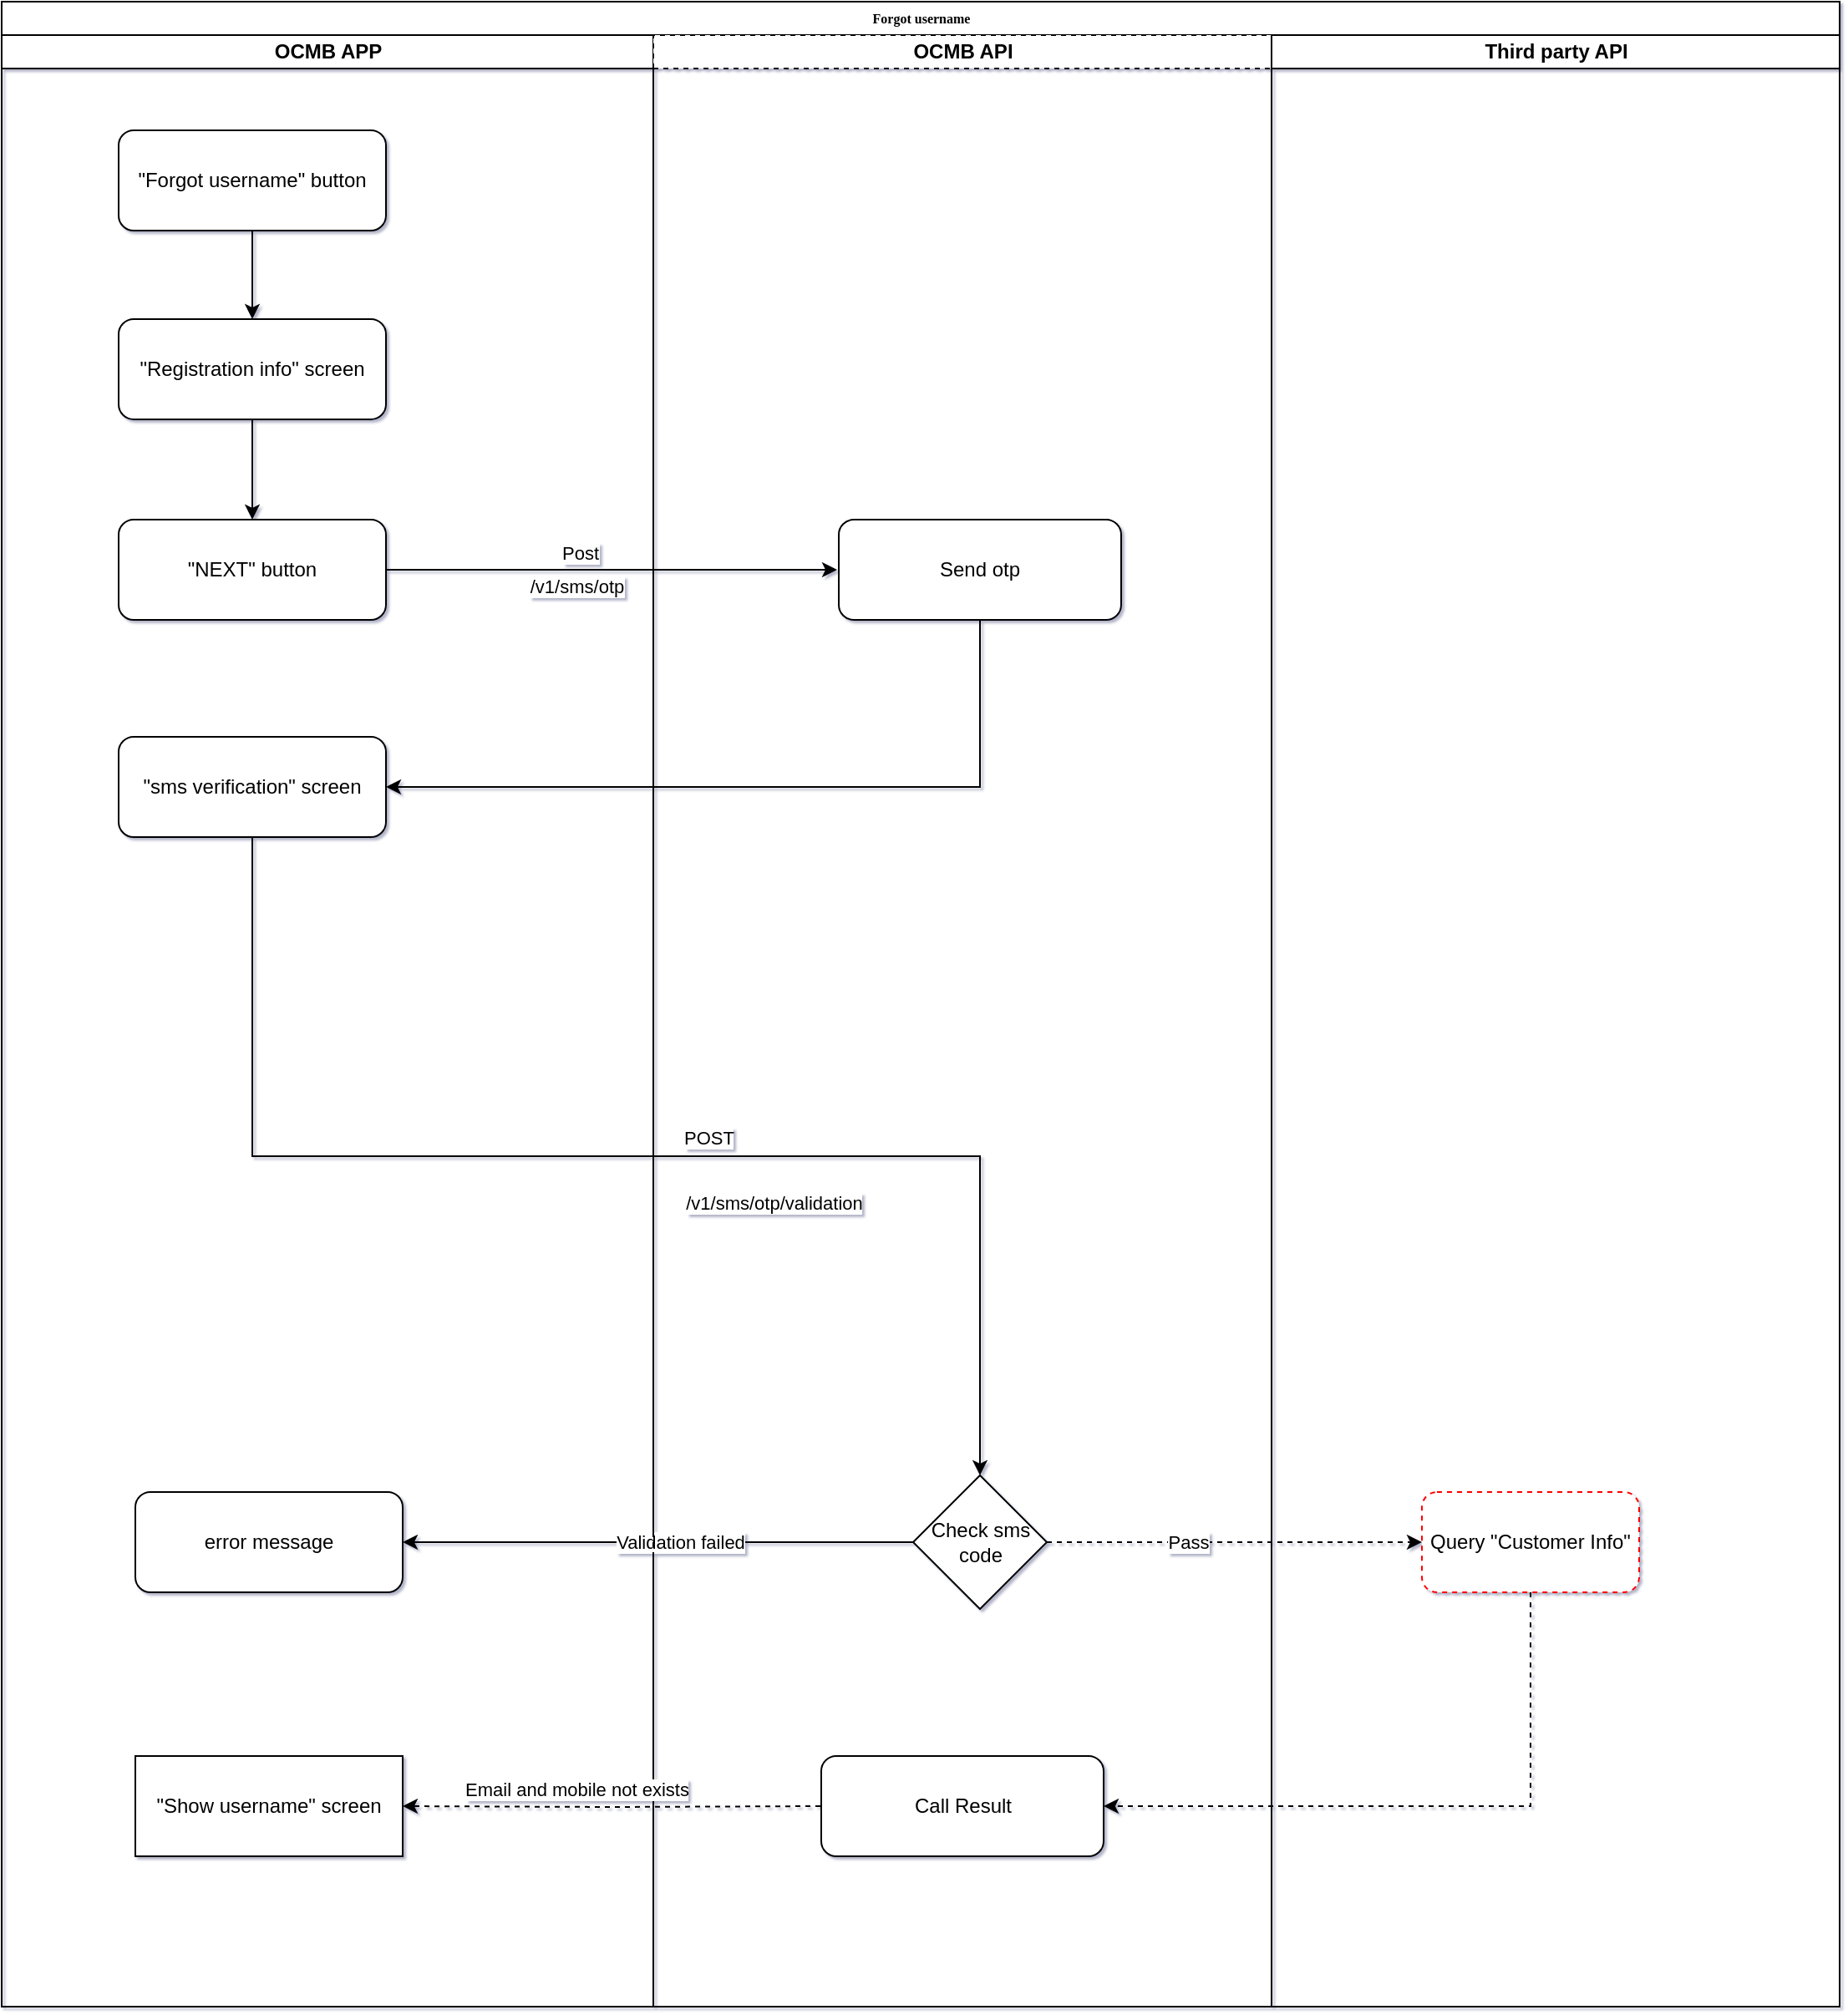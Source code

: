 <mxfile version="20.3.6" type="github" pages="5">
  <diagram name="regist" id="74e2e168-ea6b-b213-b513-2b3c1d86103e">
    <mxGraphModel dx="2062" dy="1122" grid="1" gridSize="10" guides="1" tooltips="1" connect="1" arrows="1" fold="1" page="1" pageScale="1" pageWidth="1100" pageHeight="850" background="none" math="0" shadow="1">
      <root>
        <mxCell id="0" />
        <mxCell id="1" parent="0" />
        <mxCell id="77e6c97f196da883-1" value="&lt;div&gt;&lt;span style=&quot;font-size: 8px;&quot;&gt;Forgot username&lt;/span&gt;&lt;/div&gt;" style="swimlane;html=1;childLayout=stackLayout;startSize=20;rounded=0;shadow=0;labelBackgroundColor=none;strokeWidth=1;fontFamily=Verdana;fontSize=8;align=center;" parent="1" vertex="1">
          <mxGeometry width="1100" height="1200" as="geometry">
            <mxRectangle x="70" y="40" width="190" height="30" as="alternateBounds" />
          </mxGeometry>
        </mxCell>
        <mxCell id="77e6c97f196da883-2" value="OCMB APP" style="swimlane;html=1;startSize=20;" parent="77e6c97f196da883-1" vertex="1">
          <mxGeometry y="20" width="390" height="1180" as="geometry">
            <mxRectangle x="40" y="20" width="40" height="730" as="alternateBounds" />
          </mxGeometry>
        </mxCell>
        <mxCell id="Akt3h3AdRs0SpvcwCt5--16" value="&lt;div&gt;&quot;Forgot username&quot;&amp;nbsp;&lt;span style=&quot;background-color: initial;&quot;&gt;button&lt;/span&gt;&lt;/div&gt;" style="rounded=1;whiteSpace=wrap;html=1;" parent="77e6c97f196da883-2" vertex="1">
          <mxGeometry x="70" y="57" width="160" height="60" as="geometry" />
        </mxCell>
        <mxCell id="HXrzVIYZJ7QfgkGZ6RUa-13" style="edgeStyle=orthogonalEdgeStyle;rounded=0;orthogonalLoop=1;jettySize=auto;html=1;exitX=0.5;exitY=1;exitDx=0;exitDy=0;entryX=0.5;entryY=0;entryDx=0;entryDy=0;" parent="77e6c97f196da883-2" source="Akt3h3AdRs0SpvcwCt5--24" target="HXrzVIYZJ7QfgkGZ6RUa-2" edge="1">
          <mxGeometry relative="1" as="geometry" />
        </mxCell>
        <mxCell id="Akt3h3AdRs0SpvcwCt5--24" value="&lt;div&gt;&quot;Registration info&quot; screen&lt;/div&gt;" style="whiteSpace=wrap;html=1;rounded=1;" parent="77e6c97f196da883-2" vertex="1">
          <mxGeometry x="70" y="170" width="160" height="60" as="geometry" />
        </mxCell>
        <mxCell id="Akt3h3AdRs0SpvcwCt5--60" value="error message" style="rounded=1;whiteSpace=wrap;html=1;" parent="77e6c97f196da883-2" vertex="1">
          <mxGeometry x="80" y="872" width="160" height="60" as="geometry" />
        </mxCell>
        <mxCell id="HXrzVIYZJ7QfgkGZ6RUa-2" value="&lt;div&gt;&quot;NEXT&quot; button&lt;/div&gt;" style="whiteSpace=wrap;html=1;rounded=1;" parent="77e6c97f196da883-2" vertex="1">
          <mxGeometry x="70" y="290" width="160" height="60" as="geometry" />
        </mxCell>
        <mxCell id="HXrzVIYZJ7QfgkGZ6RUa-21" value="&lt;div&gt;&quot;sms&amp;nbsp;verification&quot; screen&lt;/div&gt;" style="whiteSpace=wrap;html=1;rounded=1;" parent="77e6c97f196da883-2" vertex="1">
          <mxGeometry x="70" y="420" width="160" height="60" as="geometry" />
        </mxCell>
        <mxCell id="HXrzVIYZJ7QfgkGZ6RUa-63" value="&quot;Show username&quot; screen" style="whiteSpace=wrap;html=1;fillColor=#FFFFFF;strokeColor=#000000;" parent="77e6c97f196da883-2" vertex="1">
          <mxGeometry x="80" y="1030" width="160" height="60" as="geometry" />
        </mxCell>
        <mxCell id="1qSozf6AAxppWZF9NEOt-1" value="" style="endArrow=classic;html=1;rounded=0;exitX=0.5;exitY=1;exitDx=0;exitDy=0;" edge="1" parent="77e6c97f196da883-2" source="Akt3h3AdRs0SpvcwCt5--16" target="Akt3h3AdRs0SpvcwCt5--24">
          <mxGeometry width="50" height="50" relative="1" as="geometry">
            <mxPoint x="520" y="380" as="sourcePoint" />
            <mxPoint x="570" y="330" as="targetPoint" />
          </mxGeometry>
        </mxCell>
        <mxCell id="HXrzVIYZJ7QfgkGZ6RUa-30" style="edgeStyle=orthogonalEdgeStyle;rounded=0;orthogonalLoop=1;jettySize=auto;html=1;exitX=0;exitY=0.5;exitDx=0;exitDy=0;" parent="77e6c97f196da883-1" source="HXrzVIYZJ7QfgkGZ6RUa-29" target="Akt3h3AdRs0SpvcwCt5--60" edge="1">
          <mxGeometry relative="1" as="geometry" />
        </mxCell>
        <mxCell id="HXrzVIYZJ7QfgkGZ6RUa-31" value="&lt;div&gt;&lt;span style=&quot;font-size: 11px;&quot;&gt;Validation failed&lt;/span&gt;&lt;/div&gt;" style="edgeLabel;html=1;align=center;verticalAlign=middle;resizable=0;points=[];" parent="HXrzVIYZJ7QfgkGZ6RUa-30" vertex="1" connectable="0">
          <mxGeometry x="-0.083" relative="1" as="geometry">
            <mxPoint as="offset" />
          </mxGeometry>
        </mxCell>
        <mxCell id="HXrzVIYZJ7QfgkGZ6RUa-6" style="edgeStyle=orthogonalEdgeStyle;rounded=0;orthogonalLoop=1;jettySize=auto;html=1;exitX=1;exitY=0.5;exitDx=0;exitDy=0;" parent="77e6c97f196da883-1" edge="1">
          <mxGeometry relative="1" as="geometry">
            <mxPoint x="500" y="340" as="targetPoint" />
            <mxPoint x="230" y="340" as="sourcePoint" />
          </mxGeometry>
        </mxCell>
        <mxCell id="HXrzVIYZJ7QfgkGZ6RUa-16" value="Post" style="edgeLabel;html=1;align=center;verticalAlign=middle;resizable=0;points=[];" parent="HXrzVIYZJ7QfgkGZ6RUa-6" vertex="1" connectable="0">
          <mxGeometry x="-0.139" y="-2" relative="1" as="geometry">
            <mxPoint y="-12" as="offset" />
          </mxGeometry>
        </mxCell>
        <mxCell id="HXrzVIYZJ7QfgkGZ6RUa-19" value="/v1/sms/otp" style="edgeLabel;html=1;align=center;verticalAlign=middle;resizable=0;points=[];" parent="HXrzVIYZJ7QfgkGZ6RUa-6" vertex="1" connectable="0">
          <mxGeometry x="0.363" y="-2" relative="1" as="geometry">
            <mxPoint x="-70" y="8" as="offset" />
          </mxGeometry>
        </mxCell>
        <mxCell id="77e6c97f196da883-4" value="OCMB API" style="swimlane;html=1;startSize=20;dashed=1;" parent="77e6c97f196da883-1" vertex="1">
          <mxGeometry x="390" y="20" width="370" height="1180" as="geometry">
            <mxRectangle x="80" y="20" width="40" height="730" as="alternateBounds" />
          </mxGeometry>
        </mxCell>
        <mxCell id="2Ceq-H6tFANikrGCOVqs-29" style="edgeStyle=orthogonalEdgeStyle;rounded=0;orthogonalLoop=1;jettySize=auto;html=1;exitX=0.5;exitY=1;exitDx=0;exitDy=0;" parent="77e6c97f196da883-4" edge="1">
          <mxGeometry relative="1" as="geometry">
            <mxPoint x="171" y="10" as="sourcePoint" />
            <mxPoint x="171" y="10" as="targetPoint" />
          </mxGeometry>
        </mxCell>
        <mxCell id="HXrzVIYZJ7QfgkGZ6RUa-18" value="Send otp" style="whiteSpace=wrap;html=1;rounded=1;" parent="77e6c97f196da883-4" vertex="1">
          <mxGeometry x="111" y="290" width="169" height="60" as="geometry" />
        </mxCell>
        <mxCell id="HXrzVIYZJ7QfgkGZ6RUa-29" value="Check sms code" style="rhombus;whiteSpace=wrap;html=1;strokeColor=#000000;fillColor=#FFFFFF;" parent="77e6c97f196da883-4" vertex="1">
          <mxGeometry x="155.5" y="862" width="80" height="80" as="geometry" />
        </mxCell>
        <mxCell id="1qSozf6AAxppWZF9NEOt-4" value="Call Result" style="whiteSpace=wrap;html=1;rounded=1;" vertex="1" parent="77e6c97f196da883-4">
          <mxGeometry x="100.5" y="1030" width="169" height="60" as="geometry" />
        </mxCell>
        <mxCell id="HXrzVIYZJ7QfgkGZ6RUa-22" style="edgeStyle=orthogonalEdgeStyle;rounded=0;orthogonalLoop=1;jettySize=auto;html=1;exitX=0.5;exitY=1;exitDx=0;exitDy=0;entryX=1;entryY=0.5;entryDx=0;entryDy=0;" parent="77e6c97f196da883-1" source="HXrzVIYZJ7QfgkGZ6RUa-18" target="HXrzVIYZJ7QfgkGZ6RUa-21" edge="1">
          <mxGeometry relative="1" as="geometry" />
        </mxCell>
        <mxCell id="HXrzVIYZJ7QfgkGZ6RUa-26" style="edgeStyle=orthogonalEdgeStyle;rounded=0;orthogonalLoop=1;jettySize=auto;html=1;exitX=0.5;exitY=1;exitDx=0;exitDy=0;entryX=0.5;entryY=0;entryDx=0;entryDy=0;" parent="77e6c97f196da883-1" source="HXrzVIYZJ7QfgkGZ6RUa-21" target="HXrzVIYZJ7QfgkGZ6RUa-29" edge="1">
          <mxGeometry relative="1" as="geometry">
            <mxPoint x="505.5" y="870" as="targetPoint" />
          </mxGeometry>
        </mxCell>
        <mxCell id="HXrzVIYZJ7QfgkGZ6RUa-27" value="POST" style="edgeLabel;html=1;align=center;verticalAlign=middle;resizable=0;points=[];" parent="HXrzVIYZJ7QfgkGZ6RUa-26" vertex="1" connectable="0">
          <mxGeometry x="0.247" y="-2" relative="1" as="geometry">
            <mxPoint x="-46" y="-13" as="offset" />
          </mxGeometry>
        </mxCell>
        <mxCell id="HXrzVIYZJ7QfgkGZ6RUa-28" value="/v1/sms/otp/validation" style="edgeLabel;html=1;align=center;verticalAlign=middle;resizable=0;points=[];" parent="HXrzVIYZJ7QfgkGZ6RUa-26" vertex="1" connectable="0">
          <mxGeometry x="0.58" y="-1" relative="1" as="geometry">
            <mxPoint x="-123" y="8" as="offset" />
          </mxGeometry>
        </mxCell>
        <mxCell id="HXrzVIYZJ7QfgkGZ6RUa-40" style="edgeStyle=orthogonalEdgeStyle;rounded=0;orthogonalLoop=1;jettySize=auto;html=1;exitX=1;exitY=0.5;exitDx=0;exitDy=0;entryX=0;entryY=0.5;entryDx=0;entryDy=0;dashed=1;" parent="77e6c97f196da883-1" source="HXrzVIYZJ7QfgkGZ6RUa-29" target="HXrzVIYZJ7QfgkGZ6RUa-9" edge="1">
          <mxGeometry relative="1" as="geometry" />
        </mxCell>
        <mxCell id="HXrzVIYZJ7QfgkGZ6RUa-41" value="Pass" style="edgeLabel;html=1;align=center;verticalAlign=middle;resizable=0;points=[];" parent="HXrzVIYZJ7QfgkGZ6RUa-40" vertex="1" connectable="0">
          <mxGeometry x="0.252" y="-1" relative="1" as="geometry">
            <mxPoint x="-56" y="-1" as="offset" />
          </mxGeometry>
        </mxCell>
        <mxCell id="HXrzVIYZJ7QfgkGZ6RUa-42" style="edgeStyle=orthogonalEdgeStyle;rounded=0;orthogonalLoop=1;jettySize=auto;html=1;exitX=0.5;exitY=1;exitDx=0;exitDy=0;entryX=1;entryY=0.5;entryDx=0;entryDy=0;dashed=1;" parent="77e6c97f196da883-1" source="HXrzVIYZJ7QfgkGZ6RUa-9" target="1qSozf6AAxppWZF9NEOt-4" edge="1">
          <mxGeometry relative="1" as="geometry">
            <mxPoint x="625.5" y="1050" as="targetPoint" />
          </mxGeometry>
        </mxCell>
        <mxCell id="HXrzVIYZJ7QfgkGZ6RUa-65" style="edgeStyle=orthogonalEdgeStyle;rounded=0;orthogonalLoop=1;jettySize=auto;html=1;entryX=1;entryY=0.5;entryDx=0;entryDy=0;dashed=1;" parent="77e6c97f196da883-1" target="HXrzVIYZJ7QfgkGZ6RUa-63" edge="1">
          <mxGeometry relative="1" as="geometry">
            <mxPoint x="490" y="1080" as="sourcePoint" />
          </mxGeometry>
        </mxCell>
        <mxCell id="HXrzVIYZJ7QfgkGZ6RUa-66" value="Email and mobile not exists" style="edgeLabel;html=1;align=center;verticalAlign=middle;resizable=0;points=[];labelBackgroundColor=default;" parent="HXrzVIYZJ7QfgkGZ6RUa-65" vertex="1" connectable="0">
          <mxGeometry x="0.213" y="-1" relative="1" as="geometry">
            <mxPoint x="5" y="-9" as="offset" />
          </mxGeometry>
        </mxCell>
        <mxCell id="Akt3h3AdRs0SpvcwCt5--1" value="&lt;div&gt;Third party API&lt;/div&gt;" style="swimlane;html=1;startSize=20;" parent="77e6c97f196da883-1" vertex="1">
          <mxGeometry x="760" y="20" width="340" height="1180" as="geometry">
            <mxRectangle x="120" y="20" width="40" height="730" as="alternateBounds" />
          </mxGeometry>
        </mxCell>
        <mxCell id="HXrzVIYZJ7QfgkGZ6RUa-9" value="Query &quot;Customer Info&quot;" style="rounded=1;whiteSpace=wrap;html=1;fillColor=#FFFFFF;strokeColor=#FF0000;dashed=1;" parent="Akt3h3AdRs0SpvcwCt5--1" vertex="1">
          <mxGeometry x="90" y="872" width="130" height="60" as="geometry" />
        </mxCell>
      </root>
    </mxGraphModel>
  </diagram>
  <diagram id="JefItQQ-cC_4rSwBYG0n" name="create card">
    <mxGraphModel dx="2062" dy="1122" grid="1" gridSize="10" guides="1" tooltips="1" connect="1" arrows="1" fold="1" page="1" pageScale="1" pageWidth="1100" pageHeight="850" math="0" shadow="1">
      <root>
        <mxCell id="0" />
        <mxCell id="1" parent="0" />
        <mxCell id="-ztwoPm2OrguGS3gSJhK-1" value="create card" style="swimlane;html=1;childLayout=stackLayout;startSize=20;rounded=0;shadow=0;labelBackgroundColor=none;strokeWidth=1;fontFamily=Verdana;fontSize=8;align=center;" parent="1" vertex="1">
          <mxGeometry width="1100" height="1950" as="geometry">
            <mxRectangle x="70" y="40" width="190" height="30" as="alternateBounds" />
          </mxGeometry>
        </mxCell>
        <mxCell id="-ztwoPm2OrguGS3gSJhK-2" value="OCMB APP" style="swimlane;html=1;startSize=20;" parent="-ztwoPm2OrguGS3gSJhK-1" vertex="1">
          <mxGeometry y="20" width="370" height="1930" as="geometry">
            <mxRectangle x="40" y="20" width="40" height="730" as="alternateBounds" />
          </mxGeometry>
        </mxCell>
        <mxCell id="_Rerh1Ffgw1ljmtPrs9r-11" style="edgeStyle=orthogonalEdgeStyle;rounded=0;jumpStyle=line;orthogonalLoop=1;jettySize=auto;html=1;exitX=0.5;exitY=1;exitDx=0;exitDy=0;entryX=0.5;entryY=0;entryDx=0;entryDy=0;shadow=1;startArrow=none;startFill=0;endArrow=blockThin;endFill=1;" parent="-ztwoPm2OrguGS3gSJhK-2" source="-ztwoPm2OrguGS3gSJhK-3" target="_Rerh1Ffgw1ljmtPrs9r-10" edge="1">
          <mxGeometry relative="1" as="geometry" />
        </mxCell>
        <mxCell id="-ztwoPm2OrguGS3gSJhK-3" value="&lt;div&gt;&quot;Product Category&quot; screen&lt;/div&gt;" style="rounded=1;whiteSpace=wrap;html=1;" parent="-ztwoPm2OrguGS3gSJhK-2" vertex="1">
          <mxGeometry x="55" y="140" width="155" height="60" as="geometry" />
        </mxCell>
        <mxCell id="-ztwoPm2OrguGS3gSJhK-5" value="&lt;div&gt;&quot;Card details&quot; screen&lt;/div&gt;" style="whiteSpace=wrap;html=1;rounded=1;" parent="-ztwoPm2OrguGS3gSJhK-2" vertex="1">
          <mxGeometry x="55" y="1040" width="155" height="60" as="geometry" />
        </mxCell>
        <mxCell id="-ztwoPm2OrguGS3gSJhK-7" value="&lt;div&gt;&quot;successful&quot; screen&lt;/div&gt;" style="whiteSpace=wrap;html=1;rounded=0;" parent="-ztwoPm2OrguGS3gSJhK-2" vertex="1">
          <mxGeometry x="70" y="1768" width="120" height="60" as="geometry" />
        </mxCell>
        <mxCell id="_Rerh1Ffgw1ljmtPrs9r-2" value="&lt;div&gt;Click &quot;Apply&quot; Button&lt;/div&gt;" style="rounded=1;whiteSpace=wrap;html=1;" parent="-ztwoPm2OrguGS3gSJhK-2" vertex="1">
          <mxGeometry x="55" y="40" width="155" height="60" as="geometry" />
        </mxCell>
        <mxCell id="_Rerh1Ffgw1ljmtPrs9r-10" value="&lt;div&gt;&quot;Product List&quot; screen&lt;/div&gt;" style="rounded=1;whiteSpace=wrap;html=1;" parent="-ztwoPm2OrguGS3gSJhK-2" vertex="1">
          <mxGeometry x="55" y="250" width="155" height="60" as="geometry" />
        </mxCell>
        <mxCell id="PM3Y_mJIEuU0HfF_jdP7-10" style="edgeStyle=orthogonalEdgeStyle;rounded=0;jumpStyle=line;orthogonalLoop=1;jettySize=auto;html=1;exitX=0.5;exitY=1;exitDx=0;exitDy=0;entryX=0.5;entryY=0;entryDx=0;entryDy=0;shadow=1;startArrow=none;startFill=0;endArrow=blockThin;endFill=1;" parent="-ztwoPm2OrguGS3gSJhK-2" source="aBi8eappRncqRm-S3S4F-1" target="-ztwoPm2OrguGS3gSJhK-5" edge="1">
          <mxGeometry relative="1" as="geometry" />
        </mxCell>
        <mxCell id="aBi8eappRncqRm-S3S4F-1" value="&lt;div&gt;&quot;Card info&quot; screen&lt;/div&gt;" style="whiteSpace=wrap;html=1;rounded=1;" parent="-ztwoPm2OrguGS3gSJhK-2" vertex="1">
          <mxGeometry x="55" y="910" width="155" height="60" as="geometry" />
        </mxCell>
        <mxCell id="FSNEAS2BVyc_DA7C3l2N-1" value="&quot;Review your appliction details&quot; screen" style="rounded=1;whiteSpace=wrap;html=1;strokeColor=#000000;fillColor=#FFFFFF;" parent="-ztwoPm2OrguGS3gSJhK-2" vertex="1">
          <mxGeometry x="50" y="1240" width="160" height="60" as="geometry" />
        </mxCell>
        <mxCell id="PM3Y_mJIEuU0HfF_jdP7-8" value="Error Message" style="whiteSpace=wrap;html=1;rounded=1;" parent="-ztwoPm2OrguGS3gSJhK-2" vertex="1">
          <mxGeometry x="55" y="780" width="155" height="60" as="geometry" />
        </mxCell>
        <mxCell id="-ztwoPm2OrguGS3gSJhK-32" style="edgeStyle=orthogonalEdgeStyle;rounded=0;orthogonalLoop=1;jettySize=auto;html=1;exitX=1;exitY=0.5;exitDx=0;exitDy=0;entryX=0;entryY=0.5;entryDx=0;entryDy=0;" parent="-ztwoPm2OrguGS3gSJhK-1" source="_Rerh1Ffgw1ljmtPrs9r-2" target="-ztwoPm2OrguGS3gSJhK-9" edge="1">
          <mxGeometry relative="1" as="geometry" />
        </mxCell>
        <mxCell id="-ztwoPm2OrguGS3gSJhK-33" value="&lt;span style=&quot;color: rgb(33, 33, 33); font-family: Inter, system-ui, -apple-system, BlinkMacSystemFont, &amp;quot;Segoe UI&amp;quot;, Roboto, Oxygen, Ubuntu, Cantarell, &amp;quot;Fira Sans&amp;quot;, &amp;quot;Droid Sans&amp;quot;, Helvetica, Arial, sans-serif; font-size: 12px; text-align: left;&quot;&gt;/products/customer&lt;/span&gt;" style="edgeLabel;html=1;align=center;verticalAlign=middle;resizable=0;points=[];" parent="-ztwoPm2OrguGS3gSJhK-32" vertex="1" connectable="0">
          <mxGeometry x="0.145" relative="1" as="geometry">
            <mxPoint x="-13" y="8" as="offset" />
          </mxGeometry>
        </mxCell>
        <mxCell id="_Rerh1Ffgw1ljmtPrs9r-1" value="GET" style="edgeLabel;html=1;align=center;verticalAlign=middle;resizable=0;points=[];" parent="-ztwoPm2OrguGS3gSJhK-32" vertex="1" connectable="0">
          <mxGeometry x="0.111" y="-2" relative="1" as="geometry">
            <mxPoint x="-21" y="-12" as="offset" />
          </mxGeometry>
        </mxCell>
        <mxCell id="-ztwoPm2OrguGS3gSJhK-34" style="edgeStyle=orthogonalEdgeStyle;rounded=0;orthogonalLoop=1;jettySize=auto;html=1;exitX=0.5;exitY=1;exitDx=0;exitDy=0;entryX=1;entryY=0.5;entryDx=0;entryDy=0;" parent="-ztwoPm2OrguGS3gSJhK-1" source="-ztwoPm2OrguGS3gSJhK-9" target="-ztwoPm2OrguGS3gSJhK-3" edge="1">
          <mxGeometry relative="1" as="geometry" />
        </mxCell>
        <mxCell id="-ztwoPm2OrguGS3gSJhK-20" style="edgeStyle=orthogonalEdgeStyle;rounded=0;orthogonalLoop=1;jettySize=auto;html=1;exitX=1;exitY=0.5;exitDx=0;exitDy=0;entryX=0;entryY=0.5;entryDx=0;entryDy=0;" parent="-ztwoPm2OrguGS3gSJhK-1" source="-ztwoPm2OrguGS3gSJhK-14" target="-ztwoPm2OrguGS3gSJhK-30" edge="1">
          <mxGeometry relative="1" as="geometry" />
        </mxCell>
        <mxCell id="-ztwoPm2OrguGS3gSJhK-21" value="&lt;span style=&quot;color: rgb(56, 66, 72); font-family: Lato; font-size: 13px; text-align: start;&quot;&gt;/passport&lt;/span&gt;&lt;span style=&quot;color: rgb(56, 66, 72); font-family: Lato; font-size: 13px; text-align: start;&quot;&gt;/v1/oauth2/token&lt;/span&gt;" style="edgeLabel;html=1;align=center;verticalAlign=middle;resizable=0;points=[];" parent="-ztwoPm2OrguGS3gSJhK-20" vertex="1" connectable="0">
          <mxGeometry x="-0.188" y="1" relative="1" as="geometry">
            <mxPoint x="30" y="11" as="offset" />
          </mxGeometry>
        </mxCell>
        <mxCell id="-ztwoPm2OrguGS3gSJhK-22" style="edgeStyle=orthogonalEdgeStyle;rounded=0;orthogonalLoop=1;jettySize=auto;html=1;exitX=0.5;exitY=1;exitDx=0;exitDy=0;entryX=1;entryY=0.5;entryDx=0;entryDy=0;" parent="-ztwoPm2OrguGS3gSJhK-1" source="-ztwoPm2OrguGS3gSJhK-30" target="-ztwoPm2OrguGS3gSJhK-15" edge="1">
          <mxGeometry relative="1" as="geometry" />
        </mxCell>
        <mxCell id="-ztwoPm2OrguGS3gSJhK-23" value="response token" style="edgeLabel;html=1;align=center;verticalAlign=middle;resizable=0;points=[];" parent="-ztwoPm2OrguGS3gSJhK-22" vertex="1" connectable="0">
          <mxGeometry x="0.069" y="2" relative="1" as="geometry">
            <mxPoint x="-95" y="-16" as="offset" />
          </mxGeometry>
        </mxCell>
        <mxCell id="-ztwoPm2OrguGS3gSJhK-24" style="edgeStyle=orthogonalEdgeStyle;rounded=0;orthogonalLoop=1;jettySize=auto;html=1;exitX=0.5;exitY=1;exitDx=0;exitDy=0;entryX=0;entryY=0.5;entryDx=0;entryDy=0;" parent="-ztwoPm2OrguGS3gSJhK-1" source="-ztwoPm2OrguGS3gSJhK-15" target="-ztwoPm2OrguGS3gSJhK-31" edge="1">
          <mxGeometry relative="1" as="geometry" />
        </mxCell>
        <mxCell id="-ztwoPm2OrguGS3gSJhK-25" value="POST" style="edgeLabel;html=1;align=center;verticalAlign=middle;resizable=0;points=[];" parent="-ztwoPm2OrguGS3gSJhK-24" vertex="1" connectable="0">
          <mxGeometry x="0.119" relative="1" as="geometry">
            <mxPoint x="64" y="-13" as="offset" />
          </mxGeometry>
        </mxCell>
        <mxCell id="1qYR74eFdYPwkDfSf0Tb-1" value="&lt;div style=&quot;display: flex; margin-top: 10px; color: rgb(56, 66, 72); font-family: Lato; font-size: medium; text-align: start;&quot; class=&quot;headline-container-article-info2GaOf2jMpV0r&quot;&gt;&lt;span style=&quot;font-size: 13px; word-break: break-all;&quot; title=&quot;https://api-sandbox.pismolabs.io/wallet/v2/cards&quot; data-testid=&quot;serverurl&quot; class=&quot;headline-container-article-info-url2nV_XrjpFuVQ&quot;&gt;&lt;br&gt;&lt;/span&gt;&lt;/div&gt;&lt;div style=&quot;font-size: medium; text-size-adjust: 100%; position: relative; font-family: Lato; line-height: var(--markdown-line-height); color: rgb(56, 66, 72); overflow-wrap: break-word; margin-bottom: 0px; margin-top: 10px; text-align: start;&quot; data-testid=&quot;RDMD&quot; class=&quot;markdown-body undefined excerptT2m-MzSJGRK7&quot; role=&quot;doc-subtitle&quot;&gt;&lt;/div&gt;" style="edgeLabel;html=1;align=center;verticalAlign=middle;resizable=0;points=[];" parent="-ztwoPm2OrguGS3gSJhK-24" vertex="1" connectable="0">
          <mxGeometry x="0.6" y="-3" relative="1" as="geometry">
            <mxPoint x="-32" y="9" as="offset" />
          </mxGeometry>
        </mxCell>
        <mxCell id="1qYR74eFdYPwkDfSf0Tb-4" value="&lt;span style=&quot;color: rgba(0, 0, 0, 0); font-family: monospace; font-size: 0px; text-align: start; background-color: rgb(248, 249, 250);&quot;&gt;%3CmxGraphModel%3E%3Croot%3E%3CmxCell%20id%3D%220%22%2F%3E%3CmxCell%20id%3D%221%22%20parent%3D%220%22%2F%3E%3CmxCell%20id%3D%222%22%20value%3D%22%26lt%3Bspan%20style%3D%26quot%3Bfont-size%3A%2012px%3B%20background-color%3A%20rgb(248%2C%20249%2C%20250)%3B%26quot%3B%26gt%3B%2Fwallet%2Fv2%2Fcards%26lt%3B%2Fspan%26gt%3B%22%20style%3D%22edgeLabel%3Bhtml%3D1%3Balign%3Dcenter%3BverticalAlign%3Dmiddle%3Bresizable%3D0%3Bpoints%3D%5B%5D%3B%22%20vertex%3D%221%22%20connectable%3D%220%22%20parent%3D%221%22%3E%3CmxGeometry%20x%3D%22770%22%20y%3D%22960%22%20as%3D%22geometry%22%2F%3E%3C%2FmxCell%3E%3C%2Froot%3E%3C%2FmxGraphModel%3E&lt;/span&gt;&lt;span style=&quot;color: rgba(0, 0, 0, 0); font-family: monospace; font-size: 0px; text-align: start; background-color: rgb(248, 249, 250);&quot;&gt;%3CmxGraphModel%3E%3Croot%3E%3CmxCell%20id%3D%220%22%2F%3E%3CmxCell%20id%3D%221%22%20parent%3D%220%22%2F%3E%3CmxCell%20id%3D%222%22%20value%3D%22%26lt%3Bspan%20style%3D%26quot%3Bfont-size%3A%2012px%3B%20background-color%3A%20rgb(248%2C%20249%2C%20250)%3B%26quot%3B%26gt%3B%2Fwallet%2Fv2%2Fcards%26lt%3B%2Fspan%26gt%3B%22%20style%3D%22edgeLabel%3Bhtml%3D1%3Balign%3Dcenter%3BverticalAlign%3Dmiddle%3Bresizable%3D0%3Bpoints%3D%5B%5D%3B%22%20vertex%3D%221%22%20connectable%3D%220%22%20parent%3D%221%22%3E%3CmxGeometry%20x%3D%22770%22%20y%3D%22960%22%20as%3D%22geometry%22%2F%3E%3C%2FmxCell%3E%3C%2Froot%3E%3C%2FmxGraphModel%3E&lt;/span&gt;&lt;font face=&quot;monospace&quot; color=&quot;rgba(0, 0, 0, 0)&quot;&gt;&lt;span style=&quot;font-size: 0px;&quot;&gt;/wallet/v2/cards&lt;/span&gt;&lt;/font&gt;" style="edgeLabel;html=1;align=center;verticalAlign=middle;resizable=0;points=[];" parent="-ztwoPm2OrguGS3gSJhK-24" vertex="1" connectable="0">
          <mxGeometry x="0.692" y="-2" relative="1" as="geometry">
            <mxPoint as="offset" />
          </mxGeometry>
        </mxCell>
        <mxCell id="1qYR74eFdYPwkDfSf0Tb-5" value="/wallet/v2/cards" style="edgeLabel;html=1;align=center;verticalAlign=middle;resizable=0;points=[];" parent="-ztwoPm2OrguGS3gSJhK-24" vertex="1" connectable="0">
          <mxGeometry x="0.667" y="-3" relative="1" as="geometry">
            <mxPoint x="-35" y="7" as="offset" />
          </mxGeometry>
        </mxCell>
        <mxCell id="-ztwoPm2OrguGS3gSJhK-26" style="edgeStyle=orthogonalEdgeStyle;rounded=0;orthogonalLoop=1;jettySize=auto;html=1;exitX=0.5;exitY=1;exitDx=0;exitDy=0;entryX=1;entryY=0.5;entryDx=0;entryDy=0;" parent="-ztwoPm2OrguGS3gSJhK-1" source="-ztwoPm2OrguGS3gSJhK-31" target="-ztwoPm2OrguGS3gSJhK-16" edge="1">
          <mxGeometry relative="1" as="geometry" />
        </mxCell>
        <mxCell id="-ztwoPm2OrguGS3gSJhK-27" value="response card info" style="edgeLabel;html=1;align=center;verticalAlign=middle;resizable=0;points=[];" parent="-ztwoPm2OrguGS3gSJhK-26" vertex="1" connectable="0">
          <mxGeometry x="0.172" y="1" relative="1" as="geometry">
            <mxPoint as="offset" />
          </mxGeometry>
        </mxCell>
        <mxCell id="-ztwoPm2OrguGS3gSJhK-28" value="" style="edgeStyle=orthogonalEdgeStyle;rounded=0;orthogonalLoop=1;jettySize=auto;html=1;" parent="-ztwoPm2OrguGS3gSJhK-1" source="-ztwoPm2OrguGS3gSJhK-16" target="-ztwoPm2OrguGS3gSJhK-7" edge="1">
          <mxGeometry relative="1" as="geometry" />
        </mxCell>
        <mxCell id="FSNEAS2BVyc_DA7C3l2N-2" style="edgeStyle=orthogonalEdgeStyle;rounded=0;jumpStyle=line;orthogonalLoop=1;jettySize=auto;html=1;exitX=1;exitY=0.5;exitDx=0;exitDy=0;entryX=0;entryY=0.5;entryDx=0;entryDy=0;shadow=1;startArrow=classic;startFill=1;endArrow=blockThin;endFill=1;" parent="-ztwoPm2OrguGS3gSJhK-1" source="FSNEAS2BVyc_DA7C3l2N-1" target="-ztwoPm2OrguGS3gSJhK-11" edge="1">
          <mxGeometry relative="1" as="geometry" />
        </mxCell>
        <mxCell id="unq5F3HCtpJJmsBXHXXX-1" value="/v1/my-applications" style="edgeLabel;html=1;align=center;verticalAlign=middle;resizable=0;points=[];" parent="FSNEAS2BVyc_DA7C3l2N-2" vertex="1" connectable="0">
          <mxGeometry x="0.179" relative="1" as="geometry">
            <mxPoint y="10" as="offset" />
          </mxGeometry>
        </mxCell>
        <mxCell id="-ztwoPm2OrguGS3gSJhK-8" value="OCMB API" style="swimlane;html=1;startSize=20;" parent="-ztwoPm2OrguGS3gSJhK-1" vertex="1">
          <mxGeometry x="370" y="20" width="410" height="1930" as="geometry">
            <mxRectangle x="80" y="20" width="40" height="730" as="alternateBounds" />
          </mxGeometry>
        </mxCell>
        <mxCell id="-ztwoPm2OrguGS3gSJhK-9" value="Query &quot;Product Category &amp;amp; Sub Product List&quot;" style="rounded=1;whiteSpace=wrap;html=1;" parent="-ztwoPm2OrguGS3gSJhK-8" vertex="1">
          <mxGeometry x="140" y="41" width="120" height="60" as="geometry" />
        </mxCell>
        <mxCell id="-ztwoPm2OrguGS3gSJhK-10" style="edgeStyle=orthogonalEdgeStyle;rounded=0;orthogonalLoop=1;jettySize=auto;html=1;exitX=0.5;exitY=1;exitDx=0;exitDy=0;" parent="-ztwoPm2OrguGS3gSJhK-8" source="-ztwoPm2OrguGS3gSJhK-11" target="-ztwoPm2OrguGS3gSJhK-14" edge="1">
          <mxGeometry relative="1" as="geometry" />
        </mxCell>
        <mxCell id="unq5F3HCtpJJmsBXHXXX-4" value="Submit" style="edgeLabel;html=1;align=center;verticalAlign=middle;resizable=0;points=[];" parent="-ztwoPm2OrguGS3gSJhK-10" vertex="1" connectable="0">
          <mxGeometry x="0.246" relative="1" as="geometry">
            <mxPoint as="offset" />
          </mxGeometry>
        </mxCell>
        <mxCell id="-ztwoPm2OrguGS3gSJhK-11" value="save data" style="rounded=1;whiteSpace=wrap;html=1;" parent="-ztwoPm2OrguGS3gSJhK-8" vertex="1">
          <mxGeometry x="140" y="1240" width="120" height="60" as="geometry" />
        </mxCell>
        <mxCell id="-ztwoPm2OrguGS3gSJhK-12" style="edgeStyle=orthogonalEdgeStyle;rounded=0;orthogonalLoop=1;jettySize=auto;html=1;exitX=0.5;exitY=1;exitDx=0;exitDy=0;entryX=0.5;entryY=0;entryDx=0;entryDy=0;" parent="-ztwoPm2OrguGS3gSJhK-8" source="-ztwoPm2OrguGS3gSJhK-14" target="-ztwoPm2OrguGS3gSJhK-15" edge="1">
          <mxGeometry relative="1" as="geometry" />
        </mxCell>
        <mxCell id="-ztwoPm2OrguGS3gSJhK-13" value="has token" style="edgeLabel;html=1;align=center;verticalAlign=middle;resizable=0;points=[];" parent="-ztwoPm2OrguGS3gSJhK-12" vertex="1" connectable="0">
          <mxGeometry x="-0.333" y="-1" relative="1" as="geometry">
            <mxPoint as="offset" />
          </mxGeometry>
        </mxCell>
        <mxCell id="-ztwoPm2OrguGS3gSJhK-14" value="&lt;div&gt;Token verification&lt;/div&gt;" style="rhombus;whiteSpace=wrap;html=1;" parent="-ztwoPm2OrguGS3gSJhK-8" vertex="1">
          <mxGeometry x="160" y="1380" width="80" height="80" as="geometry" />
        </mxCell>
        <mxCell id="-ztwoPm2OrguGS3gSJhK-15" value="Account accessToken" style="rounded=0;whiteSpace=wrap;html=1;" parent="-ztwoPm2OrguGS3gSJhK-8" vertex="1">
          <mxGeometry x="140" y="1540" width="120" height="60" as="geometry" />
        </mxCell>
        <mxCell id="-ztwoPm2OrguGS3gSJhK-16" value="get response" style="whiteSpace=wrap;html=1;rounded=0;" parent="-ztwoPm2OrguGS3gSJhK-8" vertex="1">
          <mxGeometry x="145" y="1768" width="120" height="60" as="geometry" />
        </mxCell>
        <mxCell id="-ztwoPm2OrguGS3gSJhK-17" style="edgeStyle=orthogonalEdgeStyle;rounded=0;orthogonalLoop=1;jettySize=auto;html=1;exitX=0.5;exitY=1;exitDx=0;exitDy=0;" parent="-ztwoPm2OrguGS3gSJhK-8" edge="1">
          <mxGeometry relative="1" as="geometry">
            <mxPoint x="205" as="sourcePoint" />
            <mxPoint x="205" as="targetPoint" />
          </mxGeometry>
        </mxCell>
        <mxCell id="M_CqHC2ojWvSBjeytHBE-23" style="edgeStyle=orthogonalEdgeStyle;rounded=0;jumpStyle=line;orthogonalLoop=1;jettySize=auto;html=1;exitX=0.5;exitY=1;exitDx=0;exitDy=0;entryX=0.5;entryY=0;entryDx=0;entryDy=0;shadow=1;startArrow=none;startFill=0;endArrow=blockThin;endFill=1;" parent="-ztwoPm2OrguGS3gSJhK-8" source="2cIBxZw03OA3c32o0oA2-2" target="M_CqHC2ojWvSBjeytHBE-9" edge="1">
          <mxGeometry relative="1" as="geometry">
            <mxPoint x="200" y="450" as="sourcePoint" />
          </mxGeometry>
        </mxCell>
        <mxCell id="2cIBxZw03OA3c32o0oA2-2" value="Query &quot;create card application form&quot;" style="rounded=1;whiteSpace=wrap;html=1;" parent="-ztwoPm2OrguGS3gSJhK-8" vertex="1">
          <mxGeometry x="140" y="250" width="120" height="60" as="geometry" />
        </mxCell>
        <mxCell id="unq5F3HCtpJJmsBXHXXX-2" value="POST" style="text;html=1;align=center;verticalAlign=middle;resizable=0;points=[];autosize=1;strokeColor=none;fillColor=none;" parent="-ztwoPm2OrguGS3gSJhK-8" vertex="1">
          <mxGeometry x="-20" y="1246" width="60" height="30" as="geometry" />
        </mxCell>
        <mxCell id="M_CqHC2ojWvSBjeytHBE-9" value="&lt;div&gt;Token verification&lt;/div&gt;" style="rhombus;whiteSpace=wrap;html=1;" parent="-ztwoPm2OrguGS3gSJhK-8" vertex="1">
          <mxGeometry x="160" y="391" width="80" height="80" as="geometry" />
        </mxCell>
        <mxCell id="M_CqHC2ojWvSBjeytHBE-10" value="Account accessToken" style="rounded=0;whiteSpace=wrap;html=1;" parent="-ztwoPm2OrguGS3gSJhK-8" vertex="1">
          <mxGeometry x="140" y="551" width="120" height="60" as="geometry" />
        </mxCell>
        <mxCell id="M_CqHC2ojWvSBjeytHBE-7" style="edgeStyle=orthogonalEdgeStyle;rounded=0;orthogonalLoop=1;jettySize=auto;html=1;exitX=0.5;exitY=1;exitDx=0;exitDy=0;entryX=0.5;entryY=0;entryDx=0;entryDy=0;" parent="-ztwoPm2OrguGS3gSJhK-8" source="M_CqHC2ojWvSBjeytHBE-9" target="M_CqHC2ojWvSBjeytHBE-10" edge="1">
          <mxGeometry relative="1" as="geometry" />
        </mxCell>
        <mxCell id="M_CqHC2ojWvSBjeytHBE-8" value="has token" style="edgeLabel;html=1;align=center;verticalAlign=middle;resizable=0;points=[];" parent="M_CqHC2ojWvSBjeytHBE-7" vertex="1" connectable="0">
          <mxGeometry x="-0.333" y="-1" relative="1" as="geometry">
            <mxPoint as="offset" />
          </mxGeometry>
        </mxCell>
        <mxCell id="PM3Y_mJIEuU0HfF_jdP7-6" value="Check card" style="rhombus;whiteSpace=wrap;html=1;shadow=0;labelBackgroundColor=none;strokeColor=#000000;fillColor=#FFFFFF;" parent="-ztwoPm2OrguGS3gSJhK-8" vertex="1">
          <mxGeometry x="145" y="770" width="80" height="80" as="geometry" />
        </mxCell>
        <mxCell id="-kIaK2AQIyHvrU_FX70G-3" value="save data" style="rounded=1;whiteSpace=wrap;html=1;" parent="-ztwoPm2OrguGS3gSJhK-8" vertex="1">
          <mxGeometry x="145" y="1040" width="120" height="60" as="geometry" />
        </mxCell>
        <mxCell id="2cIBxZw03OA3c32o0oA2-1" style="edgeStyle=orthogonalEdgeStyle;rounded=0;jumpStyle=line;orthogonalLoop=1;jettySize=auto;html=1;exitX=1;exitY=0.5;exitDx=0;exitDy=0;shadow=1;startArrow=none;startFill=0;endArrow=blockThin;endFill=1;" parent="-ztwoPm2OrguGS3gSJhK-1" source="_Rerh1Ffgw1ljmtPrs9r-10" target="2cIBxZw03OA3c32o0oA2-2" edge="1">
          <mxGeometry relative="1" as="geometry">
            <mxPoint x="280" y="300.143" as="targetPoint" />
          </mxGeometry>
        </mxCell>
        <mxCell id="M_CqHC2ojWvSBjeytHBE-13" style="edgeStyle=orthogonalEdgeStyle;rounded=0;orthogonalLoop=1;jettySize=auto;html=1;exitX=0.5;exitY=1;exitDx=0;exitDy=0;entryX=1;entryY=0.5;entryDx=0;entryDy=0;" parent="-ztwoPm2OrguGS3gSJhK-1" source="M_CqHC2ojWvSBjeytHBE-20" target="M_CqHC2ojWvSBjeytHBE-10" edge="1">
          <mxGeometry relative="1" as="geometry" />
        </mxCell>
        <mxCell id="M_CqHC2ojWvSBjeytHBE-14" value="response token" style="edgeLabel;html=1;align=center;verticalAlign=middle;resizable=0;points=[];" parent="M_CqHC2ojWvSBjeytHBE-13" vertex="1" connectable="0">
          <mxGeometry x="0.069" y="2" relative="1" as="geometry">
            <mxPoint x="-95" y="-16" as="offset" />
          </mxGeometry>
        </mxCell>
        <mxCell id="M_CqHC2ojWvSBjeytHBE-11" style="edgeStyle=orthogonalEdgeStyle;rounded=0;orthogonalLoop=1;jettySize=auto;html=1;exitX=1;exitY=0.5;exitDx=0;exitDy=0;entryX=0;entryY=0.5;entryDx=0;entryDy=0;" parent="-ztwoPm2OrguGS3gSJhK-1" source="M_CqHC2ojWvSBjeytHBE-9" target="M_CqHC2ojWvSBjeytHBE-20" edge="1">
          <mxGeometry relative="1" as="geometry" />
        </mxCell>
        <mxCell id="M_CqHC2ojWvSBjeytHBE-12" value="&lt;span style=&quot;color: rgb(56, 66, 72); font-family: Lato; font-size: 13px; text-align: start;&quot;&gt;/passport&lt;/span&gt;&lt;span style=&quot;color: rgb(56, 66, 72); font-family: Lato; font-size: 13px; text-align: start;&quot;&gt;/v1/oauth2/token&lt;/span&gt;" style="edgeLabel;html=1;align=center;verticalAlign=middle;resizable=0;points=[];" parent="M_CqHC2ojWvSBjeytHBE-11" vertex="1" connectable="0">
          <mxGeometry x="-0.188" y="1" relative="1" as="geometry">
            <mxPoint x="30" y="11" as="offset" />
          </mxGeometry>
        </mxCell>
        <mxCell id="PM3Y_mJIEuU0HfF_jdP7-2" value="POST" style="edgeLabel;html=1;align=center;verticalAlign=middle;resizable=0;points=[];" parent="M_CqHC2ojWvSBjeytHBE-11" vertex="1" connectable="0">
          <mxGeometry x="-0.752" y="-3" relative="1" as="geometry">
            <mxPoint x="1739" y="547" as="offset" />
          </mxGeometry>
        </mxCell>
        <mxCell id="-ztwoPm2OrguGS3gSJhK-29" value="PISMO API" style="swimlane;html=1;startSize=20;" parent="-ztwoPm2OrguGS3gSJhK-1" vertex="1">
          <mxGeometry x="780" y="20" width="320" height="1930" as="geometry">
            <mxRectangle x="120" y="20" width="40" height="730" as="alternateBounds" />
          </mxGeometry>
        </mxCell>
        <mxCell id="-ztwoPm2OrguGS3gSJhK-30" value="request token" style="rounded=0;whiteSpace=wrap;html=1;" parent="-ztwoPm2OrguGS3gSJhK-29" vertex="1">
          <mxGeometry x="100" y="1390" width="120" height="60" as="geometry" />
        </mxCell>
        <mxCell id="-ztwoPm2OrguGS3gSJhK-31" value="create card" style="whiteSpace=wrap;html=1;rounded=0;" parent="-ztwoPm2OrguGS3gSJhK-29" vertex="1">
          <mxGeometry x="100" y="1650" width="120" height="60" as="geometry" />
        </mxCell>
        <mxCell id="M_CqHC2ojWvSBjeytHBE-20" value="request token" style="rounded=0;whiteSpace=wrap;html=1;" parent="-ztwoPm2OrguGS3gSJhK-29" vertex="1">
          <mxGeometry x="80" y="401" width="120" height="60" as="geometry" />
        </mxCell>
        <mxCell id="M_CqHC2ojWvSBjeytHBE-21" value="request cards" style="whiteSpace=wrap;html=1;rounded=0;" parent="-ztwoPm2OrguGS3gSJhK-29" vertex="1">
          <mxGeometry x="80" y="661" width="120" height="60" as="geometry" />
        </mxCell>
        <mxCell id="M_CqHC2ojWvSBjeytHBE-15" style="edgeStyle=orthogonalEdgeStyle;rounded=0;orthogonalLoop=1;jettySize=auto;html=1;exitX=0.5;exitY=1;exitDx=0;exitDy=0;entryX=0;entryY=0.5;entryDx=0;entryDy=0;" parent="-ztwoPm2OrguGS3gSJhK-1" source="M_CqHC2ojWvSBjeytHBE-10" target="M_CqHC2ojWvSBjeytHBE-21" edge="1">
          <mxGeometry relative="1" as="geometry" />
        </mxCell>
        <mxCell id="M_CqHC2ojWvSBjeytHBE-16" value="POST" style="edgeLabel;html=1;align=center;verticalAlign=middle;resizable=0;points=[];" parent="M_CqHC2ojWvSBjeytHBE-15" vertex="1" connectable="0">
          <mxGeometry x="0.119" relative="1" as="geometry">
            <mxPoint x="64" y="-13" as="offset" />
          </mxGeometry>
        </mxCell>
        <mxCell id="M_CqHC2ojWvSBjeytHBE-17" value="&lt;div style=&quot;display: flex; margin-top: 10px; color: rgb(56, 66, 72); font-family: Lato; font-size: medium; text-align: start;&quot; class=&quot;headline-container-article-info2GaOf2jMpV0r&quot;&gt;&lt;span style=&quot;font-size: 13px; word-break: break-all;&quot; title=&quot;https://api-sandbox.pismolabs.io/wallet/v2/cards&quot; data-testid=&quot;serverurl&quot; class=&quot;headline-container-article-info-url2nV_XrjpFuVQ&quot;&gt;&lt;br&gt;&lt;/span&gt;&lt;/div&gt;&lt;div style=&quot;font-size: medium; text-size-adjust: 100%; position: relative; font-family: Lato; line-height: var(--markdown-line-height); color: rgb(56, 66, 72); overflow-wrap: break-word; margin-bottom: 0px; margin-top: 10px; text-align: start;&quot; data-testid=&quot;RDMD&quot; class=&quot;markdown-body undefined excerptT2m-MzSJGRK7&quot; role=&quot;doc-subtitle&quot;&gt;&lt;/div&gt;" style="edgeLabel;html=1;align=center;verticalAlign=middle;resizable=0;points=[];" parent="M_CqHC2ojWvSBjeytHBE-15" vertex="1" connectable="0">
          <mxGeometry x="0.6" y="-3" relative="1" as="geometry">
            <mxPoint x="-32" y="9" as="offset" />
          </mxGeometry>
        </mxCell>
        <mxCell id="M_CqHC2ojWvSBjeytHBE-18" value="&lt;span style=&quot;color: rgba(0, 0, 0, 0); font-family: monospace; font-size: 0px; text-align: start; background-color: rgb(248, 249, 250);&quot;&gt;%3CmxGraphModel%3E%3Croot%3E%3CmxCell%20id%3D%220%22%2F%3E%3CmxCell%20id%3D%221%22%20parent%3D%220%22%2F%3E%3CmxCell%20id%3D%222%22%20value%3D%22%26lt%3Bspan%20style%3D%26quot%3Bfont-size%3A%2012px%3B%20background-color%3A%20rgb(248%2C%20249%2C%20250)%3B%26quot%3B%26gt%3B%2Fwallet%2Fv2%2Fcards%26lt%3B%2Fspan%26gt%3B%22%20style%3D%22edgeLabel%3Bhtml%3D1%3Balign%3Dcenter%3BverticalAlign%3Dmiddle%3Bresizable%3D0%3Bpoints%3D%5B%5D%3B%22%20vertex%3D%221%22%20connectable%3D%220%22%20parent%3D%221%22%3E%3CmxGeometry%20x%3D%22770%22%20y%3D%22960%22%20as%3D%22geometry%22%2F%3E%3C%2FmxCell%3E%3C%2Froot%3E%3C%2FmxGraphModel%3E&lt;/span&gt;&lt;span style=&quot;color: rgba(0, 0, 0, 0); font-family: monospace; font-size: 0px; text-align: start; background-color: rgb(248, 249, 250);&quot;&gt;%3CmxGraphModel%3E%3Croot%3E%3CmxCell%20id%3D%220%22%2F%3E%3CmxCell%20id%3D%221%22%20parent%3D%220%22%2F%3E%3CmxCell%20id%3D%222%22%20value%3D%22%26lt%3Bspan%20style%3D%26quot%3Bfont-size%3A%2012px%3B%20background-color%3A%20rgb(248%2C%20249%2C%20250)%3B%26quot%3B%26gt%3B%2Fwallet%2Fv2%2Fcards%26lt%3B%2Fspan%26gt%3B%22%20style%3D%22edgeLabel%3Bhtml%3D1%3Balign%3Dcenter%3BverticalAlign%3Dmiddle%3Bresizable%3D0%3Bpoints%3D%5B%5D%3B%22%20vertex%3D%221%22%20connectable%3D%220%22%20parent%3D%221%22%3E%3CmxGeometry%20x%3D%22770%22%20y%3D%22960%22%20as%3D%22geometry%22%2F%3E%3C%2FmxCell%3E%3C%2Froot%3E%3C%2FmxGraphModel%3E&lt;/span&gt;&lt;font face=&quot;monospace&quot; color=&quot;rgba(0, 0, 0, 0)&quot;&gt;&lt;span style=&quot;font-size: 0px;&quot;&gt;/wallet/v2/cards&lt;/span&gt;&lt;/font&gt;" style="edgeLabel;html=1;align=center;verticalAlign=middle;resizable=0;points=[];" parent="M_CqHC2ojWvSBjeytHBE-15" vertex="1" connectable="0">
          <mxGeometry x="0.692" y="-2" relative="1" as="geometry">
            <mxPoint y="130" as="offset" />
          </mxGeometry>
        </mxCell>
        <mxCell id="M_CqHC2ojWvSBjeytHBE-19" value="/wallet/v2/cards" style="edgeLabel;html=1;align=center;verticalAlign=middle;resizable=0;points=[];" parent="M_CqHC2ojWvSBjeytHBE-15" vertex="1" connectable="0">
          <mxGeometry x="0.667" y="-3" relative="1" as="geometry">
            <mxPoint x="-35" y="137" as="offset" />
          </mxGeometry>
        </mxCell>
        <mxCell id="PM3Y_mJIEuU0HfF_jdP7-1" value="/wallet/v1/customers/{customerId}&lt;br&gt;/accounts/{accountId}/cards" style="edgeLabel;html=1;align=center;verticalAlign=middle;resizable=0;points=[];" parent="M_CqHC2ojWvSBjeytHBE-15" vertex="1" connectable="0">
          <mxGeometry x="0.67" y="-4" relative="1" as="geometry">
            <mxPoint x="1883" y="853" as="offset" />
          </mxGeometry>
        </mxCell>
        <mxCell id="PM3Y_mJIEuU0HfF_jdP7-7" style="edgeStyle=orthogonalEdgeStyle;rounded=0;jumpStyle=line;orthogonalLoop=1;jettySize=auto;html=1;exitX=0.5;exitY=1;exitDx=0;exitDy=0;shadow=1;startArrow=none;startFill=0;endArrow=blockThin;endFill=1;entryX=1;entryY=0.5;entryDx=0;entryDy=0;" parent="-ztwoPm2OrguGS3gSJhK-1" source="M_CqHC2ojWvSBjeytHBE-21" target="PM3Y_mJIEuU0HfF_jdP7-6" edge="1">
          <mxGeometry relative="1" as="geometry">
            <mxPoint x="870" y="910" as="targetPoint" />
          </mxGeometry>
        </mxCell>
        <mxCell id="PM3Y_mJIEuU0HfF_jdP7-11" style="edgeStyle=orthogonalEdgeStyle;rounded=0;jumpStyle=line;orthogonalLoop=1;jettySize=auto;html=1;exitX=0;exitY=0.5;exitDx=0;exitDy=0;entryX=1;entryY=0.5;entryDx=0;entryDy=0;shadow=1;startArrow=none;startFill=0;endArrow=blockThin;endFill=1;" parent="-ztwoPm2OrguGS3gSJhK-1" source="PM3Y_mJIEuU0HfF_jdP7-6" target="PM3Y_mJIEuU0HfF_jdP7-8" edge="1">
          <mxGeometry relative="1" as="geometry" />
        </mxCell>
        <mxCell id="-kIaK2AQIyHvrU_FX70G-1" value="Exists" style="edgeLabel;html=1;align=center;verticalAlign=middle;resizable=0;points=[];" parent="PM3Y_mJIEuU0HfF_jdP7-11" vertex="1" connectable="0">
          <mxGeometry x="-0.298" y="-1" relative="1" as="geometry">
            <mxPoint as="offset" />
          </mxGeometry>
        </mxCell>
        <mxCell id="PM3Y_mJIEuU0HfF_jdP7-12" style="edgeStyle=orthogonalEdgeStyle;rounded=0;jumpStyle=line;orthogonalLoop=1;jettySize=auto;html=1;exitX=0.5;exitY=1;exitDx=0;exitDy=0;entryX=1;entryY=0.5;entryDx=0;entryDy=0;shadow=1;startArrow=none;startFill=0;endArrow=blockThin;endFill=1;" parent="-ztwoPm2OrguGS3gSJhK-1" source="PM3Y_mJIEuU0HfF_jdP7-6" target="aBi8eappRncqRm-S3S4F-1" edge="1">
          <mxGeometry relative="1" as="geometry" />
        </mxCell>
        <mxCell id="-kIaK2AQIyHvrU_FX70G-2" value="Not exists" style="edgeLabel;html=1;align=center;verticalAlign=middle;resizable=0;points=[];" parent="PM3Y_mJIEuU0HfF_jdP7-12" vertex="1" connectable="0">
          <mxGeometry x="0.113" y="3" relative="1" as="geometry">
            <mxPoint as="offset" />
          </mxGeometry>
        </mxCell>
        <mxCell id="-kIaK2AQIyHvrU_FX70G-5" style="edgeStyle=orthogonalEdgeStyle;rounded=0;jumpStyle=line;orthogonalLoop=1;jettySize=auto;html=1;exitX=1;exitY=0.5;exitDx=0;exitDy=0;entryX=0;entryY=0.5;entryDx=0;entryDy=0;shadow=1;startArrow=none;startFill=0;endArrow=blockThin;endFill=1;" parent="-ztwoPm2OrguGS3gSJhK-1" source="-ztwoPm2OrguGS3gSJhK-5" target="-kIaK2AQIyHvrU_FX70G-3" edge="1">
          <mxGeometry relative="1" as="geometry" />
        </mxCell>
        <mxCell id="-kIaK2AQIyHvrU_FX70G-6" style="edgeStyle=orthogonalEdgeStyle;rounded=0;jumpStyle=line;orthogonalLoop=1;jettySize=auto;html=1;exitX=0.5;exitY=1;exitDx=0;exitDy=0;entryX=0.5;entryY=0;entryDx=0;entryDy=0;shadow=1;startArrow=none;startFill=0;endArrow=blockThin;endFill=1;" parent="-ztwoPm2OrguGS3gSJhK-1" source="-kIaK2AQIyHvrU_FX70G-3" target="FSNEAS2BVyc_DA7C3l2N-1" edge="1">
          <mxGeometry relative="1" as="geometry" />
        </mxCell>
        <mxCell id="wLYbFMPiU5NMxdZjmAGG-1" value="POST" style="text;html=1;align=center;verticalAlign=middle;resizable=0;points=[];autosize=1;strokeColor=none;fillColor=none;" parent="1" vertex="1">
          <mxGeometry x="730" y="1418" width="60" height="30" as="geometry" />
        </mxCell>
      </root>
    </mxGraphModel>
  </diagram>
  <diagram id="oo-A4CrSeaICLUog_vSa" name="account">
    <mxGraphModel dx="1718" dy="935" grid="1" gridSize="10" guides="1" tooltips="1" connect="1" arrows="1" fold="1" page="1" pageScale="1" pageWidth="1100" pageHeight="850" math="0" shadow="1">
      <root>
        <mxCell id="0" />
        <mxCell id="1" parent="0" />
        <mxCell id="RbG1YVAkucTISpinQ2uh-1" value="Account" style="swimlane;html=1;childLayout=stackLayout;startSize=20;rounded=0;shadow=0;labelBackgroundColor=none;strokeWidth=1;fontFamily=Verdana;fontSize=8;align=center;" parent="1" vertex="1">
          <mxGeometry width="1130" height="2250" as="geometry">
            <mxRectangle x="70" y="40" width="190" height="30" as="alternateBounds" />
          </mxGeometry>
        </mxCell>
        <mxCell id="RbG1YVAkucTISpinQ2uh-2" value="OCMB APP" style="swimlane;html=1;startSize=20;shadow=0;" parent="RbG1YVAkucTISpinQ2uh-1" vertex="1">
          <mxGeometry y="20" width="370" height="2230" as="geometry">
            <mxRectangle x="40" y="20" width="40" height="730" as="alternateBounds" />
          </mxGeometry>
        </mxCell>
        <mxCell id="RbG1YVAkucTISpinQ2uh-7" value="&quot;Home&quot; screen" style="rounded=1;whiteSpace=wrap;html=1;" parent="RbG1YVAkucTISpinQ2uh-2" vertex="1">
          <mxGeometry x="55" y="40" width="155" height="60" as="geometry" />
        </mxCell>
        <mxCell id="2dN_eqyruZ56w_mqQzeV-9" value="&lt;div&gt;Save as cache&lt;/div&gt;" style="rounded=1;whiteSpace=wrap;html=1;" parent="RbG1YVAkucTISpinQ2uh-2" vertex="1">
          <mxGeometry x="60" y="249" width="155" height="60" as="geometry" />
        </mxCell>
        <mxCell id="2dN_eqyruZ56w_mqQzeV-79" value="&lt;div&gt;&quot;Deposits Account Detail&quot; button&lt;/div&gt;" style="rounded=1;whiteSpace=wrap;html=1;" parent="RbG1YVAkucTISpinQ2uh-2" vertex="1">
          <mxGeometry x="59" y="586" width="155" height="60" as="geometry" />
        </mxCell>
        <mxCell id="2dN_eqyruZ56w_mqQzeV-90" value="&quot;Account Detail&quot; screen" style="rounded=1;whiteSpace=wrap;html=1;" parent="RbG1YVAkucTISpinQ2uh-2" vertex="1">
          <mxGeometry x="64" y="696" width="155" height="60" as="geometry" />
        </mxCell>
        <mxCell id="ALDxD-mL54ihRmbCKZu_-2" style="edgeStyle=orthogonalEdgeStyle;rounded=0;jumpStyle=line;orthogonalLoop=1;jettySize=auto;html=1;exitX=0.5;exitY=1;exitDx=0;exitDy=0;shadow=1;startArrow=none;startFill=0;endArrow=blockThin;endFill=1;entryX=0.5;entryY=0;entryDx=0;entryDy=0;" parent="RbG1YVAkucTISpinQ2uh-2" source="2dN_eqyruZ56w_mqQzeV-104" target="ALDxD-mL54ihRmbCKZu_-1" edge="1">
          <mxGeometry relative="1" as="geometry">
            <mxPoint x="141.5" y="1036" as="targetPoint" />
          </mxGeometry>
        </mxCell>
        <mxCell id="2dN_eqyruZ56w_mqQzeV-104" value="&lt;div&gt;&quot;Transaction History List&quot;&amp;nbsp;module view&lt;/div&gt;" style="rounded=1;whiteSpace=wrap;html=1;" parent="RbG1YVAkucTISpinQ2uh-2" vertex="1">
          <mxGeometry x="64" y="906" width="155" height="60" as="geometry" />
        </mxCell>
        <mxCell id="ALDxD-mL54ihRmbCKZu_-1" value="&lt;div&gt;&quot;Transaction History Detail&quot; screen&lt;/div&gt;" style="rounded=1;whiteSpace=wrap;html=1;" parent="RbG1YVAkucTISpinQ2uh-2" vertex="1">
          <mxGeometry x="64" y="1022" width="155" height="60" as="geometry" />
        </mxCell>
        <mxCell id="ALDxD-mL54ihRmbCKZu_-4" value="&quot;Account Detail&quot; screen" style="rounded=1;whiteSpace=wrap;html=1;" parent="RbG1YVAkucTISpinQ2uh-2" vertex="1">
          <mxGeometry x="64" y="810" width="155" height="60" as="geometry" />
        </mxCell>
        <mxCell id="ALDxD-mL54ihRmbCKZu_-14" value="&lt;div&gt;&quot;Limitations&quot;&amp;nbsp;module view&lt;/div&gt;" style="rounded=1;whiteSpace=wrap;html=1;" parent="RbG1YVAkucTISpinQ2uh-2" vertex="1">
          <mxGeometry x="64" y="1240" width="155" height="60" as="geometry" />
        </mxCell>
        <mxCell id="ALDxD-mL54ihRmbCKZu_-16" value="&quot;Account Detail&quot; screen" style="rounded=1;whiteSpace=wrap;html=1;" parent="RbG1YVAkucTISpinQ2uh-2" vertex="1">
          <mxGeometry x="64" y="1130" width="155" height="60" as="geometry" />
        </mxCell>
        <mxCell id="2dN_eqyruZ56w_mqQzeV-60" value="&quot;Home&quot; screen" style="rounded=1;whiteSpace=wrap;html=1;" parent="RbG1YVAkucTISpinQ2uh-2" vertex="1">
          <mxGeometry x="60" y="370" width="155" height="60" as="geometry" />
        </mxCell>
        <mxCell id="2dN_eqyruZ56w_mqQzeV-61" value="&lt;div&gt;&quot;Deposits Account List&quot;&amp;nbsp;module view&lt;/div&gt;" style="rounded=1;whiteSpace=wrap;html=1;" parent="RbG1YVAkucTISpinQ2uh-2" vertex="1">
          <mxGeometry x="60" y="466" width="155" height="60" as="geometry" />
        </mxCell>
        <mxCell id="2dN_eqyruZ56w_mqQzeV-80" style="edgeStyle=orthogonalEdgeStyle;rounded=0;jumpStyle=line;orthogonalLoop=1;jettySize=auto;html=1;exitX=0.5;exitY=1;exitDx=0;exitDy=0;shadow=1;startArrow=none;startFill=0;endArrow=blockThin;endFill=1;" parent="RbG1YVAkucTISpinQ2uh-2" source="2dN_eqyruZ56w_mqQzeV-61" target="2dN_eqyruZ56w_mqQzeV-79" edge="1">
          <mxGeometry relative="1" as="geometry" />
        </mxCell>
        <mxCell id="3k7OrH85VsNkUtMjB5Vq-4" value="&quot;statements&quot; screen" style="rounded=1;whiteSpace=wrap;html=1;" parent="RbG1YVAkucTISpinQ2uh-2" vertex="1">
          <mxGeometry x="64" y="1351" width="155" height="60" as="geometry" />
        </mxCell>
        <mxCell id="3k7OrH85VsNkUtMjB5Vq-2" value="&lt;div&gt;&quot;statements&quot;&amp;nbsp;module view&lt;/div&gt;" style="rounded=1;whiteSpace=wrap;html=1;" parent="RbG1YVAkucTISpinQ2uh-2" vertex="1">
          <mxGeometry x="64" y="1461" width="155" height="60" as="geometry" />
        </mxCell>
        <mxCell id="3k7OrH85VsNkUtMjB5Vq-3" value="&lt;div&gt;&quot;statement&amp;nbsp;Detail&quot; screen&lt;/div&gt;" style="rounded=1;whiteSpace=wrap;html=1;" parent="RbG1YVAkucTISpinQ2uh-2" vertex="1">
          <mxGeometry x="64" y="1591" width="155" height="60" as="geometry" />
        </mxCell>
        <mxCell id="3k7OrH85VsNkUtMjB5Vq-1" style="edgeStyle=orthogonalEdgeStyle;rounded=0;jumpStyle=line;orthogonalLoop=1;jettySize=auto;html=1;exitX=0.5;exitY=1;exitDx=0;exitDy=0;shadow=1;startArrow=none;startFill=0;endArrow=blockThin;endFill=1;" parent="RbG1YVAkucTISpinQ2uh-2" source="3k7OrH85VsNkUtMjB5Vq-2" target="3k7OrH85VsNkUtMjB5Vq-3" edge="1">
          <mxGeometry relative="1" as="geometry" />
        </mxCell>
        <mxCell id="RbG1YVAkucTISpinQ2uh-13" style="edgeStyle=orthogonalEdgeStyle;rounded=0;orthogonalLoop=1;jettySize=auto;html=1;exitX=1;exitY=0.5;exitDx=0;exitDy=0;entryX=0;entryY=0.5;entryDx=0;entryDy=0;" parent="RbG1YVAkucTISpinQ2uh-1" source="RbG1YVAkucTISpinQ2uh-7" target="RbG1YVAkucTISpinQ2uh-33" edge="1">
          <mxGeometry relative="1" as="geometry" />
        </mxCell>
        <mxCell id="RbG1YVAkucTISpinQ2uh-14" value="&lt;div style=&quot;text-align: left;&quot;&gt;&lt;font face=&quot;Inter, system-ui, -apple-system, BlinkMacSystemFont, Segoe UI, Roboto, Oxygen, Ubuntu, Cantarell, Fira Sans, Droid Sans, Helvetica, Arial, sans-serif&quot; color=&quot;#212121&quot;&gt;/v1/current-customer&lt;/font&gt;&lt;/div&gt;" style="edgeLabel;html=1;align=center;verticalAlign=middle;resizable=0;points=[];" parent="RbG1YVAkucTISpinQ2uh-13" vertex="1" connectable="0">
          <mxGeometry x="0.145" relative="1" as="geometry">
            <mxPoint x="-13" y="8" as="offset" />
          </mxGeometry>
        </mxCell>
        <mxCell id="RbG1YVAkucTISpinQ2uh-15" value="GET" style="edgeLabel;html=1;align=center;verticalAlign=middle;resizable=0;points=[];" parent="RbG1YVAkucTISpinQ2uh-13" vertex="1" connectable="0">
          <mxGeometry x="0.111" y="-2" relative="1" as="geometry">
            <mxPoint x="-21" y="-12" as="offset" />
          </mxGeometry>
        </mxCell>
        <mxCell id="RbG1YVAkucTISpinQ2uh-32" value="OCMB API" style="swimlane;html=1;startSize=20;" parent="RbG1YVAkucTISpinQ2uh-1" vertex="1">
          <mxGeometry x="370" y="20" width="410" height="2230" as="geometry">
            <mxRectangle x="80" y="20" width="40" height="730" as="alternateBounds" />
          </mxGeometry>
        </mxCell>
        <mxCell id="RbG1YVAkucTISpinQ2uh-33" value="Query &quot;Customer info&quot;" style="rounded=1;whiteSpace=wrap;html=1;" parent="RbG1YVAkucTISpinQ2uh-32" vertex="1">
          <mxGeometry x="140" y="40" width="120" height="60" as="geometry" />
        </mxCell>
        <mxCell id="RbG1YVAkucTISpinQ2uh-42" style="edgeStyle=orthogonalEdgeStyle;rounded=0;orthogonalLoop=1;jettySize=auto;html=1;exitX=0.5;exitY=1;exitDx=0;exitDy=0;" parent="RbG1YVAkucTISpinQ2uh-32" edge="1">
          <mxGeometry relative="1" as="geometry">
            <mxPoint x="205" as="sourcePoint" />
            <mxPoint x="205" as="targetPoint" />
          </mxGeometry>
        </mxCell>
        <mxCell id="2dN_eqyruZ56w_mqQzeV-5" value="&lt;div&gt;Merge information&lt;/div&gt;" style="rounded=1;whiteSpace=wrap;html=1;" parent="RbG1YVAkucTISpinQ2uh-32" vertex="1">
          <mxGeometry x="140" y="250" width="120" height="60" as="geometry" />
        </mxCell>
        <mxCell id="2dN_eqyruZ56w_mqQzeV-81" value="Query &quot;Account Detail&quot;" style="rounded=1;whiteSpace=wrap;html=1;" parent="RbG1YVAkucTISpinQ2uh-32" vertex="1">
          <mxGeometry x="140" y="586" width="120" height="60" as="geometry" />
        </mxCell>
        <mxCell id="2dN_eqyruZ56w_mqQzeV-88" value="GET &quot;Account Detail&quot;" style="rounded=1;whiteSpace=wrap;html=1;" parent="RbG1YVAkucTISpinQ2uh-32" vertex="1">
          <mxGeometry x="140" y="696" width="120" height="60" as="geometry" />
        </mxCell>
        <mxCell id="2dN_eqyruZ56w_mqQzeV-93" value="Query &quot;Transaction History&quot;" style="rounded=1;whiteSpace=wrap;html=1;" parent="RbG1YVAkucTISpinQ2uh-32" vertex="1">
          <mxGeometry x="145" y="810" width="120" height="60" as="geometry" />
        </mxCell>
        <mxCell id="2dN_eqyruZ56w_mqQzeV-102" value="GET &quot;Transaction History List&quot;" style="rounded=1;whiteSpace=wrap;html=1;" parent="RbG1YVAkucTISpinQ2uh-32" vertex="1">
          <mxGeometry x="145" y="906" width="120" height="60" as="geometry" />
        </mxCell>
        <mxCell id="3k7OrH85VsNkUtMjB5Vq-6" value="GET &quot;statements&quot;" style="rounded=1;whiteSpace=wrap;html=1;" parent="RbG1YVAkucTISpinQ2uh-32" vertex="1">
          <mxGeometry x="145" y="1461" width="120" height="60" as="geometry" />
        </mxCell>
        <mxCell id="3k7OrH85VsNkUtMjB5Vq-5" value="Query &quot;&lt;span style=&quot;color: rgb(33, 33, 33); font-family: Inter, system-ui, -apple-system, BlinkMacSystemFont, &amp;quot;Segoe UI&amp;quot;, Roboto, Oxygen, Ubuntu, Cantarell, &amp;quot;Fira Sans&amp;quot;, &amp;quot;Droid Sans&amp;quot;, Helvetica, Arial, sans-serif; text-align: left; background-color: rgb(255, 255, 255);&quot;&gt;statements&lt;/span&gt;&quot;" style="rounded=1;whiteSpace=wrap;html=1;" parent="RbG1YVAkucTISpinQ2uh-32" vertex="1">
          <mxGeometry x="145" y="1351" width="120" height="60" as="geometry" />
        </mxCell>
        <mxCell id="ALDxD-mL54ihRmbCKZu_-18" value="GET &quot;Limitations&quot;" style="rounded=1;whiteSpace=wrap;html=1;" parent="RbG1YVAkucTISpinQ2uh-32" vertex="1">
          <mxGeometry x="152" y="1240" width="120" height="60" as="geometry" />
        </mxCell>
        <mxCell id="ALDxD-mL54ihRmbCKZu_-17" value="Query &quot;Limitations&quot;" style="rounded=1;whiteSpace=wrap;html=1;" parent="RbG1YVAkucTISpinQ2uh-32" vertex="1">
          <mxGeometry x="152" y="1130" width="120" height="60" as="geometry" />
        </mxCell>
        <mxCell id="2dN_eqyruZ56w_mqQzeV-65" value="Query &quot;Account List&quot;" style="rounded=1;whiteSpace=wrap;html=1;" parent="RbG1YVAkucTISpinQ2uh-32" vertex="1">
          <mxGeometry x="140" y="370" width="120" height="60" as="geometry" />
        </mxCell>
        <mxCell id="2dN_eqyruZ56w_mqQzeV-66" value="&lt;div&gt;As to list&lt;/div&gt;" style="rounded=1;whiteSpace=wrap;html=1;" parent="RbG1YVAkucTISpinQ2uh-32" vertex="1">
          <mxGeometry x="140" y="466" width="120" height="60" as="geometry" />
        </mxCell>
        <mxCell id="RbG1YVAkucTISpinQ2uh-56" style="edgeStyle=orthogonalEdgeStyle;rounded=0;jumpStyle=line;orthogonalLoop=1;jettySize=auto;html=1;exitX=1;exitY=0.5;exitDx=0;exitDy=0;entryX=0;entryY=0.5;entryDx=0;entryDy=0;shadow=1;startArrow=none;startFill=0;endArrow=blockThin;endFill=1;" parent="RbG1YVAkucTISpinQ2uh-1" source="RbG1YVAkucTISpinQ2uh-33" target="RbG1YVAkucTISpinQ2uh-55" edge="1">
          <mxGeometry relative="1" as="geometry" />
        </mxCell>
        <mxCell id="RbG1YVAkucTISpinQ2uh-57" value="GET" style="edgeLabel;html=1;align=center;verticalAlign=middle;resizable=0;points=[];" parent="RbG1YVAkucTISpinQ2uh-56" vertex="1" connectable="0">
          <mxGeometry x="-0.238" y="1" relative="1" as="geometry">
            <mxPoint x="1" y="-9" as="offset" />
          </mxGeometry>
        </mxCell>
        <mxCell id="RbG1YVAkucTISpinQ2uh-58" value="/accounts/v2/customers/{customerId}" style="edgeLabel;html=1;align=center;verticalAlign=middle;resizable=0;points=[];" parent="RbG1YVAkucTISpinQ2uh-56" vertex="1" connectable="0">
          <mxGeometry x="0.377" relative="1" as="geometry">
            <mxPoint x="-39" y="10" as="offset" />
          </mxGeometry>
        </mxCell>
        <mxCell id="2dN_eqyruZ56w_mqQzeV-2" style="edgeStyle=orthogonalEdgeStyle;rounded=0;jumpStyle=line;orthogonalLoop=1;jettySize=auto;html=1;exitX=0.5;exitY=1;exitDx=0;exitDy=0;entryX=0;entryY=0.5;entryDx=0;entryDy=0;shadow=1;startArrow=none;startFill=0;endArrow=blockThin;endFill=1;" parent="RbG1YVAkucTISpinQ2uh-1" source="RbG1YVAkucTISpinQ2uh-33" target="2dN_eqyruZ56w_mqQzeV-1" edge="1">
          <mxGeometry relative="1" as="geometry" />
        </mxCell>
        <mxCell id="2dN_eqyruZ56w_mqQzeV-3" value="GET" style="edgeLabel;html=1;align=center;verticalAlign=middle;resizable=0;points=[];" parent="2dN_eqyruZ56w_mqQzeV-2" vertex="1" connectable="0">
          <mxGeometry x="0.076" y="-1" relative="1" as="geometry">
            <mxPoint y="-11" as="offset" />
          </mxGeometry>
        </mxCell>
        <mxCell id="2dN_eqyruZ56w_mqQzeV-4" value="/accounts/v1/accounts/{accountId}/addresses" style="edgeLabel;html=1;align=center;verticalAlign=middle;resizable=0;points=[];" parent="2dN_eqyruZ56w_mqQzeV-2" vertex="1" connectable="0">
          <mxGeometry x="0.324" y="-2" relative="1" as="geometry">
            <mxPoint x="-5" y="8" as="offset" />
          </mxGeometry>
        </mxCell>
        <mxCell id="2dN_eqyruZ56w_mqQzeV-6" style="edgeStyle=orthogonalEdgeStyle;rounded=0;jumpStyle=line;orthogonalLoop=1;jettySize=auto;html=1;exitX=1;exitY=0.5;exitDx=0;exitDy=0;entryX=1;entryY=0.633;entryDx=0;entryDy=0;entryPerimeter=0;shadow=1;startArrow=none;startFill=0;endArrow=blockThin;endFill=1;" parent="RbG1YVAkucTISpinQ2uh-1" source="RbG1YVAkucTISpinQ2uh-55" target="2dN_eqyruZ56w_mqQzeV-5" edge="1">
          <mxGeometry relative="1" as="geometry" />
        </mxCell>
        <mxCell id="2dN_eqyruZ56w_mqQzeV-7" style="edgeStyle=orthogonalEdgeStyle;rounded=0;jumpStyle=line;orthogonalLoop=1;jettySize=auto;html=1;exitX=0.5;exitY=1;exitDx=0;exitDy=0;entryX=0.5;entryY=0;entryDx=0;entryDy=0;shadow=1;startArrow=none;startFill=0;endArrow=blockThin;endFill=1;" parent="RbG1YVAkucTISpinQ2uh-1" source="2dN_eqyruZ56w_mqQzeV-1" target="2dN_eqyruZ56w_mqQzeV-5" edge="1">
          <mxGeometry relative="1" as="geometry" />
        </mxCell>
        <mxCell id="2dN_eqyruZ56w_mqQzeV-10" style="edgeStyle=orthogonalEdgeStyle;rounded=0;jumpStyle=line;orthogonalLoop=1;jettySize=auto;html=1;exitX=0;exitY=0.5;exitDx=0;exitDy=0;shadow=1;startArrow=none;startFill=0;endArrow=blockThin;endFill=1;" parent="RbG1YVAkucTISpinQ2uh-1" source="2dN_eqyruZ56w_mqQzeV-5" target="2dN_eqyruZ56w_mqQzeV-9" edge="1">
          <mxGeometry relative="1" as="geometry" />
        </mxCell>
        <mxCell id="2dN_eqyruZ56w_mqQzeV-82" style="edgeStyle=orthogonalEdgeStyle;rounded=0;jumpStyle=line;orthogonalLoop=1;jettySize=auto;html=1;exitX=1;exitY=0.5;exitDx=0;exitDy=0;shadow=1;startArrow=none;startFill=0;endArrow=blockThin;endFill=1;" parent="RbG1YVAkucTISpinQ2uh-1" source="2dN_eqyruZ56w_mqQzeV-79" target="2dN_eqyruZ56w_mqQzeV-81" edge="1">
          <mxGeometry relative="1" as="geometry" />
        </mxCell>
        <mxCell id="3k7OrH85VsNkUtMjB5Vq-15" value="&lt;span style=&quot;color: rgb(33, 33, 33); font-family: Inter, system-ui, -apple-system, BlinkMacSystemFont, &amp;quot;Segoe UI&amp;quot;, Roboto, Oxygen, Ubuntu, Cantarell, &amp;quot;Fira Sans&amp;quot;, &amp;quot;Droid Sans&amp;quot;, Helvetica, Arial, sans-serif; text-align: left;&quot;&gt;/v1/current-customer/deposit-accounts&lt;br&gt;/{accountNo}&lt;/span&gt;" style="edgeLabel;html=1;align=center;verticalAlign=middle;resizable=0;points=[];" parent="2dN_eqyruZ56w_mqQzeV-82" vertex="1" connectable="0">
          <mxGeometry x="-0.162" relative="1" as="geometry">
            <mxPoint x="22" y="14" as="offset" />
          </mxGeometry>
        </mxCell>
        <mxCell id="3k7OrH85VsNkUtMjB5Vq-16" value="GET" style="edgeLabel;html=1;align=center;verticalAlign=middle;resizable=0;points=[];" parent="2dN_eqyruZ56w_mqQzeV-82" vertex="1" connectable="0">
          <mxGeometry x="-0.142" y="1" relative="1" as="geometry">
            <mxPoint x="29" y="-15" as="offset" />
          </mxGeometry>
        </mxCell>
        <mxCell id="2dN_eqyruZ56w_mqQzeV-84" style="edgeStyle=orthogonalEdgeStyle;rounded=0;jumpStyle=line;orthogonalLoop=1;jettySize=auto;html=1;shadow=1;startArrow=none;startFill=0;endArrow=blockThin;endFill=1;exitX=1;exitY=0.5;exitDx=0;exitDy=0;entryX=0;entryY=0.5;entryDx=0;entryDy=0;" parent="RbG1YVAkucTISpinQ2uh-1" source="2dN_eqyruZ56w_mqQzeV-81" target="2dN_eqyruZ56w_mqQzeV-83" edge="1">
          <mxGeometry relative="1" as="geometry">
            <mxPoint x="690" y="766" as="sourcePoint" />
            <mxPoint x="720" y="836" as="targetPoint" />
          </mxGeometry>
        </mxCell>
        <mxCell id="2dN_eqyruZ56w_mqQzeV-85" value="GET" style="edgeLabel;html=1;align=center;verticalAlign=middle;resizable=0;points=[];" parent="2dN_eqyruZ56w_mqQzeV-84" vertex="1" connectable="0">
          <mxGeometry x="-0.238" y="1" relative="1" as="geometry">
            <mxPoint x="1" y="-9" as="offset" />
          </mxGeometry>
        </mxCell>
        <mxCell id="2dN_eqyruZ56w_mqQzeV-86" value="/accounts/v1/accounts/{accountId}" style="edgeLabel;html=1;align=center;verticalAlign=middle;resizable=0;points=[];" parent="2dN_eqyruZ56w_mqQzeV-84" vertex="1" connectable="0">
          <mxGeometry x="0.377" relative="1" as="geometry">
            <mxPoint x="-39" y="10" as="offset" />
          </mxGeometry>
        </mxCell>
        <mxCell id="RbG1YVAkucTISpinQ2uh-50" value="PISMO API" style="swimlane;html=1;startSize=20;" parent="RbG1YVAkucTISpinQ2uh-1" vertex="1">
          <mxGeometry x="780" y="20" width="350" height="2230" as="geometry">
            <mxRectangle x="120" y="20" width="40" height="730" as="alternateBounds" />
          </mxGeometry>
        </mxCell>
        <mxCell id="RbG1YVAkucTISpinQ2uh-55" value="Query &quot;Customer info&quot;" style="rounded=0;whiteSpace=wrap;html=1;labelBackgroundColor=none;strokeColor=#FF0000;fillColor=#FFFFFF;dashed=1;" parent="RbG1YVAkucTISpinQ2uh-50" vertex="1">
          <mxGeometry x="110" y="40" width="120" height="60" as="geometry" />
        </mxCell>
        <mxCell id="2dN_eqyruZ56w_mqQzeV-1" value="Query &quot;Address info&quot;" style="rounded=0;whiteSpace=wrap;html=1;labelBackgroundColor=none;strokeColor=#FF0000;fillColor=#FFFFFF;dashed=1;" parent="RbG1YVAkucTISpinQ2uh-50" vertex="1">
          <mxGeometry x="110" y="120" width="120" height="60" as="geometry" />
        </mxCell>
        <mxCell id="2dN_eqyruZ56w_mqQzeV-83" value="Query &quot;Account info&quot;" style="rounded=0;whiteSpace=wrap;html=1;labelBackgroundColor=none;strokeColor=default;fillColor=#FFFFFF;" parent="RbG1YVAkucTISpinQ2uh-50" vertex="1">
          <mxGeometry x="110" y="586" width="120" height="60" as="geometry" />
        </mxCell>
        <mxCell id="2dN_eqyruZ56w_mqQzeV-98" value="Query &quot;&lt;span style=&quot;color: rgb(33, 33, 33); font-family: Inter, system-ui, -apple-system, BlinkMacSystemFont, &amp;quot;Segoe UI&amp;quot;, Roboto, Oxygen, Ubuntu, Cantarell, &amp;quot;Fira Sans&amp;quot;, &amp;quot;Droid Sans&amp;quot;, Helvetica, Arial, sans-serif; text-align: left; background-color: rgb(255, 255, 255);&quot;&gt;transactions list&lt;/span&gt;&quot;" style="rounded=0;whiteSpace=wrap;html=1;labelBackgroundColor=none;strokeColor=default;fillColor=#FFFFFF;" parent="RbG1YVAkucTISpinQ2uh-50" vertex="1">
          <mxGeometry x="110" y="810" width="120" height="60" as="geometry" />
        </mxCell>
        <mxCell id="2dN_eqyruZ56w_mqQzeV-67" value="Query &quot;Account info&quot;" style="rounded=0;whiteSpace=wrap;html=1;labelBackgroundColor=none;strokeColor=#FF0000;fillColor=#FFFFFF;dashed=1;" parent="RbG1YVAkucTISpinQ2uh-50" vertex="1">
          <mxGeometry x="110" y="370" width="120" height="60" as="geometry" />
        </mxCell>
        <mxCell id="ALDxD-mL54ihRmbCKZu_-19" value="Query &quot;Limitations&quot;" style="rounded=0;whiteSpace=wrap;html=1;labelBackgroundColor=none;strokeColor=default;fillColor=#FFFFFF;" parent="RbG1YVAkucTISpinQ2uh-50" vertex="1">
          <mxGeometry x="117" y="1130" width="120" height="60" as="geometry" />
        </mxCell>
        <mxCell id="3k7OrH85VsNkUtMjB5Vq-7" value="Query &quot;statements&quot;" style="rounded=0;whiteSpace=wrap;html=1;labelBackgroundColor=none;strokeColor=default;fillColor=#FFFFFF;" parent="RbG1YVAkucTISpinQ2uh-50" vertex="1">
          <mxGeometry x="117" y="1351" width="120" height="60" as="geometry" />
        </mxCell>
        <mxCell id="2dN_eqyruZ56w_mqQzeV-89" style="edgeStyle=orthogonalEdgeStyle;rounded=0;jumpStyle=line;orthogonalLoop=1;jettySize=auto;html=1;exitX=0.5;exitY=1;exitDx=0;exitDy=0;entryX=1;entryY=0.5;entryDx=0;entryDy=0;shadow=1;startArrow=none;startFill=0;endArrow=blockThin;endFill=1;" parent="RbG1YVAkucTISpinQ2uh-1" source="2dN_eqyruZ56w_mqQzeV-83" target="2dN_eqyruZ56w_mqQzeV-88" edge="1">
          <mxGeometry relative="1" as="geometry" />
        </mxCell>
        <mxCell id="2dN_eqyruZ56w_mqQzeV-91" style="edgeStyle=orthogonalEdgeStyle;rounded=0;jumpStyle=line;orthogonalLoop=1;jettySize=auto;html=1;exitX=0;exitY=0.5;exitDx=0;exitDy=0;shadow=1;startArrow=none;startFill=0;endArrow=blockThin;endFill=1;" parent="RbG1YVAkucTISpinQ2uh-1" source="2dN_eqyruZ56w_mqQzeV-88" target="2dN_eqyruZ56w_mqQzeV-90" edge="1">
          <mxGeometry relative="1" as="geometry" />
        </mxCell>
        <mxCell id="2dN_eqyruZ56w_mqQzeV-99" style="edgeStyle=orthogonalEdgeStyle;rounded=0;jumpStyle=line;orthogonalLoop=1;jettySize=auto;html=1;exitX=1;exitY=0.5;exitDx=0;exitDy=0;shadow=1;startArrow=none;startFill=0;endArrow=blockThin;endFill=1;" parent="RbG1YVAkucTISpinQ2uh-1" source="2dN_eqyruZ56w_mqQzeV-93" target="2dN_eqyruZ56w_mqQzeV-98" edge="1">
          <mxGeometry relative="1" as="geometry" />
        </mxCell>
        <mxCell id="2dN_eqyruZ56w_mqQzeV-100" value="/transactions-core/v2/transactions" style="edgeLabel;html=1;align=center;verticalAlign=middle;resizable=0;points=[];" parent="2dN_eqyruZ56w_mqQzeV-99" vertex="1" connectable="0">
          <mxGeometry x="-0.137" relative="1" as="geometry">
            <mxPoint x="15" y="10" as="offset" />
          </mxGeometry>
        </mxCell>
        <mxCell id="2dN_eqyruZ56w_mqQzeV-101" value="GET" style="edgeLabel;html=1;align=center;verticalAlign=middle;resizable=0;points=[];" parent="2dN_eqyruZ56w_mqQzeV-99" vertex="1" connectable="0">
          <mxGeometry x="0.082" y="2" relative="1" as="geometry">
            <mxPoint y="-10" as="offset" />
          </mxGeometry>
        </mxCell>
        <mxCell id="2dN_eqyruZ56w_mqQzeV-103" style="edgeStyle=orthogonalEdgeStyle;rounded=0;jumpStyle=line;orthogonalLoop=1;jettySize=auto;html=1;exitX=0.5;exitY=1;exitDx=0;exitDy=0;entryX=1;entryY=0.5;entryDx=0;entryDy=0;shadow=1;startArrow=none;startFill=0;endArrow=blockThin;endFill=1;" parent="RbG1YVAkucTISpinQ2uh-1" source="2dN_eqyruZ56w_mqQzeV-98" target="2dN_eqyruZ56w_mqQzeV-102" edge="1">
          <mxGeometry relative="1" as="geometry" />
        </mxCell>
        <mxCell id="2dN_eqyruZ56w_mqQzeV-105" style="edgeStyle=orthogonalEdgeStyle;rounded=0;jumpStyle=line;orthogonalLoop=1;jettySize=auto;html=1;exitX=0;exitY=0.5;exitDx=0;exitDy=0;entryX=1;entryY=0.5;entryDx=0;entryDy=0;shadow=1;startArrow=none;startFill=0;endArrow=blockThin;endFill=1;" parent="RbG1YVAkucTISpinQ2uh-1" source="2dN_eqyruZ56w_mqQzeV-102" target="2dN_eqyruZ56w_mqQzeV-104" edge="1">
          <mxGeometry relative="1" as="geometry" />
        </mxCell>
        <mxCell id="ALDxD-mL54ihRmbCKZu_-7" style="edgeStyle=orthogonalEdgeStyle;rounded=0;jumpStyle=line;orthogonalLoop=1;jettySize=auto;html=1;exitX=1;exitY=0.5;exitDx=0;exitDy=0;entryX=0;entryY=0.5;entryDx=0;entryDy=0;shadow=1;startArrow=none;startFill=0;endArrow=blockThin;endFill=1;" parent="RbG1YVAkucTISpinQ2uh-1" source="ALDxD-mL54ihRmbCKZu_-4" target="2dN_eqyruZ56w_mqQzeV-93" edge="1">
          <mxGeometry relative="1" as="geometry" />
        </mxCell>
        <mxCell id="3k7OrH85VsNkUtMjB5Vq-17" value="GET" style="edgeLabel;html=1;align=center;verticalAlign=middle;resizable=0;points=[];" parent="ALDxD-mL54ihRmbCKZu_-7" vertex="1" connectable="0">
          <mxGeometry x="-0.236" y="-1" relative="1" as="geometry">
            <mxPoint x="38" y="-11" as="offset" />
          </mxGeometry>
        </mxCell>
        <mxCell id="3k7OrH85VsNkUtMjB5Vq-18" value="&lt;span style=&quot;color: rgb(33, 33, 33); font-family: Inter, system-ui, -apple-system, BlinkMacSystemFont, &amp;quot;Segoe UI&amp;quot;, Roboto, Oxygen, Ubuntu, Cantarell, &amp;quot;Fira Sans&amp;quot;, &amp;quot;Droid Sans&amp;quot;, Helvetica, Arial, sans-serif; text-align: left;&quot;&gt;/v1/current-customer/deposit-accounts&lt;br&gt;/{accountNo}/&lt;/span&gt;&lt;font face=&quot;Inter, system-ui, -apple-system, BlinkMacSystemFont, Segoe UI, Roboto, Oxygen, Ubuntu, Cantarell, Fira Sans, Droid Sans, Helvetica, Arial, sans-serif&quot; color=&quot;#212121&quot;&gt;&lt;span style=&quot;font-size: 11px;&quot;&gt;transactions&lt;/span&gt;&lt;/font&gt;" style="edgeLabel;html=1;align=center;verticalAlign=middle;resizable=0;points=[];" parent="ALDxD-mL54ihRmbCKZu_-7" vertex="1" connectable="0">
          <mxGeometry x="0.169" y="-4" relative="1" as="geometry">
            <mxPoint x="-19" y="16" as="offset" />
          </mxGeometry>
        </mxCell>
        <mxCell id="3k7OrH85VsNkUtMjB5Vq-11" style="edgeStyle=orthogonalEdgeStyle;rounded=0;jumpStyle=line;orthogonalLoop=1;jettySize=auto;html=1;exitX=0.5;exitY=1;exitDx=0;exitDy=0;entryX=1;entryY=0.5;entryDx=0;entryDy=0;shadow=1;startArrow=none;startFill=0;endArrow=blockThin;endFill=1;" parent="RbG1YVAkucTISpinQ2uh-1" source="3k7OrH85VsNkUtMjB5Vq-7" target="3k7OrH85VsNkUtMjB5Vq-6" edge="1">
          <mxGeometry relative="1" as="geometry" />
        </mxCell>
        <mxCell id="3k7OrH85VsNkUtMjB5Vq-8" style="edgeStyle=orthogonalEdgeStyle;rounded=0;jumpStyle=line;orthogonalLoop=1;jettySize=auto;html=1;exitX=1;exitY=0.5;exitDx=0;exitDy=0;shadow=1;startArrow=none;startFill=0;endArrow=blockThin;endFill=1;" parent="RbG1YVAkucTISpinQ2uh-1" source="3k7OrH85VsNkUtMjB5Vq-5" target="3k7OrH85VsNkUtMjB5Vq-7" edge="1">
          <mxGeometry relative="1" as="geometry" />
        </mxCell>
        <mxCell id="3k7OrH85VsNkUtMjB5Vq-9" value="&lt;span style=&quot;color: rgb(56, 66, 72); font-family: Lato; font-size: 13px; text-align: start;&quot;&gt;/statements&lt;/span&gt;&lt;span style=&quot;color: rgb(56, 66, 72); font-family: Lato; font-size: 13px; text-align: start;&quot;&gt;/v2/accounts&lt;br&gt;/&lt;/span&gt;&lt;label style=&quot;cursor: pointer; text-decoration-line: underline; color: rgb(56, 66, 72); font-family: Lato; font-size: 13px; text-align: start;&quot; for=&quot;path-GetStatementsV2_account_id&quot; class=&quot;APIHeader-url-parameterFHIqVFeNEd7b&quot;&gt;{account_id}&lt;/label&gt;&lt;span style=&quot;color: rgb(56, 66, 72); font-family: Lato; font-size: 13px; text-align: start;&quot;&gt;/statements&lt;/span&gt;" style="edgeLabel;html=1;align=center;verticalAlign=middle;resizable=0;points=[];" parent="3k7OrH85VsNkUtMjB5Vq-8" vertex="1" connectable="0">
          <mxGeometry x="-0.137" relative="1" as="geometry">
            <mxPoint x="15" y="18" as="offset" />
          </mxGeometry>
        </mxCell>
        <mxCell id="3k7OrH85VsNkUtMjB5Vq-10" value="GET" style="edgeLabel;html=1;align=center;verticalAlign=middle;resizable=0;points=[];" parent="3k7OrH85VsNkUtMjB5Vq-8" vertex="1" connectable="0">
          <mxGeometry x="0.082" y="2" relative="1" as="geometry">
            <mxPoint y="-10" as="offset" />
          </mxGeometry>
        </mxCell>
        <mxCell id="ALDxD-mL54ihRmbCKZu_-23" style="edgeStyle=orthogonalEdgeStyle;rounded=0;jumpStyle=line;orthogonalLoop=1;jettySize=auto;html=1;exitX=0.5;exitY=1;exitDx=0;exitDy=0;entryX=1;entryY=0.5;entryDx=0;entryDy=0;shadow=1;startArrow=none;startFill=0;endArrow=blockThin;endFill=1;" parent="RbG1YVAkucTISpinQ2uh-1" source="ALDxD-mL54ihRmbCKZu_-19" target="ALDxD-mL54ihRmbCKZu_-18" edge="1">
          <mxGeometry relative="1" as="geometry" />
        </mxCell>
        <mxCell id="ALDxD-mL54ihRmbCKZu_-24" style="edgeStyle=orthogonalEdgeStyle;rounded=0;jumpStyle=line;orthogonalLoop=1;jettySize=auto;html=1;exitX=0;exitY=0.5;exitDx=0;exitDy=0;entryX=1;entryY=0.5;entryDx=0;entryDy=0;shadow=1;startArrow=none;startFill=0;endArrow=blockThin;endFill=1;" parent="RbG1YVAkucTISpinQ2uh-1" source="ALDxD-mL54ihRmbCKZu_-18" target="ALDxD-mL54ihRmbCKZu_-14" edge="1">
          <mxGeometry relative="1" as="geometry" />
        </mxCell>
        <mxCell id="ALDxD-mL54ihRmbCKZu_-20" style="edgeStyle=orthogonalEdgeStyle;rounded=0;jumpStyle=line;orthogonalLoop=1;jettySize=auto;html=1;exitX=1;exitY=0.5;exitDx=0;exitDy=0;shadow=1;startArrow=none;startFill=0;endArrow=blockThin;endFill=1;" parent="RbG1YVAkucTISpinQ2uh-1" source="ALDxD-mL54ihRmbCKZu_-17" target="ALDxD-mL54ihRmbCKZu_-19" edge="1">
          <mxGeometry relative="1" as="geometry" />
        </mxCell>
        <mxCell id="ALDxD-mL54ihRmbCKZu_-21" value="&lt;div style=&quot;text-align: start;&quot;&gt;&lt;br&gt;&lt;/div&gt;" style="edgeLabel;html=1;align=center;verticalAlign=middle;resizable=0;points=[];" parent="ALDxD-mL54ihRmbCKZu_-20" vertex="1" connectable="0">
          <mxGeometry x="-0.137" relative="1" as="geometry">
            <mxPoint x="15" y="10" as="offset" />
          </mxGeometry>
        </mxCell>
        <mxCell id="ALDxD-mL54ihRmbCKZu_-22" value="GET" style="edgeLabel;html=1;align=center;verticalAlign=middle;resizable=0;points=[];" parent="ALDxD-mL54ihRmbCKZu_-20" vertex="1" connectable="0">
          <mxGeometry x="0.082" y="2" relative="1" as="geometry">
            <mxPoint y="-10" as="offset" />
          </mxGeometry>
        </mxCell>
        <mxCell id="ALDxD-mL54ihRmbCKZu_-26" value="/accounts/v1/accounts/{accountId}/limits" style="edgeLabel;html=1;align=center;verticalAlign=middle;resizable=0;points=[];" parent="ALDxD-mL54ihRmbCKZu_-20" vertex="1" connectable="0">
          <mxGeometry x="0.765" y="-3" relative="1" as="geometry">
            <mxPoint x="-90" y="5" as="offset" />
          </mxGeometry>
        </mxCell>
        <mxCell id="ALDxD-mL54ihRmbCKZu_-25" style="edgeStyle=orthogonalEdgeStyle;rounded=0;jumpStyle=line;orthogonalLoop=1;jettySize=auto;html=1;exitX=1;exitY=0.5;exitDx=0;exitDy=0;entryX=0;entryY=0.5;entryDx=0;entryDy=0;shadow=1;startArrow=none;startFill=0;endArrow=blockThin;endFill=1;" parent="RbG1YVAkucTISpinQ2uh-1" source="ALDxD-mL54ihRmbCKZu_-16" target="ALDxD-mL54ihRmbCKZu_-17" edge="1">
          <mxGeometry relative="1" as="geometry" />
        </mxCell>
        <mxCell id="3k7OrH85VsNkUtMjB5Vq-14" value="GET" style="edgeLabel;html=1;align=center;verticalAlign=middle;resizable=0;points=[];" parent="ALDxD-mL54ihRmbCKZu_-25" vertex="1" connectable="0">
          <mxGeometry x="0.412" relative="1" as="geometry">
            <mxPoint x="-63" y="-10" as="offset" />
          </mxGeometry>
        </mxCell>
        <mxCell id="3k7OrH85VsNkUtMjB5Vq-19" value="&lt;span style=&quot;color: rgb(33, 33, 33); font-family: Inter, system-ui, -apple-system, BlinkMacSystemFont, &amp;quot;Segoe UI&amp;quot;, Roboto, Oxygen, Ubuntu, Cantarell, &amp;quot;Fira Sans&amp;quot;, &amp;quot;Droid Sans&amp;quot;, Helvetica, Arial, sans-serif; text-align: left;&quot;&gt;/v1/current-customer/deposit-accounts&lt;br&gt;/{accountNo}/&lt;/span&gt;&lt;font face=&quot;Inter, system-ui, -apple-system, BlinkMacSystemFont, Segoe UI, Roboto, Oxygen, Ubuntu, Cantarell, Fira Sans, Droid Sans, Helvetica, Arial, sans-serif&quot; color=&quot;#212121&quot;&gt;limits&lt;/font&gt;" style="edgeLabel;html=1;align=center;verticalAlign=middle;resizable=0;points=[];" parent="ALDxD-mL54ihRmbCKZu_-25" vertex="1" connectable="0">
          <mxGeometry x="-0.168" y="-2" relative="1" as="geometry">
            <mxPoint x="15" y="14" as="offset" />
          </mxGeometry>
        </mxCell>
        <mxCell id="3k7OrH85VsNkUtMjB5Vq-13" value="&lt;span style=&quot;font-size: 11px; font-style: normal; font-variant-ligatures: normal; font-variant-caps: normal; font-weight: 400; letter-spacing: normal; orphans: 2; text-indent: 0px; text-transform: none; widows: 2; word-spacing: 0px; -webkit-text-stroke-width: 0px; text-decoration-thickness: initial; text-decoration-style: initial; text-decoration-color: initial; color: rgb(33, 33, 33); font-family: Inter, system-ui, -apple-system, BlinkMacSystemFont, &amp;quot;Segoe UI&amp;quot;, Roboto, Oxygen, Ubuntu, Cantarell, &amp;quot;Fira Sans&amp;quot;, &amp;quot;Droid Sans&amp;quot;, Helvetica, Arial, sans-serif; text-align: left;&quot;&gt;/v1/current-customer/deposit-accounts&lt;br&gt;/{accountNo}/&lt;/span&gt;&lt;span style=&quot;color: rgb(33, 33, 33); font-family: Inter, system-ui, -apple-system, BlinkMacSystemFont, &amp;quot;Segoe UI&amp;quot;, Roboto, Oxygen, Ubuntu, Cantarell, &amp;quot;Fira Sans&amp;quot;, &amp;quot;Droid Sans&amp;quot;, Helvetica, Arial, sans-serif; font-size: 12px; text-align: left;&quot;&gt;statements&lt;/span&gt;" style="edgeStyle=orthogonalEdgeStyle;rounded=0;jumpStyle=line;orthogonalLoop=1;jettySize=auto;html=1;exitX=1;exitY=0.5;exitDx=0;exitDy=0;entryX=0;entryY=0.5;entryDx=0;entryDy=0;shadow=1;startArrow=none;startFill=0;endArrow=blockThin;endFill=1;" parent="RbG1YVAkucTISpinQ2uh-1" source="3k7OrH85VsNkUtMjB5Vq-4" target="3k7OrH85VsNkUtMjB5Vq-5" edge="1">
          <mxGeometry x="0.02" y="-19" relative="1" as="geometry">
            <mxPoint as="offset" />
          </mxGeometry>
        </mxCell>
        <mxCell id="3k7OrH85VsNkUtMjB5Vq-12" style="edgeStyle=orthogonalEdgeStyle;rounded=0;jumpStyle=line;orthogonalLoop=1;jettySize=auto;html=1;exitX=0;exitY=0.5;exitDx=0;exitDy=0;entryX=1;entryY=0.5;entryDx=0;entryDy=0;shadow=1;startArrow=none;startFill=0;endArrow=blockThin;endFill=1;" parent="RbG1YVAkucTISpinQ2uh-1" source="3k7OrH85VsNkUtMjB5Vq-6" target="3k7OrH85VsNkUtMjB5Vq-2" edge="1">
          <mxGeometry relative="1" as="geometry" />
        </mxCell>
        <mxCell id="2dN_eqyruZ56w_mqQzeV-62" style="edgeStyle=orthogonalEdgeStyle;rounded=0;orthogonalLoop=1;jettySize=auto;html=1;exitX=1;exitY=0.5;exitDx=0;exitDy=0;entryX=0;entryY=0.5;entryDx=0;entryDy=0;" parent="RbG1YVAkucTISpinQ2uh-1" source="2dN_eqyruZ56w_mqQzeV-60" target="2dN_eqyruZ56w_mqQzeV-65" edge="1">
          <mxGeometry relative="1" as="geometry" />
        </mxCell>
        <mxCell id="2dN_eqyruZ56w_mqQzeV-63" value="&lt;div style=&quot;text-align: left;&quot;&gt;&lt;font face=&quot;Inter, system-ui, -apple-system, BlinkMacSystemFont, Segoe UI, Roboto, Oxygen, Ubuntu, Cantarell, Fira Sans, Droid Sans, Helvetica, Arial, sans-serif&quot; color=&quot;#212121&quot;&gt;&lt;span style=&quot;font-size: 11px;&quot;&gt;/v1/current-customer/deposit-accounts&lt;/span&gt;&lt;/font&gt;&lt;br&gt;&lt;/div&gt;" style="edgeLabel;html=1;align=center;verticalAlign=middle;resizable=0;points=[];" parent="2dN_eqyruZ56w_mqQzeV-62" vertex="1" connectable="0">
          <mxGeometry x="0.145" relative="1" as="geometry">
            <mxPoint x="-13" y="8" as="offset" />
          </mxGeometry>
        </mxCell>
        <mxCell id="2dN_eqyruZ56w_mqQzeV-64" value="GET" style="edgeLabel;html=1;align=center;verticalAlign=middle;resizable=0;points=[];" parent="2dN_eqyruZ56w_mqQzeV-62" vertex="1" connectable="0">
          <mxGeometry x="0.111" y="-2" relative="1" as="geometry">
            <mxPoint x="-21" y="-12" as="offset" />
          </mxGeometry>
        </mxCell>
        <mxCell id="2dN_eqyruZ56w_mqQzeV-69" style="edgeStyle=orthogonalEdgeStyle;rounded=0;jumpStyle=line;orthogonalLoop=1;jettySize=auto;html=1;exitX=1;exitY=0.5;exitDx=0;exitDy=0;entryX=0;entryY=0.5;entryDx=0;entryDy=0;shadow=1;startArrow=none;startFill=0;endArrow=blockThin;endFill=1;" parent="RbG1YVAkucTISpinQ2uh-1" source="2dN_eqyruZ56w_mqQzeV-65" target="2dN_eqyruZ56w_mqQzeV-67" edge="1">
          <mxGeometry relative="1" as="geometry" />
        </mxCell>
        <mxCell id="2dN_eqyruZ56w_mqQzeV-70" value="GET" style="edgeLabel;html=1;align=center;verticalAlign=middle;resizable=0;points=[];" parent="2dN_eqyruZ56w_mqQzeV-69" vertex="1" connectable="0">
          <mxGeometry x="-0.238" y="1" relative="1" as="geometry">
            <mxPoint x="1" y="-9" as="offset" />
          </mxGeometry>
        </mxCell>
        <mxCell id="2dN_eqyruZ56w_mqQzeV-71" value="/accounts/v1/accounts/{accountId}" style="edgeLabel;html=1;align=center;verticalAlign=middle;resizable=0;points=[];" parent="2dN_eqyruZ56w_mqQzeV-69" vertex="1" connectable="0">
          <mxGeometry x="0.377" relative="1" as="geometry">
            <mxPoint x="-39" y="10" as="offset" />
          </mxGeometry>
        </mxCell>
        <mxCell id="2dN_eqyruZ56w_mqQzeV-78" style="edgeStyle=orthogonalEdgeStyle;rounded=0;jumpStyle=line;orthogonalLoop=1;jettySize=auto;html=1;exitX=0.5;exitY=1;exitDx=0;exitDy=0;entryX=1;entryY=0.5;entryDx=0;entryDy=0;shadow=1;startArrow=none;startFill=0;endArrow=blockThin;endFill=1;" parent="RbG1YVAkucTISpinQ2uh-1" source="2dN_eqyruZ56w_mqQzeV-67" target="2dN_eqyruZ56w_mqQzeV-66" edge="1">
          <mxGeometry relative="1" as="geometry" />
        </mxCell>
        <mxCell id="2dN_eqyruZ56w_mqQzeV-77" style="edgeStyle=orthogonalEdgeStyle;rounded=0;jumpStyle=line;orthogonalLoop=1;jettySize=auto;html=1;exitX=0;exitY=0.5;exitDx=0;exitDy=0;shadow=1;startArrow=none;startFill=0;endArrow=blockThin;endFill=1;" parent="RbG1YVAkucTISpinQ2uh-1" source="2dN_eqyruZ56w_mqQzeV-66" target="2dN_eqyruZ56w_mqQzeV-61" edge="1">
          <mxGeometry relative="1" as="geometry" />
        </mxCell>
        <mxCell id="QROOYUSCd6UnNPojLccP-21" style="edgeStyle=orthogonalEdgeStyle;rounded=0;jumpStyle=line;orthogonalLoop=1;jettySize=auto;html=1;exitX=0.5;exitY=1;exitDx=0;exitDy=0;shadow=1;startArrow=none;startFill=0;endArrow=blockThin;endFill=1;" edge="1" parent="1" source="QROOYUSCd6UnNPojLccP-7" target="QROOYUSCd6UnNPojLccP-20">
          <mxGeometry relative="1" as="geometry" />
        </mxCell>
        <mxCell id="QROOYUSCd6UnNPojLccP-7" value="&quot;More&quot; screen" style="rounded=1;whiteSpace=wrap;html=1;" vertex="1" parent="1">
          <mxGeometry x="67" y="1720" width="155" height="60" as="geometry" />
        </mxCell>
        <mxCell id="QROOYUSCd6UnNPojLccP-35" style="edgeStyle=orthogonalEdgeStyle;rounded=0;jumpStyle=line;orthogonalLoop=1;jettySize=auto;html=1;exitX=0.5;exitY=1;exitDx=0;exitDy=0;entryX=0;entryY=0.5;entryDx=0;entryDy=0;shadow=1;startArrow=none;startFill=0;endArrow=blockThin;endFill=1;" edge="1" parent="1" source="QROOYUSCd6UnNPojLccP-12" target="QROOYUSCd6UnNPojLccP-33">
          <mxGeometry relative="1" as="geometry" />
        </mxCell>
        <mxCell id="QROOYUSCd6UnNPojLccP-12" value="&lt;div style=&quot;text-align: left;&quot;&gt;&lt;span style=&quot;background-color: initial;&quot;&gt;update &quot;&lt;/span&gt;&lt;font face=&quot;Inter, system-ui, -apple-system, BlinkMacSystemFont, Segoe UI, Roboto, Oxygen, Ubuntu, Cantarell, Fira Sans, Droid Sans, Helvetica, Arial, sans-serif&quot; color=&quot;#212121&quot;&gt;&lt;span style=&quot;background-color: rgb(255, 255, 255);&quot;&gt;Customer info&lt;/span&gt;&lt;/font&gt;&lt;span style=&quot;background-color: initial;&quot;&gt;&quot;&lt;/span&gt;&lt;/div&gt;" style="rounded=1;whiteSpace=wrap;html=1;" vertex="1" parent="1">
          <mxGeometry x="473" y="1930" width="140" height="60" as="geometry" />
        </mxCell>
        <mxCell id="QROOYUSCd6UnNPojLccP-15" style="edgeStyle=orthogonalEdgeStyle;rounded=0;jumpStyle=line;orthogonalLoop=1;jettySize=auto;html=1;exitX=1;exitY=0.5;exitDx=0;exitDy=0;shadow=1;startArrow=none;startFill=0;endArrow=blockThin;endFill=1;" edge="1" parent="1" source="QROOYUSCd6UnNPojLccP-12" target="QROOYUSCd6UnNPojLccP-32">
          <mxGeometry relative="1" as="geometry">
            <mxPoint x="913" y="1960" as="targetPoint" />
          </mxGeometry>
        </mxCell>
        <mxCell id="QROOYUSCd6UnNPojLccP-17" value="PATCH" style="edgeLabel;html=1;align=center;verticalAlign=middle;resizable=0;points=[];" vertex="1" connectable="0" parent="QROOYUSCd6UnNPojLccP-15">
          <mxGeometry x="0.082" y="2" relative="1" as="geometry">
            <mxPoint y="-10" as="offset" />
          </mxGeometry>
        </mxCell>
        <mxCell id="QROOYUSCd6UnNPojLccP-30" value="/accounts/v1/accounts/{accountId}&lt;br&gt;/customers/{customerId}/detail" style="edgeLabel;html=1;align=center;verticalAlign=middle;resizable=0;points=[];" vertex="1" connectable="0" parent="QROOYUSCd6UnNPojLccP-15">
          <mxGeometry x="-0.181" y="-2" relative="1" as="geometry">
            <mxPoint x="48" y="18" as="offset" />
          </mxGeometry>
        </mxCell>
        <mxCell id="QROOYUSCd6UnNPojLccP-24" style="edgeStyle=orthogonalEdgeStyle;rounded=0;jumpStyle=line;orthogonalLoop=1;jettySize=auto;html=1;exitX=0.5;exitY=1;exitDx=0;exitDy=0;entryX=0.5;entryY=0;entryDx=0;entryDy=0;shadow=1;startArrow=none;startFill=0;endArrow=blockThin;endFill=1;" edge="1" parent="1" source="QROOYUSCd6UnNPojLccP-20" target="QROOYUSCd6UnNPojLccP-22">
          <mxGeometry relative="1" as="geometry" />
        </mxCell>
        <mxCell id="QROOYUSCd6UnNPojLccP-20" value="&quot;Profile&quot; button" style="rounded=1;whiteSpace=wrap;html=1;" vertex="1" parent="1">
          <mxGeometry x="67" y="1820" width="155" height="60" as="geometry" />
        </mxCell>
        <mxCell id="QROOYUSCd6UnNPojLccP-25" style="edgeStyle=orthogonalEdgeStyle;rounded=0;jumpStyle=line;orthogonalLoop=1;jettySize=auto;html=1;exitX=1;exitY=0.5;exitDx=0;exitDy=0;entryX=0;entryY=0.5;entryDx=0;entryDy=0;shadow=1;startArrow=none;startFill=0;endArrow=blockThin;endFill=1;" edge="1" parent="1" source="QROOYUSCd6UnNPojLccP-22" target="QROOYUSCd6UnNPojLccP-12">
          <mxGeometry relative="1" as="geometry" />
        </mxCell>
        <mxCell id="QROOYUSCd6UnNPojLccP-28" value="/v1/current-customer/{profilePageId}" style="edgeLabel;html=1;align=center;verticalAlign=middle;resizable=0;points=[];" vertex="1" connectable="0" parent="QROOYUSCd6UnNPojLccP-25">
          <mxGeometry x="-0.217" y="-2" relative="1" as="geometry">
            <mxPoint x="13" y="8" as="offset" />
          </mxGeometry>
        </mxCell>
        <mxCell id="QROOYUSCd6UnNPojLccP-22" value="&quot;Profile&quot; Screen" style="rounded=1;whiteSpace=wrap;html=1;" vertex="1" parent="1">
          <mxGeometry x="68" y="1930" width="155" height="60" as="geometry" />
        </mxCell>
        <mxCell id="QROOYUSCd6UnNPojLccP-29" value="PUT" style="text;html=1;align=center;verticalAlign=middle;resizable=0;points=[];autosize=1;strokeColor=none;fillColor=none;" vertex="1" parent="1">
          <mxGeometry x="308" y="1935" width="50" height="30" as="geometry" />
        </mxCell>
        <mxCell id="QROOYUSCd6UnNPojLccP-39" style="edgeStyle=orthogonalEdgeStyle;rounded=0;jumpStyle=line;orthogonalLoop=1;jettySize=auto;html=1;exitX=1;exitY=0.5;exitDx=0;exitDy=0;entryX=1;entryY=0.5;entryDx=0;entryDy=0;shadow=1;startArrow=none;startFill=0;endArrow=blockThin;endFill=1;" edge="1" parent="1" source="QROOYUSCd6UnNPojLccP-32" target="QROOYUSCd6UnNPojLccP-37">
          <mxGeometry relative="1" as="geometry" />
        </mxCell>
        <mxCell id="QROOYUSCd6UnNPojLccP-32" value="Update &quot;Customer info&quot;" style="rounded=0;whiteSpace=wrap;html=1;labelBackgroundColor=none;strokeColor=#FF0000;fillColor=#FFFFFF;dashed=1;" vertex="1" parent="1">
          <mxGeometry x="923" y="1930" width="120" height="60" as="geometry" />
        </mxCell>
        <mxCell id="QROOYUSCd6UnNPojLccP-38" style="edgeStyle=orthogonalEdgeStyle;rounded=0;jumpStyle=line;orthogonalLoop=1;jettySize=auto;html=1;exitX=0.5;exitY=1;exitDx=0;exitDy=0;shadow=1;startArrow=none;startFill=0;endArrow=blockThin;endFill=1;" edge="1" parent="1" source="QROOYUSCd6UnNPojLccP-33" target="QROOYUSCd6UnNPojLccP-37">
          <mxGeometry relative="1" as="geometry" />
        </mxCell>
        <mxCell id="QROOYUSCd6UnNPojLccP-33" value="Update &quot;Address info&quot;" style="rounded=0;whiteSpace=wrap;html=1;labelBackgroundColor=none;strokeColor=#FF0000;fillColor=#FFFFFF;dashed=1;" vertex="1" parent="1">
          <mxGeometry x="923" y="2025" width="120" height="60" as="geometry" />
        </mxCell>
        <mxCell id="jkiTRnSLbGis5LZw6rq5-1" style="edgeStyle=orthogonalEdgeStyle;rounded=0;jumpStyle=line;orthogonalLoop=1;jettySize=auto;html=1;exitX=0;exitY=0.5;exitDx=0;exitDy=0;entryX=0.5;entryY=1;entryDx=0;entryDy=0;shadow=1;startArrow=none;startFill=0;endArrow=blockThin;endFill=1;" edge="1" parent="1" source="QROOYUSCd6UnNPojLccP-37" target="QROOYUSCd6UnNPojLccP-22">
          <mxGeometry relative="1" as="geometry" />
        </mxCell>
        <mxCell id="QROOYUSCd6UnNPojLccP-37" value="&lt;div style=&quot;text-align: left;&quot;&gt;&lt;div&gt;Merge update results&lt;/div&gt;&lt;/div&gt;" style="rounded=1;whiteSpace=wrap;html=1;" vertex="1" parent="1">
          <mxGeometry x="473" y="2150" width="140" height="60" as="geometry" />
        </mxCell>
      </root>
    </mxGraphModel>
  </diagram>
  <diagram id="FIzY2GN2euT0teMg5E-t" name="Card">
    <mxGraphModel dx="2062" dy="1122" grid="1" gridSize="10" guides="1" tooltips="1" connect="1" arrows="1" fold="1" page="1" pageScale="1" pageWidth="1100" pageHeight="850" math="0" shadow="0">
      <root>
        <mxCell id="0" />
        <mxCell id="1" parent="0" />
        <mxCell id="3Ui4F2TBJbHMm3v8Vahe-1" value="Card" style="swimlane;html=1;childLayout=stackLayout;startSize=20;rounded=0;shadow=0;labelBackgroundColor=none;strokeWidth=1;fontFamily=Verdana;fontSize=8;align=center;" parent="1" vertex="1">
          <mxGeometry width="1100" height="3390" as="geometry">
            <mxRectangle x="70" y="40" width="190" height="30" as="alternateBounds" />
          </mxGeometry>
        </mxCell>
        <mxCell id="3Ui4F2TBJbHMm3v8Vahe-2" value="OCMB APP" style="swimlane;html=1;startSize=20;shadow=0;" parent="3Ui4F2TBJbHMm3v8Vahe-1" vertex="1">
          <mxGeometry y="20" width="370" height="3370" as="geometry">
            <mxRectangle x="40" y="20" width="40" height="730" as="alternateBounds" />
          </mxGeometry>
        </mxCell>
        <mxCell id="3Ui4F2TBJbHMm3v8Vahe-3" value="&quot;Card&quot; button" style="rounded=1;whiteSpace=wrap;html=1;" parent="3Ui4F2TBJbHMm3v8Vahe-2" vertex="1">
          <mxGeometry x="55" y="40" width="155" height="60" as="geometry" />
        </mxCell>
        <mxCell id="3Ui4F2TBJbHMm3v8Vahe-4" value="&quot;Cards&quot; screen" style="rounded=1;whiteSpace=wrap;html=1;" parent="3Ui4F2TBJbHMm3v8Vahe-2" vertex="1">
          <mxGeometry x="60" y="190" width="155" height="60" as="geometry" />
        </mxCell>
        <mxCell id="dYVi-snJWBGB5sRTURGu-14" value="&quot;Card&amp;nbsp;Detail&quot; screen" style="rounded=1;whiteSpace=wrap;html=1;" parent="3Ui4F2TBJbHMm3v8Vahe-2" vertex="1">
          <mxGeometry x="60" y="1031" width="155" height="60" as="geometry" />
        </mxCell>
        <mxCell id="dYVi-snJWBGB5sRTURGu-25" value="&quot;Card&amp;nbsp;Detail&quot; screen &quot;&lt;span style=&quot;background-color: initial;&quot;&gt;Show pic&lt;/span&gt;&quot;" style="rounded=1;whiteSpace=wrap;html=1;" parent="3Ui4F2TBJbHMm3v8Vahe-2" vertex="1">
          <mxGeometry x="60" y="1131" width="155" height="60" as="geometry" />
        </mxCell>
        <mxCell id="cqEw-0RctZeOiV3f_ru_-30" style="edgeStyle=orthogonalEdgeStyle;rounded=0;jumpStyle=line;orthogonalLoop=1;jettySize=auto;html=1;exitX=0.5;exitY=1;exitDx=0;exitDy=0;shadow=1;startArrow=none;startFill=0;endArrow=blockThin;endFill=1;" edge="1" parent="3Ui4F2TBJbHMm3v8Vahe-2" source="cqEw-0RctZeOiV3f_ru_-1" target="cqEw-0RctZeOiV3f_ru_-29">
          <mxGeometry relative="1" as="geometry" />
        </mxCell>
        <mxCell id="cqEw-0RctZeOiV3f_ru_-1" value="&quot;Card&amp;nbsp;Detail&quot; screen" style="rounded=1;whiteSpace=wrap;html=1;" vertex="1" parent="3Ui4F2TBJbHMm3v8Vahe-2">
          <mxGeometry x="55" y="1218" width="155" height="60" as="geometry" />
        </mxCell>
        <mxCell id="cqEw-0RctZeOiV3f_ru_-2" value="Show Update Result" style="rounded=1;whiteSpace=wrap;html=1;" vertex="1" parent="3Ui4F2TBJbHMm3v8Vahe-2">
          <mxGeometry x="60" y="1430" width="155" height="60" as="geometry" />
        </mxCell>
        <mxCell id="cqEw-0RctZeOiV3f_ru_-29" value="&quot;freeze/unfreeze&quot; button" style="rounded=1;whiteSpace=wrap;html=1;" vertex="1" parent="3Ui4F2TBJbHMm3v8Vahe-2">
          <mxGeometry x="55" y="1320" width="155" height="60" as="geometry" />
        </mxCell>
        <mxCell id="3Ui4F2TBJbHMm3v8Vahe-13" style="edgeStyle=orthogonalEdgeStyle;rounded=0;orthogonalLoop=1;jettySize=auto;html=1;exitX=1;exitY=0.5;exitDx=0;exitDy=0;entryX=0;entryY=0.5;entryDx=0;entryDy=0;" parent="3Ui4F2TBJbHMm3v8Vahe-1" source="3Ui4F2TBJbHMm3v8Vahe-3" target="3Ui4F2TBJbHMm3v8Vahe-17" edge="1">
          <mxGeometry relative="1" as="geometry" />
        </mxCell>
        <mxCell id="3Ui4F2TBJbHMm3v8Vahe-14" value="&lt;div style=&quot;text-align: left;&quot;&gt;&lt;span style=&quot;color: rgb(33, 33, 33); font-family: Inter, system-ui, -apple-system, BlinkMacSystemFont, &amp;quot;Segoe UI&amp;quot;, Roboto, Oxygen, Ubuntu, Cantarell, &amp;quot;Fira Sans&amp;quot;, &amp;quot;Droid Sans&amp;quot;, Helvetica, Arial, sans-serif; font-size: 12px;&quot;&gt;/v1/cards&lt;/span&gt;&lt;br&gt;&lt;/div&gt;" style="edgeLabel;html=1;align=center;verticalAlign=middle;resizable=0;points=[];" parent="3Ui4F2TBJbHMm3v8Vahe-13" vertex="1" connectable="0">
          <mxGeometry x="0.145" relative="1" as="geometry">
            <mxPoint x="-13" y="8" as="offset" />
          </mxGeometry>
        </mxCell>
        <mxCell id="3Ui4F2TBJbHMm3v8Vahe-15" value="GET" style="edgeLabel;html=1;align=center;verticalAlign=middle;resizable=0;points=[];" parent="3Ui4F2TBJbHMm3v8Vahe-13" vertex="1" connectable="0">
          <mxGeometry x="0.111" y="-2" relative="1" as="geometry">
            <mxPoint x="-21" y="-12" as="offset" />
          </mxGeometry>
        </mxCell>
        <mxCell id="3Ui4F2TBJbHMm3v8Vahe-32" style="edgeStyle=orthogonalEdgeStyle;rounded=0;jumpStyle=line;orthogonalLoop=1;jettySize=auto;html=1;exitX=0;exitY=0.5;exitDx=0;exitDy=0;shadow=1;startArrow=none;startFill=0;endArrow=blockThin;endFill=1;" parent="3Ui4F2TBJbHMm3v8Vahe-1" source="3Ui4F2TBJbHMm3v8Vahe-19" target="3Ui4F2TBJbHMm3v8Vahe-4" edge="1">
          <mxGeometry relative="1" as="geometry" />
        </mxCell>
        <mxCell id="3Ui4F2TBJbHMm3v8Vahe-16" value="OCMB API" style="swimlane;html=1;startSize=20;" parent="3Ui4F2TBJbHMm3v8Vahe-1" vertex="1">
          <mxGeometry x="370" y="20" width="410" height="3370" as="geometry">
            <mxRectangle x="80" y="20" width="40" height="730" as="alternateBounds" />
          </mxGeometry>
        </mxCell>
        <mxCell id="3Ui4F2TBJbHMm3v8Vahe-17" value="Query &quot;Cards&quot;" style="rounded=1;whiteSpace=wrap;html=1;" parent="3Ui4F2TBJbHMm3v8Vahe-16" vertex="1">
          <mxGeometry x="140" y="40" width="120" height="60" as="geometry" />
        </mxCell>
        <mxCell id="3Ui4F2TBJbHMm3v8Vahe-18" style="edgeStyle=orthogonalEdgeStyle;rounded=0;orthogonalLoop=1;jettySize=auto;html=1;exitX=0.5;exitY=1;exitDx=0;exitDy=0;" parent="3Ui4F2TBJbHMm3v8Vahe-16" edge="1">
          <mxGeometry relative="1" as="geometry">
            <mxPoint x="205" as="sourcePoint" />
            <mxPoint x="205" as="targetPoint" />
          </mxGeometry>
        </mxCell>
        <mxCell id="3Ui4F2TBJbHMm3v8Vahe-19" value="Get &quot;Cards&quot;" style="rounded=1;whiteSpace=wrap;html=1;" parent="3Ui4F2TBJbHMm3v8Vahe-16" vertex="1">
          <mxGeometry x="140" y="191" width="120" height="60" as="geometry" />
        </mxCell>
        <mxCell id="dYVi-snJWBGB5sRTURGu-15" value="Query &quot;Card PIC&quot;" style="rounded=1;whiteSpace=wrap;html=1;strokeColor=#000000;" parent="3Ui4F2TBJbHMm3v8Vahe-16" vertex="1">
          <mxGeometry x="130" y="1031" width="120" height="60" as="geometry" />
        </mxCell>
        <mxCell id="dYVi-snJWBGB5sRTURGu-23" value="GET &quot;Card PIC&quot;" style="rounded=1;whiteSpace=wrap;html=1;strokeColor=#000000;" parent="3Ui4F2TBJbHMm3v8Vahe-16" vertex="1">
          <mxGeometry x="130" y="1131" width="120" height="60" as="geometry" />
        </mxCell>
        <mxCell id="cqEw-0RctZeOiV3f_ru_-3" value="freeze/unfreeze Card" style="rounded=1;whiteSpace=wrap;html=1;strokeColor=#FF1D0D;" vertex="1" parent="3Ui4F2TBJbHMm3v8Vahe-16">
          <mxGeometry x="120" y="1320" width="120" height="60" as="geometry" />
        </mxCell>
        <mxCell id="cqEw-0RctZeOiV3f_ru_-4" value="GET Update Result" style="rounded=1;whiteSpace=wrap;html=1;strokeColor=#000000;" vertex="1" parent="3Ui4F2TBJbHMm3v8Vahe-16">
          <mxGeometry x="120" y="1430" width="120" height="60" as="geometry" />
        </mxCell>
        <mxCell id="3Ui4F2TBJbHMm3v8Vahe-24" style="edgeStyle=orthogonalEdgeStyle;rounded=0;jumpStyle=line;orthogonalLoop=1;jettySize=auto;html=1;exitX=1;exitY=0.5;exitDx=0;exitDy=0;entryX=0;entryY=0.5;entryDx=0;entryDy=0;shadow=1;startArrow=none;startFill=0;endArrow=blockThin;endFill=1;" parent="3Ui4F2TBJbHMm3v8Vahe-1" source="3Ui4F2TBJbHMm3v8Vahe-17" target="3Ui4F2TBJbHMm3v8Vahe-38" edge="1">
          <mxGeometry relative="1" as="geometry" />
        </mxCell>
        <mxCell id="3Ui4F2TBJbHMm3v8Vahe-26" value="/wallet/v1/customers/{customerId}&lt;br&gt;/accounts/{accountId}/cards" style="edgeLabel;html=1;align=center;verticalAlign=middle;resizable=0;points=[];" parent="3Ui4F2TBJbHMm3v8Vahe-24" vertex="1" connectable="0">
          <mxGeometry x="0.377" relative="1" as="geometry">
            <mxPoint x="-41" y="16" as="offset" />
          </mxGeometry>
        </mxCell>
        <mxCell id="3Ui4F2TBJbHMm3v8Vahe-25" value="GET" style="edgeLabel;html=1;align=center;verticalAlign=middle;resizable=0;points=[];" parent="3Ui4F2TBJbHMm3v8Vahe-24" vertex="1" connectable="0">
          <mxGeometry x="-0.238" y="1" relative="1" as="geometry">
            <mxPoint x="1" y="-9" as="offset" />
          </mxGeometry>
        </mxCell>
        <mxCell id="3Ui4F2TBJbHMm3v8Vahe-30" style="edgeStyle=orthogonalEdgeStyle;rounded=0;jumpStyle=line;orthogonalLoop=1;jettySize=auto;html=1;exitX=0.5;exitY=1;exitDx=0;exitDy=0;shadow=1;startArrow=none;startFill=0;endArrow=blockThin;endFill=1;entryX=1;entryY=0.5;entryDx=0;entryDy=0;" parent="3Ui4F2TBJbHMm3v8Vahe-1" source="3Ui4F2TBJbHMm3v8Vahe-38" target="3Ui4F2TBJbHMm3v8Vahe-19" edge="1">
          <mxGeometry relative="1" as="geometry">
            <mxPoint x="710" y="220" as="targetPoint" />
          </mxGeometry>
        </mxCell>
        <mxCell id="3Ui4F2TBJbHMm3v8Vahe-37" value="PISMO API" style="swimlane;html=1;startSize=20;" parent="3Ui4F2TBJbHMm3v8Vahe-1" vertex="1">
          <mxGeometry x="780" y="20" width="320" height="3370" as="geometry">
            <mxRectangle x="120" y="20" width="40" height="730" as="alternateBounds" />
          </mxGeometry>
        </mxCell>
        <mxCell id="3Ui4F2TBJbHMm3v8Vahe-38" value="Query &quot;Cards&quot;" style="rounded=0;whiteSpace=wrap;html=1;labelBackgroundColor=none;strokeColor=#000000;fillColor=#FFFFFF;" parent="3Ui4F2TBJbHMm3v8Vahe-37" vertex="1">
          <mxGeometry x="110" y="40" width="120" height="60" as="geometry" />
        </mxCell>
        <mxCell id="dYVi-snJWBGB5sRTURGu-17" value="Query &quot;Card PIC&quot;" style="rounded=0;whiteSpace=wrap;html=1;labelBackgroundColor=none;strokeColor=#000000;fillColor=#FFFFFF;" parent="3Ui4F2TBJbHMm3v8Vahe-37" vertex="1">
          <mxGeometry x="106" y="1031" width="120" height="60" as="geometry" />
        </mxCell>
        <mxCell id="cqEw-0RctZeOiV3f_ru_-5" value="&amp;nbsp;&quot;freeze/unfreeze&quot; Card" style="rounded=0;whiteSpace=wrap;html=1;labelBackgroundColor=none;strokeColor=#000000;fillColor=#FFFFFF;" vertex="1" parent="3Ui4F2TBJbHMm3v8Vahe-37">
          <mxGeometry x="100" y="1320" width="120" height="60" as="geometry" />
        </mxCell>
        <mxCell id="cqEw-0RctZeOiV3f_ru_-51" value="Query &quot;reissue reasons&quot;" style="rounded=0;whiteSpace=wrap;html=1;labelBackgroundColor=none;strokeColor=#000000;fillColor=#FFFFFF;" vertex="1" parent="3Ui4F2TBJbHMm3v8Vahe-37">
          <mxGeometry x="127" y="2048" width="120" height="60" as="geometry" />
        </mxCell>
        <mxCell id="dYVi-snJWBGB5sRTURGu-16" style="edgeStyle=orthogonalEdgeStyle;rounded=0;jumpStyle=line;orthogonalLoop=1;jettySize=auto;html=1;exitX=1;exitY=0.5;exitDx=0;exitDy=0;entryX=0;entryY=0.5;entryDx=0;entryDy=0;shadow=1;startArrow=none;startFill=0;endArrow=blockThin;endFill=1;" parent="3Ui4F2TBJbHMm3v8Vahe-1" source="dYVi-snJWBGB5sRTURGu-14" target="dYVi-snJWBGB5sRTURGu-15" edge="1">
          <mxGeometry relative="1" as="geometry" />
        </mxCell>
        <mxCell id="dYVi-snJWBGB5sRTURGu-19" value="GET" style="edgeLabel;html=1;align=center;verticalAlign=middle;resizable=0;points=[];" parent="dYVi-snJWBGB5sRTURGu-16" vertex="1" connectable="0">
          <mxGeometry x="0.193" y="1" relative="1" as="geometry">
            <mxPoint x="-14" y="-10" as="offset" />
          </mxGeometry>
        </mxCell>
        <mxCell id="dYVi-snJWBGB5sRTURGu-20" value="&lt;span style=&quot;color: rgb(33, 33, 33); font-family: Inter, system-ui, -apple-system, BlinkMacSystemFont, &amp;quot;Segoe UI&amp;quot;, Roboto, Oxygen, Ubuntu, Cantarell, &amp;quot;Fira Sans&amp;quot;, &amp;quot;Droid Sans&amp;quot;, Helvetica, Arial, sans-serif; font-size: 12px; text-align: left;&quot;&gt;/v1/cards/pic-info/{cardId}&lt;/span&gt;" style="edgeLabel;html=1;align=center;verticalAlign=middle;resizable=0;points=[];" parent="dYVi-snJWBGB5sRTURGu-16" vertex="1" connectable="0">
          <mxGeometry x="0.621" y="-2" relative="1" as="geometry">
            <mxPoint x="-66" y="8" as="offset" />
          </mxGeometry>
        </mxCell>
        <mxCell id="dYVi-snJWBGB5sRTURGu-18" style="edgeStyle=orthogonalEdgeStyle;rounded=0;jumpStyle=line;orthogonalLoop=1;jettySize=auto;html=1;exitX=1;exitY=0.5;exitDx=0;exitDy=0;entryX=0;entryY=0.5;entryDx=0;entryDy=0;shadow=1;startArrow=none;startFill=0;endArrow=blockThin;endFill=1;" parent="3Ui4F2TBJbHMm3v8Vahe-1" source="dYVi-snJWBGB5sRTURGu-15" target="dYVi-snJWBGB5sRTURGu-17" edge="1">
          <mxGeometry relative="1" as="geometry" />
        </mxCell>
        <mxCell id="dYVi-snJWBGB5sRTURGu-21" value="GET" style="edgeLabel;html=1;align=center;verticalAlign=middle;resizable=0;points=[];" parent="dYVi-snJWBGB5sRTURGu-18" vertex="1" connectable="0">
          <mxGeometry x="-0.09" y="-2" relative="1" as="geometry">
            <mxPoint x="1" y="-4" as="offset" />
          </mxGeometry>
        </mxCell>
        <mxCell id="dYVi-snJWBGB5sRTURGu-22" value="&lt;span style=&quot;color: rgb(33, 33, 33); font-family: Inter, system-ui, -apple-system, BlinkMacSystemFont, &amp;quot;Segoe UI&amp;quot;, Roboto, Oxygen, Ubuntu, Cantarell, &amp;quot;Fira Sans&amp;quot;, &amp;quot;Droid Sans&amp;quot;, Helvetica, Arial, sans-serif; font-size: 12px; text-align: left;&quot;&gt;/pcicards/v2/pcicards/info/{cardId}&lt;/span&gt;" style="edgeLabel;html=1;align=center;verticalAlign=middle;resizable=0;points=[];" parent="dYVi-snJWBGB5sRTURGu-18" vertex="1" connectable="0">
          <mxGeometry x="0.421" y="-3" relative="1" as="geometry">
            <mxPoint x="-49" y="7" as="offset" />
          </mxGeometry>
        </mxCell>
        <mxCell id="dYVi-snJWBGB5sRTURGu-24" style="edgeStyle=orthogonalEdgeStyle;rounded=0;jumpStyle=line;orthogonalLoop=1;jettySize=auto;html=1;exitX=0.5;exitY=1;exitDx=0;exitDy=0;entryX=1;entryY=0.5;entryDx=0;entryDy=0;shadow=1;startArrow=none;startFill=0;endArrow=blockThin;endFill=1;" parent="3Ui4F2TBJbHMm3v8Vahe-1" source="dYVi-snJWBGB5sRTURGu-17" target="dYVi-snJWBGB5sRTURGu-23" edge="1">
          <mxGeometry relative="1" as="geometry" />
        </mxCell>
        <mxCell id="dYVi-snJWBGB5sRTURGu-26" style="edgeStyle=orthogonalEdgeStyle;rounded=0;jumpStyle=line;orthogonalLoop=1;jettySize=auto;html=1;exitX=0;exitY=0.5;exitDx=0;exitDy=0;entryX=1;entryY=0.5;entryDx=0;entryDy=0;shadow=1;startArrow=none;startFill=0;endArrow=blockThin;endFill=1;" parent="3Ui4F2TBJbHMm3v8Vahe-1" source="dYVi-snJWBGB5sRTURGu-23" target="dYVi-snJWBGB5sRTURGu-25" edge="1">
          <mxGeometry relative="1" as="geometry" />
        </mxCell>
        <mxCell id="cqEw-0RctZeOiV3f_ru_-31" style="edgeStyle=orthogonalEdgeStyle;rounded=0;jumpStyle=line;orthogonalLoop=1;jettySize=auto;html=1;exitX=1;exitY=0.5;exitDx=0;exitDy=0;shadow=1;startArrow=none;startFill=0;endArrow=blockThin;endFill=1;" edge="1" parent="3Ui4F2TBJbHMm3v8Vahe-1" source="cqEw-0RctZeOiV3f_ru_-29" target="cqEw-0RctZeOiV3f_ru_-3">
          <mxGeometry relative="1" as="geometry" />
        </mxCell>
        <mxCell id="cqEw-0RctZeOiV3f_ru_-9" style="edgeStyle=orthogonalEdgeStyle;rounded=0;jumpStyle=line;orthogonalLoop=1;jettySize=auto;html=1;exitX=1;exitY=0.5;exitDx=0;exitDy=0;entryX=0;entryY=0.5;entryDx=0;entryDy=0;shadow=1;startArrow=none;startFill=0;endArrow=blockThin;endFill=1;" edge="1" parent="3Ui4F2TBJbHMm3v8Vahe-1" source="cqEw-0RctZeOiV3f_ru_-3" target="cqEw-0RctZeOiV3f_ru_-5">
          <mxGeometry relative="1" as="geometry" />
        </mxCell>
        <mxCell id="cqEw-0RctZeOiV3f_ru_-10" value="PUT" style="edgeLabel;html=1;align=center;verticalAlign=middle;resizable=0;points=[];" vertex="1" connectable="0" parent="cqEw-0RctZeOiV3f_ru_-9">
          <mxGeometry x="-0.09" y="-2" relative="1" as="geometry">
            <mxPoint x="1" y="-12" as="offset" />
          </mxGeometry>
        </mxCell>
        <mxCell id="cqEw-0RctZeOiV3f_ru_-11" value="&lt;div style=&quot;text-align: left;&quot;&gt;&lt;font face=&quot;Inter, system-ui, -apple-system, BlinkMacSystemFont, Segoe UI, Roboto, Oxygen, Ubuntu, Cantarell, Fira Sans, Droid Sans, Helvetica, Arial, sans-serif&quot; color=&quot;#212121&quot;&gt;/wallet/v1/customers/{customerId}&lt;/font&gt;&lt;/div&gt;&lt;div style=&quot;text-align: left;&quot;&gt;&lt;font face=&quot;Inter, system-ui, -apple-system, BlinkMacSystemFont, Segoe UI, Roboto, Oxygen, Ubuntu, Cantarell, Fira Sans, Droid Sans, Helvetica, Arial, sans-serif&quot; color=&quot;#212121&quot;&gt;/accounts&lt;/font&gt;&lt;font face=&quot;Inter, system-ui, -apple-system, BlinkMacSystemFont, Segoe UI, Roboto, Oxygen, Ubuntu, Cantarell, Fira Sans, Droid Sans, Helvetica, Arial, sans-serif&quot; color=&quot;#212121&quot;&gt;/&lt;/font&gt;&lt;span style=&quot;color: rgb(33, 33, 33); font-family: Inter, system-ui, -apple-system, BlinkMacSystemFont, &amp;quot;Segoe UI&amp;quot;, Roboto, Oxygen, Ubuntu, Cantarell, &amp;quot;Fira Sans&amp;quot;, &amp;quot;Droid Sans&amp;quot;, Helvetica, Arial, sans-serif;&quot;&gt;{accountId}/cards/{cardId}/status&lt;/span&gt;&lt;/div&gt;" style="edgeLabel;html=1;align=center;verticalAlign=middle;resizable=0;points=[];" vertex="1" connectable="0" parent="cqEw-0RctZeOiV3f_ru_-9">
          <mxGeometry x="0.421" y="-3" relative="1" as="geometry">
            <mxPoint x="-52" y="17" as="offset" />
          </mxGeometry>
        </mxCell>
        <mxCell id="cqEw-0RctZeOiV3f_ru_-13" style="edgeStyle=orthogonalEdgeStyle;rounded=0;jumpStyle=line;orthogonalLoop=1;jettySize=auto;html=1;exitX=0;exitY=0.5;exitDx=0;exitDy=0;entryX=1;entryY=0.5;entryDx=0;entryDy=0;shadow=1;startArrow=none;startFill=0;endArrow=blockThin;endFill=1;" edge="1" parent="3Ui4F2TBJbHMm3v8Vahe-1" source="cqEw-0RctZeOiV3f_ru_-4" target="cqEw-0RctZeOiV3f_ru_-2">
          <mxGeometry relative="1" as="geometry" />
        </mxCell>
        <mxCell id="cqEw-0RctZeOiV3f_ru_-12" style="edgeStyle=orthogonalEdgeStyle;rounded=0;jumpStyle=line;orthogonalLoop=1;jettySize=auto;html=1;exitX=0.5;exitY=1;exitDx=0;exitDy=0;entryX=1;entryY=0.5;entryDx=0;entryDy=0;shadow=1;startArrow=none;startFill=0;endArrow=blockThin;endFill=1;" edge="1" parent="3Ui4F2TBJbHMm3v8Vahe-1" source="cqEw-0RctZeOiV3f_ru_-5" target="cqEw-0RctZeOiV3f_ru_-4">
          <mxGeometry relative="1" as="geometry" />
        </mxCell>
        <mxCell id="6XxcMEnFnDUKSk2nUHpR-1" style="edgeStyle=orthogonalEdgeStyle;rounded=0;jumpStyle=line;orthogonalLoop=1;jettySize=auto;html=1;exitX=0.5;exitY=1;exitDx=0;exitDy=0;shadow=1;startArrow=none;startFill=0;endArrow=blockThin;endFill=1;entryX=0.5;entryY=0;entryDx=0;entryDy=0;" parent="1" source="6XxcMEnFnDUKSk2nUHpR-2" target="6XxcMEnFnDUKSk2nUHpR-3" edge="1">
          <mxGeometry relative="1" as="geometry">
            <mxPoint x="137.5" y="561" as="targetPoint" />
          </mxGeometry>
        </mxCell>
        <mxCell id="6XxcMEnFnDUKSk2nUHpR-2" value="&lt;div&gt;&quot;Transaction History List&quot;&amp;nbsp;module view&lt;/div&gt;" style="rounded=1;whiteSpace=wrap;html=1;" parent="1" vertex="1">
          <mxGeometry x="60" y="451" width="155" height="60" as="geometry" />
        </mxCell>
        <mxCell id="6XxcMEnFnDUKSk2nUHpR-3" value="&lt;div&gt;&quot;Transaction History Detail&quot; screen&lt;/div&gt;" style="rounded=1;whiteSpace=wrap;html=1;" parent="1" vertex="1">
          <mxGeometry x="60" y="567" width="155" height="60" as="geometry" />
        </mxCell>
        <mxCell id="6XxcMEnFnDUKSk2nUHpR-4" value="&quot;Card&amp;nbsp;Detail&quot; screen" style="rounded=1;whiteSpace=wrap;html=1;" parent="1" vertex="1">
          <mxGeometry x="60" y="355" width="155" height="60" as="geometry" />
        </mxCell>
        <mxCell id="6XxcMEnFnDUKSk2nUHpR-5" value="Query &quot;Transaction History&quot;" style="rounded=1;whiteSpace=wrap;html=1;strokeColor=#FF1D0D;dashed=1;" parent="1" vertex="1">
          <mxGeometry x="511" y="355" width="120" height="60" as="geometry" />
        </mxCell>
        <mxCell id="6XxcMEnFnDUKSk2nUHpR-6" value="GET &quot;Transaction History List&quot;" style="rounded=1;whiteSpace=wrap;html=1;strokeColor=#FF1D0D;dashed=1;" parent="1" vertex="1">
          <mxGeometry x="511" y="451" width="120" height="60" as="geometry" />
        </mxCell>
        <mxCell id="6XxcMEnFnDUKSk2nUHpR-7" value="Query &quot;&lt;span style=&quot;color: rgb(33, 33, 33); font-family: Inter, system-ui, -apple-system, BlinkMacSystemFont, &amp;quot;Segoe UI&amp;quot;, Roboto, Oxygen, Ubuntu, Cantarell, &amp;quot;Fira Sans&amp;quot;, &amp;quot;Droid Sans&amp;quot;, Helvetica, Arial, sans-serif; text-align: left; background-color: rgb(255, 255, 255);&quot;&gt;transactions list&lt;/span&gt;&quot;" style="rounded=0;whiteSpace=wrap;html=1;labelBackgroundColor=none;strokeColor=#FF1D0D;fillColor=#FFFFFF;dashed=1;" parent="1" vertex="1">
          <mxGeometry x="886" y="355" width="120" height="60" as="geometry" />
        </mxCell>
        <mxCell id="6XxcMEnFnDUKSk2nUHpR-8" style="edgeStyle=orthogonalEdgeStyle;rounded=0;jumpStyle=line;orthogonalLoop=1;jettySize=auto;html=1;exitX=1;exitY=0.5;exitDx=0;exitDy=0;shadow=1;startArrow=none;startFill=0;endArrow=blockThin;endFill=1;" parent="1" source="6XxcMEnFnDUKSk2nUHpR-5" target="6XxcMEnFnDUKSk2nUHpR-7" edge="1">
          <mxGeometry relative="1" as="geometry" />
        </mxCell>
        <mxCell id="6XxcMEnFnDUKSk2nUHpR-9" value="/transactions-core/v2/transactions" style="edgeLabel;html=1;align=center;verticalAlign=middle;resizable=0;points=[];" parent="6XxcMEnFnDUKSk2nUHpR-8" vertex="1" connectable="0">
          <mxGeometry x="-0.137" relative="1" as="geometry">
            <mxPoint x="15" y="10" as="offset" />
          </mxGeometry>
        </mxCell>
        <mxCell id="6XxcMEnFnDUKSk2nUHpR-10" value="GET" style="edgeLabel;html=1;align=center;verticalAlign=middle;resizable=0;points=[];" parent="6XxcMEnFnDUKSk2nUHpR-8" vertex="1" connectable="0">
          <mxGeometry x="0.082" y="2" relative="1" as="geometry">
            <mxPoint y="-10" as="offset" />
          </mxGeometry>
        </mxCell>
        <mxCell id="6XxcMEnFnDUKSk2nUHpR-11" style="edgeStyle=orthogonalEdgeStyle;rounded=0;jumpStyle=line;orthogonalLoop=1;jettySize=auto;html=1;exitX=0.5;exitY=1;exitDx=0;exitDy=0;entryX=1;entryY=0.5;entryDx=0;entryDy=0;shadow=1;startArrow=none;startFill=0;endArrow=blockThin;endFill=1;" parent="1" source="6XxcMEnFnDUKSk2nUHpR-7" target="6XxcMEnFnDUKSk2nUHpR-6" edge="1">
          <mxGeometry relative="1" as="geometry" />
        </mxCell>
        <mxCell id="6XxcMEnFnDUKSk2nUHpR-12" style="edgeStyle=orthogonalEdgeStyle;rounded=0;jumpStyle=line;orthogonalLoop=1;jettySize=auto;html=1;exitX=0;exitY=0.5;exitDx=0;exitDy=0;entryX=1;entryY=0.5;entryDx=0;entryDy=0;shadow=1;startArrow=none;startFill=0;endArrow=blockThin;endFill=1;" parent="1" source="6XxcMEnFnDUKSk2nUHpR-6" target="6XxcMEnFnDUKSk2nUHpR-2" edge="1">
          <mxGeometry relative="1" as="geometry" />
        </mxCell>
        <mxCell id="6XxcMEnFnDUKSk2nUHpR-13" style="edgeStyle=orthogonalEdgeStyle;rounded=0;jumpStyle=line;orthogonalLoop=1;jettySize=auto;html=1;exitX=1;exitY=0.5;exitDx=0;exitDy=0;entryX=0;entryY=0.5;entryDx=0;entryDy=0;shadow=1;startArrow=none;startFill=0;endArrow=blockThin;endFill=1;" parent="1" source="6XxcMEnFnDUKSk2nUHpR-4" target="6XxcMEnFnDUKSk2nUHpR-5" edge="1">
          <mxGeometry relative="1" as="geometry" />
        </mxCell>
        <mxCell id="6XxcMEnFnDUKSk2nUHpR-14" value="GET" style="edgeLabel;html=1;align=center;verticalAlign=middle;resizable=0;points=[];" parent="6XxcMEnFnDUKSk2nUHpR-13" vertex="1" connectable="0">
          <mxGeometry x="-0.236" y="-1" relative="1" as="geometry">
            <mxPoint x="38" y="-11" as="offset" />
          </mxGeometry>
        </mxCell>
        <mxCell id="6XxcMEnFnDUKSk2nUHpR-15" value="&lt;span style=&quot;color: rgb(33, 33, 33); font-family: Inter, system-ui, -apple-system, BlinkMacSystemFont, &amp;quot;Segoe UI&amp;quot;, Roboto, Oxygen, Ubuntu, Cantarell, &amp;quot;Fira Sans&amp;quot;, &amp;quot;Droid Sans&amp;quot;, Helvetica, Arial, sans-serif; text-align: left;&quot;&gt;/v1/current-customer/deposit-accounts&lt;br&gt;/{accountNo}/&lt;/span&gt;&lt;font face=&quot;Inter, system-ui, -apple-system, BlinkMacSystemFont, Segoe UI, Roboto, Oxygen, Ubuntu, Cantarell, Fira Sans, Droid Sans, Helvetica, Arial, sans-serif&quot; color=&quot;#212121&quot;&gt;&lt;span style=&quot;font-size: 11px;&quot;&gt;transactions&lt;/span&gt;&lt;/font&gt;" style="edgeLabel;html=1;align=center;verticalAlign=middle;resizable=0;points=[];" parent="6XxcMEnFnDUKSk2nUHpR-13" vertex="1" connectable="0">
          <mxGeometry x="0.169" y="-4" relative="1" as="geometry">
            <mxPoint x="-19" y="16" as="offset" />
          </mxGeometry>
        </mxCell>
        <mxCell id="dYVi-snJWBGB5sRTURGu-1" style="edgeStyle=orthogonalEdgeStyle;rounded=0;jumpStyle=line;orthogonalLoop=1;jettySize=auto;html=1;exitX=0.5;exitY=1;exitDx=0;exitDy=0;shadow=1;startArrow=none;startFill=0;endArrow=blockThin;endFill=1;" parent="1" source="dYVi-snJWBGB5sRTURGu-2" target="dYVi-snJWBGB5sRTURGu-3" edge="1">
          <mxGeometry relative="1" as="geometry" />
        </mxCell>
        <mxCell id="dYVi-snJWBGB5sRTURGu-2" value="&lt;div&gt;&quot;statements&quot;&amp;nbsp;module view&lt;/div&gt;" style="rounded=1;whiteSpace=wrap;html=1;" parent="1" vertex="1">
          <mxGeometry x="64" y="795" width="155" height="60" as="geometry" />
        </mxCell>
        <mxCell id="dYVi-snJWBGB5sRTURGu-3" value="&lt;div&gt;&quot;statement&amp;nbsp;Detail&quot; screen&lt;/div&gt;" style="rounded=1;whiteSpace=wrap;html=1;" parent="1" vertex="1">
          <mxGeometry x="64" y="925" width="155" height="60" as="geometry" />
        </mxCell>
        <mxCell id="dYVi-snJWBGB5sRTURGu-4" value="&quot;statements&quot; screen" style="rounded=1;whiteSpace=wrap;html=1;" parent="1" vertex="1">
          <mxGeometry x="64" y="685" width="155" height="60" as="geometry" />
        </mxCell>
        <mxCell id="dYVi-snJWBGB5sRTURGu-5" value="Query &quot;&lt;span style=&quot;color: rgb(33, 33, 33); font-family: Inter, system-ui, -apple-system, BlinkMacSystemFont, &amp;quot;Segoe UI&amp;quot;, Roboto, Oxygen, Ubuntu, Cantarell, &amp;quot;Fira Sans&amp;quot;, &amp;quot;Droid Sans&amp;quot;, Helvetica, Arial, sans-serif; text-align: left; background-color: rgb(255, 255, 255);&quot;&gt;statements&lt;/span&gt;&quot;" style="rounded=1;whiteSpace=wrap;html=1;strokeColor=#FF1D0D;dashed=1;" parent="1" vertex="1">
          <mxGeometry x="515" y="685" width="120" height="60" as="geometry" />
        </mxCell>
        <mxCell id="dYVi-snJWBGB5sRTURGu-6" value="GET &quot;statements&quot;" style="rounded=1;whiteSpace=wrap;html=1;strokeColor=#FF1D0D;dashed=1;" parent="1" vertex="1">
          <mxGeometry x="515" y="795" width="120" height="60" as="geometry" />
        </mxCell>
        <mxCell id="dYVi-snJWBGB5sRTURGu-7" value="Query &quot;statements&quot;" style="rounded=0;whiteSpace=wrap;html=1;labelBackgroundColor=none;strokeColor=#FF1D0D;fillColor=#FFFFFF;dashed=1;" parent="1" vertex="1">
          <mxGeometry x="890" y="685" width="120" height="60" as="geometry" />
        </mxCell>
        <mxCell id="dYVi-snJWBGB5sRTURGu-8" style="edgeStyle=orthogonalEdgeStyle;rounded=0;jumpStyle=line;orthogonalLoop=1;jettySize=auto;html=1;exitX=1;exitY=0.5;exitDx=0;exitDy=0;shadow=1;startArrow=none;startFill=0;endArrow=blockThin;endFill=1;" parent="1" source="dYVi-snJWBGB5sRTURGu-5" target="dYVi-snJWBGB5sRTURGu-7" edge="1">
          <mxGeometry relative="1" as="geometry" />
        </mxCell>
        <mxCell id="dYVi-snJWBGB5sRTURGu-9" value="&lt;span style=&quot;color: rgb(56, 66, 72); font-family: Lato; font-size: 13px; text-align: start;&quot;&gt;/statements&lt;/span&gt;&lt;span style=&quot;color: rgb(56, 66, 72); font-family: Lato; font-size: 13px; text-align: start;&quot;&gt;/v2/accounts&lt;br&gt;/&lt;/span&gt;&lt;label style=&quot;cursor: pointer; text-decoration-line: underline; color: rgb(56, 66, 72); font-family: Lato; font-size: 13px; text-align: start;&quot; for=&quot;path-GetStatementsV2_account_id&quot; class=&quot;APIHeader-url-parameterFHIqVFeNEd7b&quot;&gt;{account_id}&lt;/label&gt;&lt;span style=&quot;color: rgb(56, 66, 72); font-family: Lato; font-size: 13px; text-align: start;&quot;&gt;/statements&lt;/span&gt;" style="edgeLabel;html=1;align=center;verticalAlign=middle;resizable=0;points=[];" parent="dYVi-snJWBGB5sRTURGu-8" vertex="1" connectable="0">
          <mxGeometry x="-0.137" relative="1" as="geometry">
            <mxPoint x="15" y="18" as="offset" />
          </mxGeometry>
        </mxCell>
        <mxCell id="dYVi-snJWBGB5sRTURGu-10" value="GET" style="edgeLabel;html=1;align=center;verticalAlign=middle;resizable=0;points=[];" parent="dYVi-snJWBGB5sRTURGu-8" vertex="1" connectable="0">
          <mxGeometry x="0.082" y="2" relative="1" as="geometry">
            <mxPoint y="-10" as="offset" />
          </mxGeometry>
        </mxCell>
        <mxCell id="dYVi-snJWBGB5sRTURGu-11" style="edgeStyle=orthogonalEdgeStyle;rounded=0;jumpStyle=line;orthogonalLoop=1;jettySize=auto;html=1;exitX=0.5;exitY=1;exitDx=0;exitDy=0;entryX=1;entryY=0.5;entryDx=0;entryDy=0;shadow=1;startArrow=none;startFill=0;endArrow=blockThin;endFill=1;" parent="1" source="dYVi-snJWBGB5sRTURGu-7" target="dYVi-snJWBGB5sRTURGu-6" edge="1">
          <mxGeometry relative="1" as="geometry" />
        </mxCell>
        <mxCell id="dYVi-snJWBGB5sRTURGu-12" style="edgeStyle=orthogonalEdgeStyle;rounded=0;jumpStyle=line;orthogonalLoop=1;jettySize=auto;html=1;exitX=0;exitY=0.5;exitDx=0;exitDy=0;entryX=1;entryY=0.5;entryDx=0;entryDy=0;shadow=1;startArrow=none;startFill=0;endArrow=blockThin;endFill=1;" parent="1" source="dYVi-snJWBGB5sRTURGu-6" target="dYVi-snJWBGB5sRTURGu-2" edge="1">
          <mxGeometry relative="1" as="geometry" />
        </mxCell>
        <mxCell id="dYVi-snJWBGB5sRTURGu-13" value="&lt;span style=&quot;font-size: 11px; font-style: normal; font-variant-ligatures: normal; font-variant-caps: normal; font-weight: 400; letter-spacing: normal; orphans: 2; text-indent: 0px; text-transform: none; widows: 2; word-spacing: 0px; -webkit-text-stroke-width: 0px; text-decoration-thickness: initial; text-decoration-style: initial; text-decoration-color: initial; color: rgb(33, 33, 33); font-family: Inter, system-ui, -apple-system, BlinkMacSystemFont, &amp;quot;Segoe UI&amp;quot;, Roboto, Oxygen, Ubuntu, Cantarell, &amp;quot;Fira Sans&amp;quot;, &amp;quot;Droid Sans&amp;quot;, Helvetica, Arial, sans-serif; text-align: left;&quot;&gt;/v1/current-customer/deposit-accounts&lt;br&gt;/{accountNo}/&lt;/span&gt;&lt;span style=&quot;color: rgb(33, 33, 33); font-family: Inter, system-ui, -apple-system, BlinkMacSystemFont, &amp;quot;Segoe UI&amp;quot;, Roboto, Oxygen, Ubuntu, Cantarell, &amp;quot;Fira Sans&amp;quot;, &amp;quot;Droid Sans&amp;quot;, Helvetica, Arial, sans-serif; font-size: 12px; text-align: left;&quot;&gt;statements&lt;/span&gt;" style="edgeStyle=orthogonalEdgeStyle;rounded=0;jumpStyle=line;orthogonalLoop=1;jettySize=auto;html=1;exitX=1;exitY=0.5;exitDx=0;exitDy=0;entryX=0;entryY=0.5;entryDx=0;entryDy=0;shadow=1;startArrow=none;startFill=0;endArrow=blockThin;endFill=1;" parent="1" source="dYVi-snJWBGB5sRTURGu-4" target="dYVi-snJWBGB5sRTURGu-5" edge="1">
          <mxGeometry x="0.02" y="-19" relative="1" as="geometry">
            <mxPoint as="offset" />
          </mxGeometry>
        </mxCell>
        <mxCell id="cqEw-0RctZeOiV3f_ru_-32" style="edgeStyle=orthogonalEdgeStyle;rounded=0;jumpStyle=line;orthogonalLoop=1;jettySize=auto;html=1;exitX=0.5;exitY=1;exitDx=0;exitDy=0;shadow=1;startArrow=none;startFill=0;endArrow=blockThin;endFill=1;" edge="1" parent="1" source="cqEw-0RctZeOiV3f_ru_-33" target="cqEw-0RctZeOiV3f_ru_-35">
          <mxGeometry relative="1" as="geometry" />
        </mxCell>
        <mxCell id="cqEw-0RctZeOiV3f_ru_-33" value="&quot;Card&amp;nbsp;Detail&quot; screen" style="rounded=1;whiteSpace=wrap;html=1;" vertex="1" parent="1">
          <mxGeometry x="65" y="1550" width="155" height="60" as="geometry" />
        </mxCell>
        <mxCell id="cqEw-0RctZeOiV3f_ru_-34" value="Show Update Result" style="rounded=1;whiteSpace=wrap;html=1;" vertex="1" parent="1">
          <mxGeometry x="70" y="1762" width="155" height="60" as="geometry" />
        </mxCell>
        <mxCell id="cqEw-0RctZeOiV3f_ru_-35" value="&quot;Activate&quot; button" style="rounded=1;whiteSpace=wrap;html=1;" vertex="1" parent="1">
          <mxGeometry x="65" y="1652" width="155" height="60" as="geometry" />
        </mxCell>
        <mxCell id="cqEw-0RctZeOiV3f_ru_-36" value="Activate Card" style="rounded=1;whiteSpace=wrap;html=1;strokeColor=#000000;" vertex="1" parent="1">
          <mxGeometry x="500" y="1652" width="120" height="60" as="geometry" />
        </mxCell>
        <mxCell id="cqEw-0RctZeOiV3f_ru_-37" value="GET Update Result" style="rounded=1;whiteSpace=wrap;html=1;strokeColor=#000000;" vertex="1" parent="1">
          <mxGeometry x="500" y="1762" width="120" height="60" as="geometry" />
        </mxCell>
        <mxCell id="cqEw-0RctZeOiV3f_ru_-38" value="Activate Card" style="rounded=0;whiteSpace=wrap;html=1;labelBackgroundColor=none;strokeColor=#000000;fillColor=#FFFFFF;" vertex="1" parent="1">
          <mxGeometry x="890" y="1652" width="120" height="60" as="geometry" />
        </mxCell>
        <mxCell id="cqEw-0RctZeOiV3f_ru_-39" style="edgeStyle=orthogonalEdgeStyle;rounded=0;jumpStyle=line;orthogonalLoop=1;jettySize=auto;html=1;exitX=1;exitY=0.5;exitDx=0;exitDy=0;shadow=1;startArrow=none;startFill=0;endArrow=blockThin;endFill=1;" edge="1" parent="1" source="cqEw-0RctZeOiV3f_ru_-35" target="cqEw-0RctZeOiV3f_ru_-36">
          <mxGeometry relative="1" as="geometry" />
        </mxCell>
        <mxCell id="1SUOLLqazRYkrxFCXKbH-1" value="PUT" style="edgeLabel;html=1;align=center;verticalAlign=middle;resizable=0;points=[];" vertex="1" connectable="0" parent="cqEw-0RctZeOiV3f_ru_-39">
          <mxGeometry x="0.193" relative="1" as="geometry">
            <mxPoint x="-17" y="-12" as="offset" />
          </mxGeometry>
        </mxCell>
        <mxCell id="1SUOLLqazRYkrxFCXKbH-2" value="&lt;span style=&quot;color: rgb(33, 33, 33); font-family: Inter, system-ui, -apple-system, BlinkMacSystemFont, &amp;quot;Segoe UI&amp;quot;, Roboto, Oxygen, Ubuntu, Cantarell, &amp;quot;Fira Sans&amp;quot;, &amp;quot;Droid Sans&amp;quot;, Helvetica, Arial, sans-serif; font-size: 12px; text-align: left;&quot;&gt;/v1/cards/activate/{cardId}&lt;/span&gt;" style="edgeLabel;html=1;align=center;verticalAlign=middle;resizable=0;points=[];" vertex="1" connectable="0" parent="cqEw-0RctZeOiV3f_ru_-39">
          <mxGeometry x="0.286" y="-4" relative="1" as="geometry">
            <mxPoint x="-20" y="4" as="offset" />
          </mxGeometry>
        </mxCell>
        <mxCell id="cqEw-0RctZeOiV3f_ru_-40" style="edgeStyle=orthogonalEdgeStyle;rounded=0;jumpStyle=line;orthogonalLoop=1;jettySize=auto;html=1;exitX=1;exitY=0.5;exitDx=0;exitDy=0;entryX=0;entryY=0.5;entryDx=0;entryDy=0;shadow=1;startArrow=none;startFill=0;endArrow=blockThin;endFill=1;" edge="1" parent="1" source="cqEw-0RctZeOiV3f_ru_-36" target="cqEw-0RctZeOiV3f_ru_-38">
          <mxGeometry relative="1" as="geometry" />
        </mxCell>
        <mxCell id="cqEw-0RctZeOiV3f_ru_-41" value="PUT" style="edgeLabel;html=1;align=center;verticalAlign=middle;resizable=0;points=[];" vertex="1" connectable="0" parent="cqEw-0RctZeOiV3f_ru_-40">
          <mxGeometry x="-0.09" y="-2" relative="1" as="geometry">
            <mxPoint x="1" y="-12" as="offset" />
          </mxGeometry>
        </mxCell>
        <mxCell id="cqEw-0RctZeOiV3f_ru_-42" value="&lt;div style=&quot;text-align: left;&quot;&gt;&lt;font face=&quot;Inter, system-ui, -apple-system, BlinkMacSystemFont, Segoe UI, Roboto, Oxygen, Ubuntu, Cantarell, Fira Sans, Droid Sans, Helvetica, Arial, sans-serif&quot; color=&quot;#212121&quot;&gt;&lt;span style=&quot;font-size: 11px;&quot;&gt;/wallet/v1/customers/{customerId}/accounts&lt;/span&gt;&lt;/font&gt;&lt;/div&gt;&lt;div style=&quot;text-align: left;&quot;&gt;&lt;font face=&quot;Inter, system-ui, -apple-system, BlinkMacSystemFont, Segoe UI, Roboto, Oxygen, Ubuntu, Cantarell, Fira Sans, Droid Sans, Helvetica, Arial, sans-serif&quot; color=&quot;#212121&quot;&gt;&lt;span style=&quot;font-size: 11px;&quot;&gt;/{accountId}/cards/{cardId}/activate&lt;/span&gt;&lt;/font&gt;&lt;br&gt;&lt;/div&gt;" style="edgeLabel;html=1;align=center;verticalAlign=middle;resizable=0;points=[];" vertex="1" connectable="0" parent="cqEw-0RctZeOiV3f_ru_-40">
          <mxGeometry x="0.421" y="-3" relative="1" as="geometry">
            <mxPoint x="-52" y="17" as="offset" />
          </mxGeometry>
        </mxCell>
        <mxCell id="cqEw-0RctZeOiV3f_ru_-43" style="edgeStyle=orthogonalEdgeStyle;rounded=0;jumpStyle=line;orthogonalLoop=1;jettySize=auto;html=1;exitX=0;exitY=0.5;exitDx=0;exitDy=0;entryX=1;entryY=0.5;entryDx=0;entryDy=0;shadow=1;startArrow=none;startFill=0;endArrow=blockThin;endFill=1;" edge="1" parent="1" source="cqEw-0RctZeOiV3f_ru_-37" target="cqEw-0RctZeOiV3f_ru_-34">
          <mxGeometry relative="1" as="geometry" />
        </mxCell>
        <mxCell id="cqEw-0RctZeOiV3f_ru_-44" style="edgeStyle=orthogonalEdgeStyle;rounded=0;jumpStyle=line;orthogonalLoop=1;jettySize=auto;html=1;exitX=0.5;exitY=1;exitDx=0;exitDy=0;entryX=1;entryY=0.5;entryDx=0;entryDy=0;shadow=1;startArrow=none;startFill=0;endArrow=blockThin;endFill=1;" edge="1" parent="1" source="cqEw-0RctZeOiV3f_ru_-38" target="cqEw-0RctZeOiV3f_ru_-37">
          <mxGeometry relative="1" as="geometry" />
        </mxCell>
        <mxCell id="cqEw-0RctZeOiV3f_ru_-45" style="edgeStyle=orthogonalEdgeStyle;rounded=0;jumpStyle=line;orthogonalLoop=1;jettySize=auto;html=1;exitX=0.5;exitY=1;exitDx=0;exitDy=0;shadow=1;startArrow=none;startFill=0;endArrow=blockThin;endFill=1;" edge="1" parent="1" source="cqEw-0RctZeOiV3f_ru_-46" target="cqEw-0RctZeOiV3f_ru_-48">
          <mxGeometry relative="1" as="geometry" />
        </mxCell>
        <mxCell id="cqEw-0RctZeOiV3f_ru_-46" value="&quot;Card&amp;nbsp;Detail&quot; screen" style="rounded=1;whiteSpace=wrap;html=1;" vertex="1" parent="1">
          <mxGeometry x="74.5" y="1868" width="155" height="60" as="geometry" />
        </mxCell>
        <mxCell id="cqEw-0RctZeOiV3f_ru_-64" style="edgeStyle=orthogonalEdgeStyle;rounded=0;jumpStyle=line;orthogonalLoop=1;jettySize=auto;html=1;exitX=0.5;exitY=1;exitDx=0;exitDy=0;entryX=0;entryY=0.5;entryDx=0;entryDy=0;shadow=1;startArrow=none;startFill=0;endArrow=blockThin;endFill=1;" edge="1" parent="1" source="cqEw-0RctZeOiV3f_ru_-47" target="cqEw-0RctZeOiV3f_ru_-62">
          <mxGeometry relative="1" as="geometry" />
        </mxCell>
        <mxCell id="cqEw-0RctZeOiV3f_ru_-47" value="&quot;Replace&quot; screen fill reasons select" style="rounded=1;whiteSpace=wrap;html=1;" vertex="1" parent="1">
          <mxGeometry x="77" y="2188" width="155" height="60" as="geometry" />
        </mxCell>
        <mxCell id="cqEw-0RctZeOiV3f_ru_-60" style="edgeStyle=orthogonalEdgeStyle;rounded=0;jumpStyle=line;orthogonalLoop=1;jettySize=auto;html=1;exitX=0.5;exitY=1;exitDx=0;exitDy=0;shadow=1;startArrow=none;startFill=0;endArrow=blockThin;endFill=1;" edge="1" parent="1" source="cqEw-0RctZeOiV3f_ru_-48" target="cqEw-0RctZeOiV3f_ru_-59">
          <mxGeometry relative="1" as="geometry" />
        </mxCell>
        <mxCell id="cqEw-0RctZeOiV3f_ru_-48" value="&quot;Replace&quot; button" style="rounded=1;whiteSpace=wrap;html=1;" vertex="1" parent="1">
          <mxGeometry x="74.5" y="1970" width="155" height="60" as="geometry" />
        </mxCell>
        <mxCell id="cqEw-0RctZeOiV3f_ru_-49" value="Query &quot;reissue reasons&quot;" style="rounded=1;whiteSpace=wrap;html=1;strokeColor=#FF1D0D;dashed=1;gradientColor=none;" vertex="1" parent="1">
          <mxGeometry x="527" y="2068" width="120" height="60" as="geometry" />
        </mxCell>
        <mxCell id="cqEw-0RctZeOiV3f_ru_-50" value="GET Result" style="rounded=1;whiteSpace=wrap;html=1;strokeColor=#000000;" vertex="1" parent="1">
          <mxGeometry x="527" y="2188" width="120" height="60" as="geometry" />
        </mxCell>
        <mxCell id="cqEw-0RctZeOiV3f_ru_-52" style="edgeStyle=orthogonalEdgeStyle;rounded=0;jumpStyle=line;orthogonalLoop=1;jettySize=auto;html=1;exitX=1;exitY=0.5;exitDx=0;exitDy=0;shadow=1;startArrow=none;startFill=0;endArrow=blockThin;endFill=1;" edge="1" parent="1" source="cqEw-0RctZeOiV3f_ru_-59" target="cqEw-0RctZeOiV3f_ru_-49">
          <mxGeometry relative="1" as="geometry" />
        </mxCell>
        <mxCell id="cqEw-0RctZeOiV3f_ru_-53" style="edgeStyle=orthogonalEdgeStyle;rounded=0;jumpStyle=line;orthogonalLoop=1;jettySize=auto;html=1;exitX=1;exitY=0.5;exitDx=0;exitDy=0;entryX=0;entryY=0.5;entryDx=0;entryDy=0;shadow=1;startArrow=none;startFill=0;endArrow=blockThin;endFill=1;" edge="1" parent="1" source="cqEw-0RctZeOiV3f_ru_-49" target="cqEw-0RctZeOiV3f_ru_-51">
          <mxGeometry relative="1" as="geometry" />
        </mxCell>
        <mxCell id="cqEw-0RctZeOiV3f_ru_-54" value="GET" style="edgeLabel;html=1;align=center;verticalAlign=middle;resizable=0;points=[];" vertex="1" connectable="0" parent="cqEw-0RctZeOiV3f_ru_-53">
          <mxGeometry x="-0.09" y="-2" relative="1" as="geometry">
            <mxPoint x="1" y="-12" as="offset" />
          </mxGeometry>
        </mxCell>
        <mxCell id="cqEw-0RctZeOiV3f_ru_-55" value="&lt;div style=&quot;text-align: left;&quot;&gt;&lt;span style=&quot;color: rgb(56, 66, 72); font-family: Lato; font-size: 13px;&quot;&gt;/wallet/v1/cards/reissue/reasons&lt;/span&gt;&lt;br&gt;&lt;/div&gt;" style="edgeLabel;html=1;align=center;verticalAlign=middle;resizable=0;points=[];" vertex="1" connectable="0" parent="cqEw-0RctZeOiV3f_ru_-53">
          <mxGeometry x="0.421" y="-3" relative="1" as="geometry">
            <mxPoint x="-52" y="17" as="offset" />
          </mxGeometry>
        </mxCell>
        <mxCell id="cqEw-0RctZeOiV3f_ru_-56" style="edgeStyle=orthogonalEdgeStyle;rounded=0;jumpStyle=line;orthogonalLoop=1;jettySize=auto;html=1;exitX=0;exitY=0.5;exitDx=0;exitDy=0;entryX=1;entryY=0.5;entryDx=0;entryDy=0;shadow=1;startArrow=none;startFill=0;endArrow=blockThin;endFill=1;" edge="1" parent="1" source="cqEw-0RctZeOiV3f_ru_-50" target="cqEw-0RctZeOiV3f_ru_-47">
          <mxGeometry relative="1" as="geometry" />
        </mxCell>
        <mxCell id="cqEw-0RctZeOiV3f_ru_-57" style="edgeStyle=orthogonalEdgeStyle;rounded=0;jumpStyle=line;orthogonalLoop=1;jettySize=auto;html=1;exitX=0.5;exitY=1;exitDx=0;exitDy=0;entryX=1;entryY=0.5;entryDx=0;entryDy=0;shadow=1;startArrow=none;startFill=0;endArrow=blockThin;endFill=1;" edge="1" parent="1" source="cqEw-0RctZeOiV3f_ru_-51" target="cqEw-0RctZeOiV3f_ru_-50">
          <mxGeometry relative="1" as="geometry" />
        </mxCell>
        <mxCell id="cqEw-0RctZeOiV3f_ru_-59" value="&quot;Replace&quot; screen" style="rounded=1;whiteSpace=wrap;html=1;" vertex="1" parent="1">
          <mxGeometry x="74.5" y="2068" width="155" height="60" as="geometry" />
        </mxCell>
        <mxCell id="cqEw-0RctZeOiV3f_ru_-65" style="edgeStyle=orthogonalEdgeStyle;rounded=0;jumpStyle=line;orthogonalLoop=1;jettySize=auto;html=1;exitX=1;exitY=0.5;exitDx=0;exitDy=0;shadow=1;startArrow=none;startFill=0;endArrow=blockThin;endFill=1;" edge="1" parent="1" source="cqEw-0RctZeOiV3f_ru_-62" target="cqEw-0RctZeOiV3f_ru_-63">
          <mxGeometry relative="1" as="geometry" />
        </mxCell>
        <mxCell id="cqEw-0RctZeOiV3f_ru_-66" value="POST" style="edgeLabel;html=1;align=center;verticalAlign=middle;resizable=0;points=[];" vertex="1" connectable="0" parent="cqEw-0RctZeOiV3f_ru_-65">
          <mxGeometry x="0.154" relative="1" as="geometry">
            <mxPoint y="-10" as="offset" />
          </mxGeometry>
        </mxCell>
        <mxCell id="cqEw-0RctZeOiV3f_ru_-67" value="/wallet/v1/customers/{customerId}/accounts&lt;br&gt;/{accountId}/cards/{cardId}/reissue" style="edgeLabel;html=1;align=center;verticalAlign=middle;resizable=0;points=[];" vertex="1" connectable="0" parent="cqEw-0RctZeOiV3f_ru_-65">
          <mxGeometry x="0.185" y="-4" relative="1" as="geometry">
            <mxPoint x="-24" y="16" as="offset" />
          </mxGeometry>
        </mxCell>
        <mxCell id="cqEw-0RctZeOiV3f_ru_-62" value="&quot;reissue&quot;" style="rounded=1;whiteSpace=wrap;html=1;strokeColor=#FF1D0D;dashed=1;" vertex="1" parent="1">
          <mxGeometry x="527" y="2298" width="120" height="60" as="geometry" />
        </mxCell>
        <mxCell id="cqEw-0RctZeOiV3f_ru_-69" style="edgeStyle=orthogonalEdgeStyle;rounded=0;jumpStyle=line;orthogonalLoop=1;jettySize=auto;html=1;exitX=0.5;exitY=1;exitDx=0;exitDy=0;entryX=1;entryY=0.5;entryDx=0;entryDy=0;shadow=1;startArrow=none;startFill=0;endArrow=blockThin;endFill=1;" edge="1" parent="1" source="cqEw-0RctZeOiV3f_ru_-63" target="cqEw-0RctZeOiV3f_ru_-68">
          <mxGeometry relative="1" as="geometry" />
        </mxCell>
        <mxCell id="cqEw-0RctZeOiV3f_ru_-63" value="&quot;reissue&quot;" style="rounded=0;whiteSpace=wrap;html=1;labelBackgroundColor=none;strokeColor=#000000;fillColor=#FFFFFF;" vertex="1" parent="1">
          <mxGeometry x="907" y="2298" width="120" height="60" as="geometry" />
        </mxCell>
        <mxCell id="cqEw-0RctZeOiV3f_ru_-71" style="edgeStyle=orthogonalEdgeStyle;rounded=0;jumpStyle=line;orthogonalLoop=1;jettySize=auto;html=1;exitX=0;exitY=0.5;exitDx=0;exitDy=0;shadow=1;startArrow=none;startFill=0;endArrow=blockThin;endFill=1;" edge="1" parent="1" source="cqEw-0RctZeOiV3f_ru_-68" target="cqEw-0RctZeOiV3f_ru_-70">
          <mxGeometry relative="1" as="geometry" />
        </mxCell>
        <mxCell id="cqEw-0RctZeOiV3f_ru_-68" value="GET Result" style="rounded=1;whiteSpace=wrap;html=1;strokeColor=#000000;" vertex="1" parent="1">
          <mxGeometry x="527" y="2398" width="120" height="60" as="geometry" />
        </mxCell>
        <mxCell id="cqEw-0RctZeOiV3f_ru_-70" value="Message" style="rounded=1;whiteSpace=wrap;html=1;" vertex="1" parent="1">
          <mxGeometry x="74.5" y="2398" width="155" height="60" as="geometry" />
        </mxCell>
        <mxCell id="cqEw-0RctZeOiV3f_ru_-73" style="edgeStyle=orthogonalEdgeStyle;rounded=0;jumpStyle=line;orthogonalLoop=1;jettySize=auto;html=1;exitX=0.5;exitY=1;exitDx=0;exitDy=0;shadow=1;startArrow=none;startFill=0;endArrow=blockThin;endFill=1;" edge="1" parent="1" source="cqEw-0RctZeOiV3f_ru_-74" target="cqEw-0RctZeOiV3f_ru_-78">
          <mxGeometry relative="1" as="geometry" />
        </mxCell>
        <mxCell id="cqEw-0RctZeOiV3f_ru_-74" value="&quot;Card&amp;nbsp;Detail&quot; screen" style="rounded=1;whiteSpace=wrap;html=1;" vertex="1" parent="1">
          <mxGeometry x="82" y="2534" width="155" height="60" as="geometry" />
        </mxCell>
        <mxCell id="cqEw-0RctZeOiV3f_ru_-77" style="edgeStyle=orthogonalEdgeStyle;rounded=0;jumpStyle=line;orthogonalLoop=1;jettySize=auto;html=1;exitX=0.5;exitY=1;exitDx=0;exitDy=0;shadow=1;startArrow=none;startFill=0;endArrow=blockThin;endFill=1;" edge="1" parent="1" source="cqEw-0RctZeOiV3f_ru_-78" target="cqEw-0RctZeOiV3f_ru_-87">
          <mxGeometry relative="1" as="geometry" />
        </mxCell>
        <mxCell id="cqEw-0RctZeOiV3f_ru_-78" value="&quot;Card limits&quot; button" style="rounded=1;whiteSpace=wrap;html=1;" vertex="1" parent="1">
          <mxGeometry x="82" y="2636" width="155" height="60" as="geometry" />
        </mxCell>
        <mxCell id="cqEw-0RctZeOiV3f_ru_-81" style="edgeStyle=orthogonalEdgeStyle;rounded=0;jumpStyle=line;orthogonalLoop=1;jettySize=auto;html=1;exitX=1;exitY=0.5;exitDx=0;exitDy=0;shadow=1;startArrow=none;startFill=0;endArrow=blockThin;endFill=1;" edge="1" parent="1" source="cqEw-0RctZeOiV3f_ru_-87" target="cqEw-0RctZeOiV3f_ru_-91">
          <mxGeometry relative="1" as="geometry">
            <mxPoint x="534.5" y="2764" as="targetPoint" />
          </mxGeometry>
        </mxCell>
        <mxCell id="cqEw-0RctZeOiV3f_ru_-87" value="&quot;Card limits&quot; screen" style="rounded=1;whiteSpace=wrap;html=1;" vertex="1" parent="1">
          <mxGeometry x="82" y="2734" width="155" height="60" as="geometry" />
        </mxCell>
        <mxCell id="cqEw-0RctZeOiV3f_ru_-88" style="edgeStyle=orthogonalEdgeStyle;rounded=0;jumpStyle=line;orthogonalLoop=1;jettySize=auto;html=1;exitX=1;exitY=0.5;exitDx=0;exitDy=0;shadow=1;startArrow=none;startFill=0;endArrow=blockThin;endFill=1;" edge="1" parent="1" source="cqEw-0RctZeOiV3f_ru_-91" target="cqEw-0RctZeOiV3f_ru_-93">
          <mxGeometry relative="1" as="geometry" />
        </mxCell>
        <mxCell id="cqEw-0RctZeOiV3f_ru_-89" value="POST" style="edgeLabel;html=1;align=center;verticalAlign=middle;resizable=0;points=[];" vertex="1" connectable="0" parent="cqEw-0RctZeOiV3f_ru_-88">
          <mxGeometry x="0.154" relative="1" as="geometry">
            <mxPoint y="-10" as="offset" />
          </mxGeometry>
        </mxCell>
        <mxCell id="cqEw-0RctZeOiV3f_ru_-90" value="/wallet/v1/customers/{customerId}/accounts&lt;br&gt;/{accountId}/cards/{cardId}/reissue" style="edgeLabel;html=1;align=center;verticalAlign=middle;resizable=0;points=[];" vertex="1" connectable="0" parent="cqEw-0RctZeOiV3f_ru_-88">
          <mxGeometry x="0.185" y="-4" relative="1" as="geometry">
            <mxPoint x="-24" y="16" as="offset" />
          </mxGeometry>
        </mxCell>
        <mxCell id="cqEw-0RctZeOiV3f_ru_-91" value="set &quot;Card limits&quot;" style="rounded=1;whiteSpace=wrap;html=1;strokeColor=#FF1D0D;dashed=1;" vertex="1" parent="1">
          <mxGeometry x="544.5" y="2735" width="120" height="60" as="geometry" />
        </mxCell>
        <mxCell id="cqEw-0RctZeOiV3f_ru_-92" style="edgeStyle=orthogonalEdgeStyle;rounded=0;jumpStyle=line;orthogonalLoop=1;jettySize=auto;html=1;exitX=0.5;exitY=1;exitDx=0;exitDy=0;entryX=1;entryY=0.5;entryDx=0;entryDy=0;shadow=1;startArrow=none;startFill=0;endArrow=blockThin;endFill=1;" edge="1" parent="1" source="cqEw-0RctZeOiV3f_ru_-93" target="cqEw-0RctZeOiV3f_ru_-95">
          <mxGeometry relative="1" as="geometry" />
        </mxCell>
        <mxCell id="cqEw-0RctZeOiV3f_ru_-93" value="set &quot;Card limits&quot;" style="rounded=0;whiteSpace=wrap;html=1;labelBackgroundColor=none;strokeColor=#000000;fillColor=#FFFFFF;" vertex="1" parent="1">
          <mxGeometry x="924.5" y="2735" width="120" height="60" as="geometry" />
        </mxCell>
        <mxCell id="cqEw-0RctZeOiV3f_ru_-94" style="edgeStyle=orthogonalEdgeStyle;rounded=0;jumpStyle=line;orthogonalLoop=1;jettySize=auto;html=1;exitX=0;exitY=0.5;exitDx=0;exitDy=0;shadow=1;startArrow=none;startFill=0;endArrow=blockThin;endFill=1;" edge="1" parent="1" source="cqEw-0RctZeOiV3f_ru_-95" target="cqEw-0RctZeOiV3f_ru_-96">
          <mxGeometry relative="1" as="geometry" />
        </mxCell>
        <mxCell id="cqEw-0RctZeOiV3f_ru_-95" value="GET Result" style="rounded=1;whiteSpace=wrap;html=1;strokeColor=#000000;" vertex="1" parent="1">
          <mxGeometry x="544.5" y="2835" width="120" height="60" as="geometry" />
        </mxCell>
        <mxCell id="cqEw-0RctZeOiV3f_ru_-96" value="Message" style="rounded=1;whiteSpace=wrap;html=1;" vertex="1" parent="1">
          <mxGeometry x="82" y="2835" width="155" height="60" as="geometry" />
        </mxCell>
        <mxCell id="cqEw-0RctZeOiV3f_ru_-97" style="edgeStyle=orthogonalEdgeStyle;rounded=0;jumpStyle=line;orthogonalLoop=1;jettySize=auto;html=1;exitX=0.5;exitY=1;exitDx=0;exitDy=0;shadow=1;startArrow=none;startFill=0;endArrow=blockThin;endFill=1;" edge="1" parent="1" source="cqEw-0RctZeOiV3f_ru_-98" target="cqEw-0RctZeOiV3f_ru_-100">
          <mxGeometry relative="1" as="geometry" />
        </mxCell>
        <mxCell id="cqEw-0RctZeOiV3f_ru_-98" value="&quot;Card&amp;nbsp;Detail&quot; screen" style="rounded=1;whiteSpace=wrap;html=1;" vertex="1" parent="1">
          <mxGeometry x="83" y="2941" width="155" height="60" as="geometry" />
        </mxCell>
        <mxCell id="cqEw-0RctZeOiV3f_ru_-99" style="edgeStyle=orthogonalEdgeStyle;rounded=0;jumpStyle=line;orthogonalLoop=1;jettySize=auto;html=1;exitX=0.5;exitY=1;exitDx=0;exitDy=0;shadow=1;startArrow=none;startFill=0;endArrow=blockThin;endFill=1;" edge="1" parent="1" source="cqEw-0RctZeOiV3f_ru_-100" target="cqEw-0RctZeOiV3f_ru_-102">
          <mxGeometry relative="1" as="geometry" />
        </mxCell>
        <mxCell id="cqEw-0RctZeOiV3f_ru_-100" value="&quot;Chang&amp;nbsp;Pin&quot; button" style="rounded=1;whiteSpace=wrap;html=1;" vertex="1" parent="1">
          <mxGeometry x="83" y="3043" width="155" height="60" as="geometry" />
        </mxCell>
        <mxCell id="cqEw-0RctZeOiV3f_ru_-101" style="edgeStyle=orthogonalEdgeStyle;rounded=0;jumpStyle=line;orthogonalLoop=1;jettySize=auto;html=1;exitX=1;exitY=0.5;exitDx=0;exitDy=0;shadow=1;startArrow=none;startFill=0;endArrow=blockThin;endFill=1;" edge="1" parent="1" source="cqEw-0RctZeOiV3f_ru_-102" target="cqEw-0RctZeOiV3f_ru_-106">
          <mxGeometry relative="1" as="geometry">
            <mxPoint x="535.5" y="3171" as="targetPoint" />
          </mxGeometry>
        </mxCell>
        <mxCell id="cqEw-0RctZeOiV3f_ru_-102" value="&quot;Chang&amp;nbsp;Pin&quot;&amp;nbsp;screen" style="rounded=1;whiteSpace=wrap;html=1;" vertex="1" parent="1">
          <mxGeometry x="83" y="3141" width="155" height="60" as="geometry" />
        </mxCell>
        <mxCell id="cqEw-0RctZeOiV3f_ru_-103" style="edgeStyle=orthogonalEdgeStyle;rounded=0;jumpStyle=line;orthogonalLoop=1;jettySize=auto;html=1;exitX=1;exitY=0.5;exitDx=0;exitDy=0;shadow=1;startArrow=none;startFill=0;endArrow=blockThin;endFill=1;" edge="1" parent="1" source="cqEw-0RctZeOiV3f_ru_-106" target="cqEw-0RctZeOiV3f_ru_-108">
          <mxGeometry relative="1" as="geometry" />
        </mxCell>
        <mxCell id="cqEw-0RctZeOiV3f_ru_-104" value="POST" style="edgeLabel;html=1;align=center;verticalAlign=middle;resizable=0;points=[];" vertex="1" connectable="0" parent="cqEw-0RctZeOiV3f_ru_-103">
          <mxGeometry x="0.154" relative="1" as="geometry">
            <mxPoint y="-10" as="offset" />
          </mxGeometry>
        </mxCell>
        <mxCell id="cqEw-0RctZeOiV3f_ru_-105" value="&lt;div style=&quot;text-align: start;&quot;&gt;&lt;font face=&quot;Lato&quot; color=&quot;#384248&quot;&gt;&lt;span style=&quot;font-size: 13px;&quot;&gt;/pcicards/v1/pcicards/{cardId}/pinblock&lt;/span&gt;&lt;/font&gt;&lt;/div&gt;" style="edgeLabel;html=1;align=center;verticalAlign=middle;resizable=0;points=[];" vertex="1" connectable="0" parent="cqEw-0RctZeOiV3f_ru_-103">
          <mxGeometry x="0.185" y="-4" relative="1" as="geometry">
            <mxPoint x="-24" y="16" as="offset" />
          </mxGeometry>
        </mxCell>
        <mxCell id="cqEw-0RctZeOiV3f_ru_-106" value="change &quot;Card Pin&quot;" style="rounded=1;whiteSpace=wrap;html=1;strokeColor=#FF1D0D;dashed=1;" vertex="1" parent="1">
          <mxGeometry x="545.5" y="3142" width="120" height="60" as="geometry" />
        </mxCell>
        <mxCell id="cqEw-0RctZeOiV3f_ru_-107" style="edgeStyle=orthogonalEdgeStyle;rounded=0;jumpStyle=line;orthogonalLoop=1;jettySize=auto;html=1;exitX=0.5;exitY=1;exitDx=0;exitDy=0;entryX=1;entryY=0.5;entryDx=0;entryDy=0;shadow=1;startArrow=none;startFill=0;endArrow=blockThin;endFill=1;" edge="1" parent="1" source="cqEw-0RctZeOiV3f_ru_-108" target="cqEw-0RctZeOiV3f_ru_-110">
          <mxGeometry relative="1" as="geometry" />
        </mxCell>
        <mxCell id="cqEw-0RctZeOiV3f_ru_-108" value="Change &quot;Card Pin&quot;" style="rounded=0;whiteSpace=wrap;html=1;labelBackgroundColor=none;strokeColor=#000000;fillColor=#FFFFFF;" vertex="1" parent="1">
          <mxGeometry x="925.5" y="3142" width="120" height="60" as="geometry" />
        </mxCell>
        <mxCell id="cqEw-0RctZeOiV3f_ru_-109" style="edgeStyle=orthogonalEdgeStyle;rounded=0;jumpStyle=line;orthogonalLoop=1;jettySize=auto;html=1;exitX=0;exitY=0.5;exitDx=0;exitDy=0;shadow=1;startArrow=none;startFill=0;endArrow=blockThin;endFill=1;" edge="1" parent="1" source="cqEw-0RctZeOiV3f_ru_-110" target="cqEw-0RctZeOiV3f_ru_-111">
          <mxGeometry relative="1" as="geometry" />
        </mxCell>
        <mxCell id="cqEw-0RctZeOiV3f_ru_-110" value="GET Result" style="rounded=1;whiteSpace=wrap;html=1;strokeColor=#000000;" vertex="1" parent="1">
          <mxGeometry x="545.5" y="3242" width="120" height="60" as="geometry" />
        </mxCell>
        <mxCell id="cqEw-0RctZeOiV3f_ru_-111" value="Message" style="rounded=1;whiteSpace=wrap;html=1;" vertex="1" parent="1">
          <mxGeometry x="83" y="3242" width="155" height="60" as="geometry" />
        </mxCell>
      </root>
    </mxGraphModel>
  </diagram>
  <diagram id="0kebmKJqsAFASpuSlwa4" name="Pay&amp;Transfer">
    <mxGraphModel dx="2062" dy="1122" grid="1" gridSize="10" guides="1" tooltips="1" connect="1" arrows="1" fold="1" page="1" pageScale="1" pageWidth="1100" pageHeight="850" math="0" shadow="0">
      <root>
        <mxCell id="0" />
        <mxCell id="1" parent="0" />
        <mxCell id="w1jTDOHZ5FRXDDFrSaZj-1" value="Account" style="swimlane;html=1;childLayout=stackLayout;startSize=20;rounded=0;shadow=0;labelBackgroundColor=none;strokeWidth=1;fontFamily=Verdana;fontSize=8;align=center;" vertex="1" parent="1">
          <mxGeometry width="1100" height="1700" as="geometry">
            <mxRectangle x="70" y="40" width="190" height="30" as="alternateBounds" />
          </mxGeometry>
        </mxCell>
        <mxCell id="w1jTDOHZ5FRXDDFrSaZj-2" value="OCMB APP" style="swimlane;html=1;startSize=20;shadow=0;" vertex="1" parent="w1jTDOHZ5FRXDDFrSaZj-1">
          <mxGeometry y="20" width="370" height="1680" as="geometry">
            <mxRectangle x="40" y="20" width="40" height="730" as="alternateBounds" />
          </mxGeometry>
        </mxCell>
        <mxCell id="Y6_7SDg5NJ1FqymF6KlI-2" value="" style="edgeStyle=orthogonalEdgeStyle;rounded=0;jumpStyle=line;orthogonalLoop=1;jettySize=auto;html=1;shadow=1;startArrow=none;startFill=0;endArrow=blockThin;endFill=1;" edge="1" parent="w1jTDOHZ5FRXDDFrSaZj-2" source="w1jTDOHZ5FRXDDFrSaZj-3" target="Y6_7SDg5NJ1FqymF6KlI-1">
          <mxGeometry relative="1" as="geometry" />
        </mxCell>
        <mxCell id="w1jTDOHZ5FRXDDFrSaZj-3" value="&quot;Pay &amp;amp; Transfer&quot; screen" style="rounded=1;whiteSpace=wrap;html=1;" vertex="1" parent="w1jTDOHZ5FRXDDFrSaZj-2">
          <mxGeometry x="55" y="40" width="155" height="60" as="geometry" />
        </mxCell>
        <mxCell id="Y6_7SDg5NJ1FqymF6KlI-4" style="edgeStyle=orthogonalEdgeStyle;rounded=0;jumpStyle=line;orthogonalLoop=1;jettySize=auto;html=1;exitX=0.5;exitY=1;exitDx=0;exitDy=0;entryX=0.5;entryY=0;entryDx=0;entryDy=0;shadow=1;startArrow=none;startFill=0;endArrow=blockThin;endFill=1;" edge="1" parent="w1jTDOHZ5FRXDDFrSaZj-2" source="Y6_7SDg5NJ1FqymF6KlI-1" target="Y6_7SDg5NJ1FqymF6KlI-3">
          <mxGeometry relative="1" as="geometry" />
        </mxCell>
        <mxCell id="Y6_7SDg5NJ1FqymF6KlI-1" value="&quot;Transfer within Bank&quot; button" style="rounded=1;whiteSpace=wrap;html=1;" vertex="1" parent="w1jTDOHZ5FRXDDFrSaZj-2">
          <mxGeometry x="55" y="163" width="155" height="60" as="geometry" />
        </mxCell>
        <mxCell id="Y6_7SDg5NJ1FqymF6KlI-3" value="&quot;Enter recipient details&quot; screen" style="rounded=1;whiteSpace=wrap;html=1;" vertex="1" parent="w1jTDOHZ5FRXDDFrSaZj-2">
          <mxGeometry x="55" y="273" width="155" height="60" as="geometry" />
        </mxCell>
        <mxCell id="adU4G9PZl6BFjEkB7CEI-6" value="&quot;Pay &amp;amp; Transfer&quot; screen" style="rounded=1;whiteSpace=wrap;html=1;" vertex="1" parent="w1jTDOHZ5FRXDDFrSaZj-2">
          <mxGeometry x="55" y="479" width="155" height="60" as="geometry" />
        </mxCell>
        <mxCell id="adU4G9PZl6BFjEkB7CEI-8" value="&quot;Scan &amp;amp; Pay&quot; button" style="rounded=1;whiteSpace=wrap;html=1;" vertex="1" parent="w1jTDOHZ5FRXDDFrSaZj-2">
          <mxGeometry x="55" y="602" width="155" height="60" as="geometry" />
        </mxCell>
        <mxCell id="adU4G9PZl6BFjEkB7CEI-5" value="" style="edgeStyle=orthogonalEdgeStyle;rounded=0;jumpStyle=line;orthogonalLoop=1;jettySize=auto;html=1;shadow=1;startArrow=none;startFill=0;endArrow=blockThin;endFill=1;" edge="1" parent="w1jTDOHZ5FRXDDFrSaZj-2" source="adU4G9PZl6BFjEkB7CEI-6" target="adU4G9PZl6BFjEkB7CEI-8">
          <mxGeometry relative="1" as="geometry" />
        </mxCell>
        <mxCell id="adU4G9PZl6BFjEkB7CEI-9" value="&quot;Generate Qr&quot; button" style="rounded=1;whiteSpace=wrap;html=1;" vertex="1" parent="w1jTDOHZ5FRXDDFrSaZj-2">
          <mxGeometry x="55" y="712" width="155" height="60" as="geometry" />
        </mxCell>
        <mxCell id="adU4G9PZl6BFjEkB7CEI-7" style="edgeStyle=orthogonalEdgeStyle;rounded=0;jumpStyle=line;orthogonalLoop=1;jettySize=auto;html=1;exitX=0.5;exitY=1;exitDx=0;exitDy=0;entryX=0.5;entryY=0;entryDx=0;entryDy=0;shadow=1;startArrow=none;startFill=0;endArrow=blockThin;endFill=1;" edge="1" parent="w1jTDOHZ5FRXDDFrSaZj-2" source="adU4G9PZl6BFjEkB7CEI-8" target="adU4G9PZl6BFjEkB7CEI-9">
          <mxGeometry relative="1" as="geometry" />
        </mxCell>
        <mxCell id="adU4G9PZl6BFjEkB7CEI-19" value="&quot;Generate Qr&quot; screen" style="rounded=1;whiteSpace=wrap;html=1;" vertex="1" parent="w1jTDOHZ5FRXDDFrSaZj-2">
          <mxGeometry x="55" y="830" width="155" height="60" as="geometry" />
        </mxCell>
        <mxCell id="PYMHtp4edJCSCXSkdhpe-6" value="&quot;Qr&quot; screen" style="rounded=1;whiteSpace=wrap;html=1;" vertex="1" parent="w1jTDOHZ5FRXDDFrSaZj-2">
          <mxGeometry x="59" y="1080" width="155" height="60" as="geometry" />
        </mxCell>
        <mxCell id="PYMHtp4edJCSCXSkdhpe-27" style="edgeStyle=orthogonalEdgeStyle;rounded=0;jumpStyle=line;orthogonalLoop=1;jettySize=auto;html=1;exitX=0;exitY=0.5;exitDx=0;exitDy=0;entryX=0;entryY=0.5;entryDx=0;entryDy=0;shadow=1;startArrow=none;startFill=0;endArrow=blockThin;endFill=1;" edge="1" parent="w1jTDOHZ5FRXDDFrSaZj-2" source="PYMHtp4edJCSCXSkdhpe-28" target="Y6_7SDg5NJ1FqymF6KlI-3">
          <mxGeometry relative="1" as="geometry" />
        </mxCell>
        <mxCell id="PYMHtp4edJCSCXSkdhpe-29" style="edgeStyle=orthogonalEdgeStyle;rounded=0;jumpStyle=line;orthogonalLoop=1;jettySize=auto;html=1;exitX=0.5;exitY=1;exitDx=0;exitDy=0;entryX=0.5;entryY=0;entryDx=0;entryDy=0;shadow=1;startArrow=none;startFill=0;endArrow=blockThin;endFill=1;" edge="1" parent="w1jTDOHZ5FRXDDFrSaZj-2" source="PYMHtp4edJCSCXSkdhpe-11" target="PYMHtp4edJCSCXSkdhpe-28">
          <mxGeometry relative="1" as="geometry" />
        </mxCell>
        <mxCell id="PYMHtp4edJCSCXSkdhpe-11" value="&quot;Scan Qr&quot; button" style="rounded=1;whiteSpace=wrap;html=1;" vertex="1" parent="w1jTDOHZ5FRXDDFrSaZj-2">
          <mxGeometry x="55" y="1460" width="155" height="60" as="geometry" />
        </mxCell>
        <mxCell id="PYMHtp4edJCSCXSkdhpe-9" value="&quot;Scan &amp;amp; Pay&quot; button" style="rounded=1;whiteSpace=wrap;html=1;" vertex="1" parent="w1jTDOHZ5FRXDDFrSaZj-2">
          <mxGeometry x="55" y="1340" width="155" height="60" as="geometry" />
        </mxCell>
        <mxCell id="PYMHtp4edJCSCXSkdhpe-12" style="edgeStyle=orthogonalEdgeStyle;rounded=0;jumpStyle=line;orthogonalLoop=1;jettySize=auto;html=1;exitX=0.5;exitY=1;exitDx=0;exitDy=0;entryX=0.5;entryY=0;entryDx=0;entryDy=0;shadow=1;startArrow=none;startFill=0;endArrow=blockThin;endFill=1;" edge="1" parent="w1jTDOHZ5FRXDDFrSaZj-2" source="PYMHtp4edJCSCXSkdhpe-9" target="PYMHtp4edJCSCXSkdhpe-11">
          <mxGeometry relative="1" as="geometry" />
        </mxCell>
        <mxCell id="PYMHtp4edJCSCXSkdhpe-30" style="edgeStyle=orthogonalEdgeStyle;rounded=0;jumpStyle=line;orthogonalLoop=1;jettySize=auto;html=1;exitX=1;exitY=0.5;exitDx=0;exitDy=0;entryX=1;entryY=0.5;entryDx=0;entryDy=0;shadow=1;startArrow=classic;startFill=1;endArrow=blockThin;endFill=1;" edge="1" parent="w1jTDOHZ5FRXDDFrSaZj-2" source="PYMHtp4edJCSCXSkdhpe-28" target="PYMHtp4edJCSCXSkdhpe-6">
          <mxGeometry relative="1" as="geometry" />
        </mxCell>
        <mxCell id="PYMHtp4edJCSCXSkdhpe-28" value="&quot;Scan Qr&quot; button &amp;amp; screen" style="rounded=1;whiteSpace=wrap;html=1;" vertex="1" parent="w1jTDOHZ5FRXDDFrSaZj-2">
          <mxGeometry x="55" y="1580" width="155" height="60" as="geometry" />
        </mxCell>
        <mxCell id="PYMHtp4edJCSCXSkdhpe-8" value="&quot;Pay &amp;amp; Transfer&quot; screen" style="rounded=1;whiteSpace=wrap;html=1;" vertex="1" parent="w1jTDOHZ5FRXDDFrSaZj-2">
          <mxGeometry x="55" y="1195" width="155" height="60" as="geometry" />
        </mxCell>
        <mxCell id="PYMHtp4edJCSCXSkdhpe-10" value="" style="edgeStyle=orthogonalEdgeStyle;rounded=0;jumpStyle=line;orthogonalLoop=1;jettySize=auto;html=1;shadow=1;startArrow=none;startFill=0;endArrow=blockThin;endFill=1;" edge="1" parent="w1jTDOHZ5FRXDDFrSaZj-2" source="PYMHtp4edJCSCXSkdhpe-8" target="PYMHtp4edJCSCXSkdhpe-9">
          <mxGeometry relative="1" as="geometry" />
        </mxCell>
        <mxCell id="w1jTDOHZ5FRXDDFrSaZj-23" value="OCMB API" style="swimlane;html=1;startSize=20;" vertex="1" parent="w1jTDOHZ5FRXDDFrSaZj-1">
          <mxGeometry x="370" y="20" width="410" height="1680" as="geometry">
            <mxRectangle x="80" y="20" width="40" height="730" as="alternateBounds" />
          </mxGeometry>
        </mxCell>
        <mxCell id="w1jTDOHZ5FRXDDFrSaZj-25" style="edgeStyle=orthogonalEdgeStyle;rounded=0;orthogonalLoop=1;jettySize=auto;html=1;exitX=0.5;exitY=1;exitDx=0;exitDy=0;" edge="1" parent="w1jTDOHZ5FRXDDFrSaZj-23">
          <mxGeometry relative="1" as="geometry">
            <mxPoint x="205" as="sourcePoint" />
            <mxPoint x="205" as="targetPoint" />
          </mxGeometry>
        </mxCell>
        <mxCell id="Y6_7SDg5NJ1FqymF6KlI-6" value="Transfer" style="rounded=1;whiteSpace=wrap;html=1;" vertex="1" parent="w1jTDOHZ5FRXDDFrSaZj-23">
          <mxGeometry x="120" y="273" width="155" height="60" as="geometry" />
        </mxCell>
        <mxCell id="adU4G9PZl6BFjEkB7CEI-2" value="Transfer Result" style="rounded=1;whiteSpace=wrap;html=1;" vertex="1" parent="w1jTDOHZ5FRXDDFrSaZj-23">
          <mxGeometry x="120" y="370" width="155" height="60" as="geometry" />
        </mxCell>
        <mxCell id="adU4G9PZl6BFjEkB7CEI-10" value="Generate Qr" style="rounded=1;whiteSpace=wrap;html=1;" vertex="1" parent="w1jTDOHZ5FRXDDFrSaZj-23">
          <mxGeometry x="120" y="930" width="160" height="60" as="geometry" />
        </mxCell>
        <mxCell id="I5AyJ9yUlpeELr4Tp6Qz-1" value="Query &quot;Account List&quot;" style="rounded=1;whiteSpace=wrap;html=1;" vertex="1" parent="w1jTDOHZ5FRXDDFrSaZj-23">
          <mxGeometry x="120" y="712" width="160" height="60" as="geometry" />
        </mxCell>
        <mxCell id="PYMHtp4edJCSCXSkdhpe-1" value="&lt;div&gt;As to list&lt;/div&gt;" style="rounded=1;whiteSpace=wrap;html=1;" vertex="1" parent="w1jTDOHZ5FRXDDFrSaZj-23">
          <mxGeometry x="120" y="830" width="160" height="60" as="geometry" />
        </mxCell>
        <mxCell id="Y6_7SDg5NJ1FqymF6KlI-7" value="" style="edgeStyle=orthogonalEdgeStyle;rounded=0;jumpStyle=line;orthogonalLoop=1;jettySize=auto;html=1;shadow=1;startArrow=none;startFill=0;endArrow=blockThin;endFill=1;" edge="1" parent="w1jTDOHZ5FRXDDFrSaZj-1" source="Y6_7SDg5NJ1FqymF6KlI-3" target="Y6_7SDg5NJ1FqymF6KlI-6">
          <mxGeometry relative="1" as="geometry" />
        </mxCell>
        <mxCell id="XJxi4PFFWHgTLc2WyK8S-1" value="/v1/transfer" style="edgeLabel;html=1;align=center;verticalAlign=middle;resizable=0;points=[];" vertex="1" connectable="0" parent="Y6_7SDg5NJ1FqymF6KlI-7">
          <mxGeometry x="-0.136" y="-2" relative="1" as="geometry">
            <mxPoint y="5" as="offset" />
          </mxGeometry>
        </mxCell>
        <mxCell id="XJxi4PFFWHgTLc2WyK8S-2" value="POST" style="edgeLabel;html=1;align=center;verticalAlign=middle;resizable=0;points=[];" vertex="1" connectable="0" parent="Y6_7SDg5NJ1FqymF6KlI-7">
          <mxGeometry x="0.329" relative="1" as="geometry">
            <mxPoint x="-66" y="-13" as="offset" />
          </mxGeometry>
        </mxCell>
        <mxCell id="Y6_7SDg5NJ1FqymF6KlI-9" value="" style="edgeStyle=orthogonalEdgeStyle;rounded=0;jumpStyle=line;orthogonalLoop=1;jettySize=auto;html=1;shadow=1;startArrow=none;startFill=0;endArrow=blockThin;endFill=1;" edge="1" parent="w1jTDOHZ5FRXDDFrSaZj-1" source="Y6_7SDg5NJ1FqymF6KlI-6" target="Y6_7SDg5NJ1FqymF6KlI-8">
          <mxGeometry relative="1" as="geometry" />
        </mxCell>
        <mxCell id="Y6_7SDg5NJ1FqymF6KlI-10" value="/payments/v1/payments" style="edgeLabel;html=1;align=center;verticalAlign=middle;resizable=0;points=[];" vertex="1" connectable="0" parent="Y6_7SDg5NJ1FqymF6KlI-9">
          <mxGeometry x="-0.118" y="-3" relative="1" as="geometry">
            <mxPoint x="17" y="7" as="offset" />
          </mxGeometry>
        </mxCell>
        <mxCell id="Y6_7SDg5NJ1FqymF6KlI-11" value="POST" style="edgeLabel;html=1;align=center;verticalAlign=middle;resizable=0;points=[];" vertex="1" connectable="0" parent="Y6_7SDg5NJ1FqymF6KlI-9">
          <mxGeometry x="-0.159" y="1" relative="1" as="geometry">
            <mxPoint x="12" y="-9" as="offset" />
          </mxGeometry>
        </mxCell>
        <mxCell id="adU4G9PZl6BFjEkB7CEI-3" style="edgeStyle=orthogonalEdgeStyle;rounded=0;jumpStyle=line;orthogonalLoop=1;jettySize=auto;html=1;exitX=0.5;exitY=1;exitDx=0;exitDy=0;entryX=1;entryY=0.5;entryDx=0;entryDy=0;shadow=1;startArrow=none;startFill=0;endArrow=blockThin;endFill=1;" edge="1" parent="w1jTDOHZ5FRXDDFrSaZj-1" source="Y6_7SDg5NJ1FqymF6KlI-8" target="adU4G9PZl6BFjEkB7CEI-2">
          <mxGeometry relative="1" as="geometry" />
        </mxCell>
        <mxCell id="adU4G9PZl6BFjEkB7CEI-4" style="edgeStyle=orthogonalEdgeStyle;rounded=0;jumpStyle=line;orthogonalLoop=1;jettySize=auto;html=1;exitX=0;exitY=0.5;exitDx=0;exitDy=0;entryX=0.5;entryY=1;entryDx=0;entryDy=0;shadow=1;startArrow=none;startFill=0;endArrow=blockThin;endFill=1;" edge="1" parent="w1jTDOHZ5FRXDDFrSaZj-1" source="adU4G9PZl6BFjEkB7CEI-2" target="Y6_7SDg5NJ1FqymF6KlI-3">
          <mxGeometry relative="1" as="geometry" />
        </mxCell>
        <mxCell id="I5AyJ9yUlpeELr4Tp6Qz-2" style="edgeStyle=orthogonalEdgeStyle;rounded=0;jumpStyle=line;orthogonalLoop=1;jettySize=auto;html=1;exitX=1;exitY=0.5;exitDx=0;exitDy=0;entryX=0;entryY=0.5;entryDx=0;entryDy=0;shadow=1;startArrow=none;startFill=0;endArrow=blockThin;endFill=1;" edge="1" parent="w1jTDOHZ5FRXDDFrSaZj-1" source="adU4G9PZl6BFjEkB7CEI-9" target="I5AyJ9yUlpeELr4Tp6Qz-1">
          <mxGeometry relative="1" as="geometry" />
        </mxCell>
        <mxCell id="Ybj7qk9566rg_51XKckZ-1" value="&lt;span style=&quot;color: rgb(33, 33, 33); font-family: Inter, system-ui, -apple-system, BlinkMacSystemFont, &amp;quot;Segoe UI&amp;quot;, Roboto, Oxygen, Ubuntu, Cantarell, &amp;quot;Fira Sans&amp;quot;, &amp;quot;Droid Sans&amp;quot;, Helvetica, Arial, sans-serif; text-align: left;&quot;&gt;/v1/current-customer/deposit-accounts&lt;/span&gt;" style="edgeLabel;html=1;align=center;verticalAlign=middle;resizable=0;points=[];" vertex="1" connectable="0" parent="I5AyJ9yUlpeELr4Tp6Qz-2">
          <mxGeometry x="0.357" y="-4" relative="1" as="geometry">
            <mxPoint x="-50" y="4" as="offset" />
          </mxGeometry>
        </mxCell>
        <mxCell id="Ybj7qk9566rg_51XKckZ-2" value="GET" style="edgeLabel;html=1;align=center;verticalAlign=middle;resizable=0;points=[];" vertex="1" connectable="0" parent="I5AyJ9yUlpeELr4Tp6Qz-2">
          <mxGeometry x="0.343" y="4" relative="1" as="geometry">
            <mxPoint x="-38" y="-8" as="offset" />
          </mxGeometry>
        </mxCell>
        <mxCell id="I5AyJ9yUlpeELr4Tp6Qz-3" style="edgeStyle=orthogonalEdgeStyle;rounded=0;jumpStyle=line;orthogonalLoop=1;jettySize=auto;html=1;exitX=1;exitY=0.5;exitDx=0;exitDy=0;shadow=1;startArrow=none;startFill=0;endArrow=blockThin;endFill=1;entryX=0;entryY=0.5;entryDx=0;entryDy=0;" edge="1" parent="w1jTDOHZ5FRXDDFrSaZj-1" target="16M0J57yx2lso7V7xouq-1">
          <mxGeometry relative="1" as="geometry">
            <mxPoint x="651" y="765" as="sourcePoint" />
            <mxPoint x="851" y="765" as="targetPoint" />
          </mxGeometry>
        </mxCell>
        <mxCell id="My0mp4dO5niWMPvPtIYz-1" value="/accounts/v1/accounts/{accountId}" style="edgeLabel;html=1;align=center;verticalAlign=middle;resizable=0;points=[];" vertex="1" connectable="0" parent="I5AyJ9yUlpeELr4Tp6Qz-3">
          <mxGeometry x="-0.19" y="-1" relative="1" as="geometry">
            <mxPoint x="16" y="12" as="offset" />
          </mxGeometry>
        </mxCell>
        <mxCell id="My0mp4dO5niWMPvPtIYz-2" value="GET" style="edgeLabel;html=1;align=center;verticalAlign=middle;resizable=0;points=[];" vertex="1" connectable="0" parent="I5AyJ9yUlpeELr4Tp6Qz-3">
          <mxGeometry x="0.279" y="2" relative="1" as="geometry">
            <mxPoint x="-35" y="-13" as="offset" />
          </mxGeometry>
        </mxCell>
        <mxCell id="w1jTDOHZ5FRXDDFrSaZj-52" value="PISMO API" style="swimlane;html=1;startSize=20;" vertex="1" parent="w1jTDOHZ5FRXDDFrSaZj-1">
          <mxGeometry x="780" y="20" width="320" height="1680" as="geometry">
            <mxRectangle x="120" y="20" width="40" height="730" as="alternateBounds" />
          </mxGeometry>
        </mxCell>
        <mxCell id="Y6_7SDg5NJ1FqymF6KlI-8" value="Transfer" style="rounded=1;whiteSpace=wrap;html=1;strokeColor=#FF1D0D;dashed=1;" vertex="1" parent="w1jTDOHZ5FRXDDFrSaZj-52">
          <mxGeometry x="110" y="273" width="155" height="60" as="geometry" />
        </mxCell>
        <mxCell id="16M0J57yx2lso7V7xouq-1" value="Query &quot;Account info&quot;" style="rounded=0;whiteSpace=wrap;html=1;labelBackgroundColor=none;strokeColor=#FF0000;fillColor=#FFFFFF;dashed=1;" vertex="1" parent="w1jTDOHZ5FRXDDFrSaZj-52">
          <mxGeometry x="127.5" y="715" width="120" height="60" as="geometry" />
        </mxCell>
        <mxCell id="PYMHtp4edJCSCXSkdhpe-2" style="edgeStyle=orthogonalEdgeStyle;rounded=0;jumpStyle=line;orthogonalLoop=1;jettySize=auto;html=1;exitX=0.5;exitY=1;exitDx=0;exitDy=0;entryX=1;entryY=0.5;entryDx=0;entryDy=0;shadow=1;startArrow=none;startFill=0;endArrow=blockThin;endFill=1;" edge="1" parent="w1jTDOHZ5FRXDDFrSaZj-1" source="16M0J57yx2lso7V7xouq-1" target="PYMHtp4edJCSCXSkdhpe-1">
          <mxGeometry relative="1" as="geometry" />
        </mxCell>
        <mxCell id="PYMHtp4edJCSCXSkdhpe-4" style="edgeStyle=orthogonalEdgeStyle;rounded=0;jumpStyle=line;orthogonalLoop=1;jettySize=auto;html=1;entryX=1;entryY=0.5;entryDx=0;entryDy=0;shadow=1;startArrow=none;startFill=0;endArrow=blockThin;endFill=1;" edge="1" parent="w1jTDOHZ5FRXDDFrSaZj-1" source="PYMHtp4edJCSCXSkdhpe-1" target="adU4G9PZl6BFjEkB7CEI-19">
          <mxGeometry relative="1" as="geometry" />
        </mxCell>
        <mxCell id="PYMHtp4edJCSCXSkdhpe-5" style="edgeStyle=orthogonalEdgeStyle;rounded=0;jumpStyle=line;orthogonalLoop=1;jettySize=auto;html=1;exitX=0.5;exitY=1;exitDx=0;exitDy=0;entryX=0;entryY=0.5;entryDx=0;entryDy=0;shadow=1;startArrow=none;startFill=0;endArrow=blockThin;endFill=1;" edge="1" parent="w1jTDOHZ5FRXDDFrSaZj-1" source="adU4G9PZl6BFjEkB7CEI-19" target="adU4G9PZl6BFjEkB7CEI-10">
          <mxGeometry relative="1" as="geometry" />
        </mxCell>
        <mxCell id="XJxi4PFFWHgTLc2WyK8S-3" value="/v1/generate/collection" style="edgeLabel;html=1;align=center;verticalAlign=middle;resizable=0;points=[];" vertex="1" connectable="0" parent="PYMHtp4edJCSCXSkdhpe-5">
          <mxGeometry x="0.074" y="-2" relative="1" as="geometry">
            <mxPoint x="1" y="7" as="offset" />
          </mxGeometry>
        </mxCell>
        <mxCell id="XJxi4PFFWHgTLc2WyK8S-4" value="GET" style="edgeLabel;html=1;align=center;verticalAlign=middle;resizable=0;points=[];" vertex="1" connectable="0" parent="PYMHtp4edJCSCXSkdhpe-5">
          <mxGeometry x="0.527" y="-1" relative="1" as="geometry">
            <mxPoint x="-89" y="-11" as="offset" />
          </mxGeometry>
        </mxCell>
        <mxCell id="PYMHtp4edJCSCXSkdhpe-7" style="edgeStyle=orthogonalEdgeStyle;rounded=0;jumpStyle=line;orthogonalLoop=1;jettySize=auto;html=1;exitX=0.5;exitY=1;exitDx=0;exitDy=0;entryX=0.5;entryY=0;entryDx=0;entryDy=0;shadow=1;startArrow=none;startFill=0;endArrow=blockThin;endFill=1;" edge="1" parent="w1jTDOHZ5FRXDDFrSaZj-1" source="adU4G9PZl6BFjEkB7CEI-10" target="PYMHtp4edJCSCXSkdhpe-6">
          <mxGeometry relative="1" as="geometry" />
        </mxCell>
      </root>
    </mxGraphModel>
  </diagram>
</mxfile>
